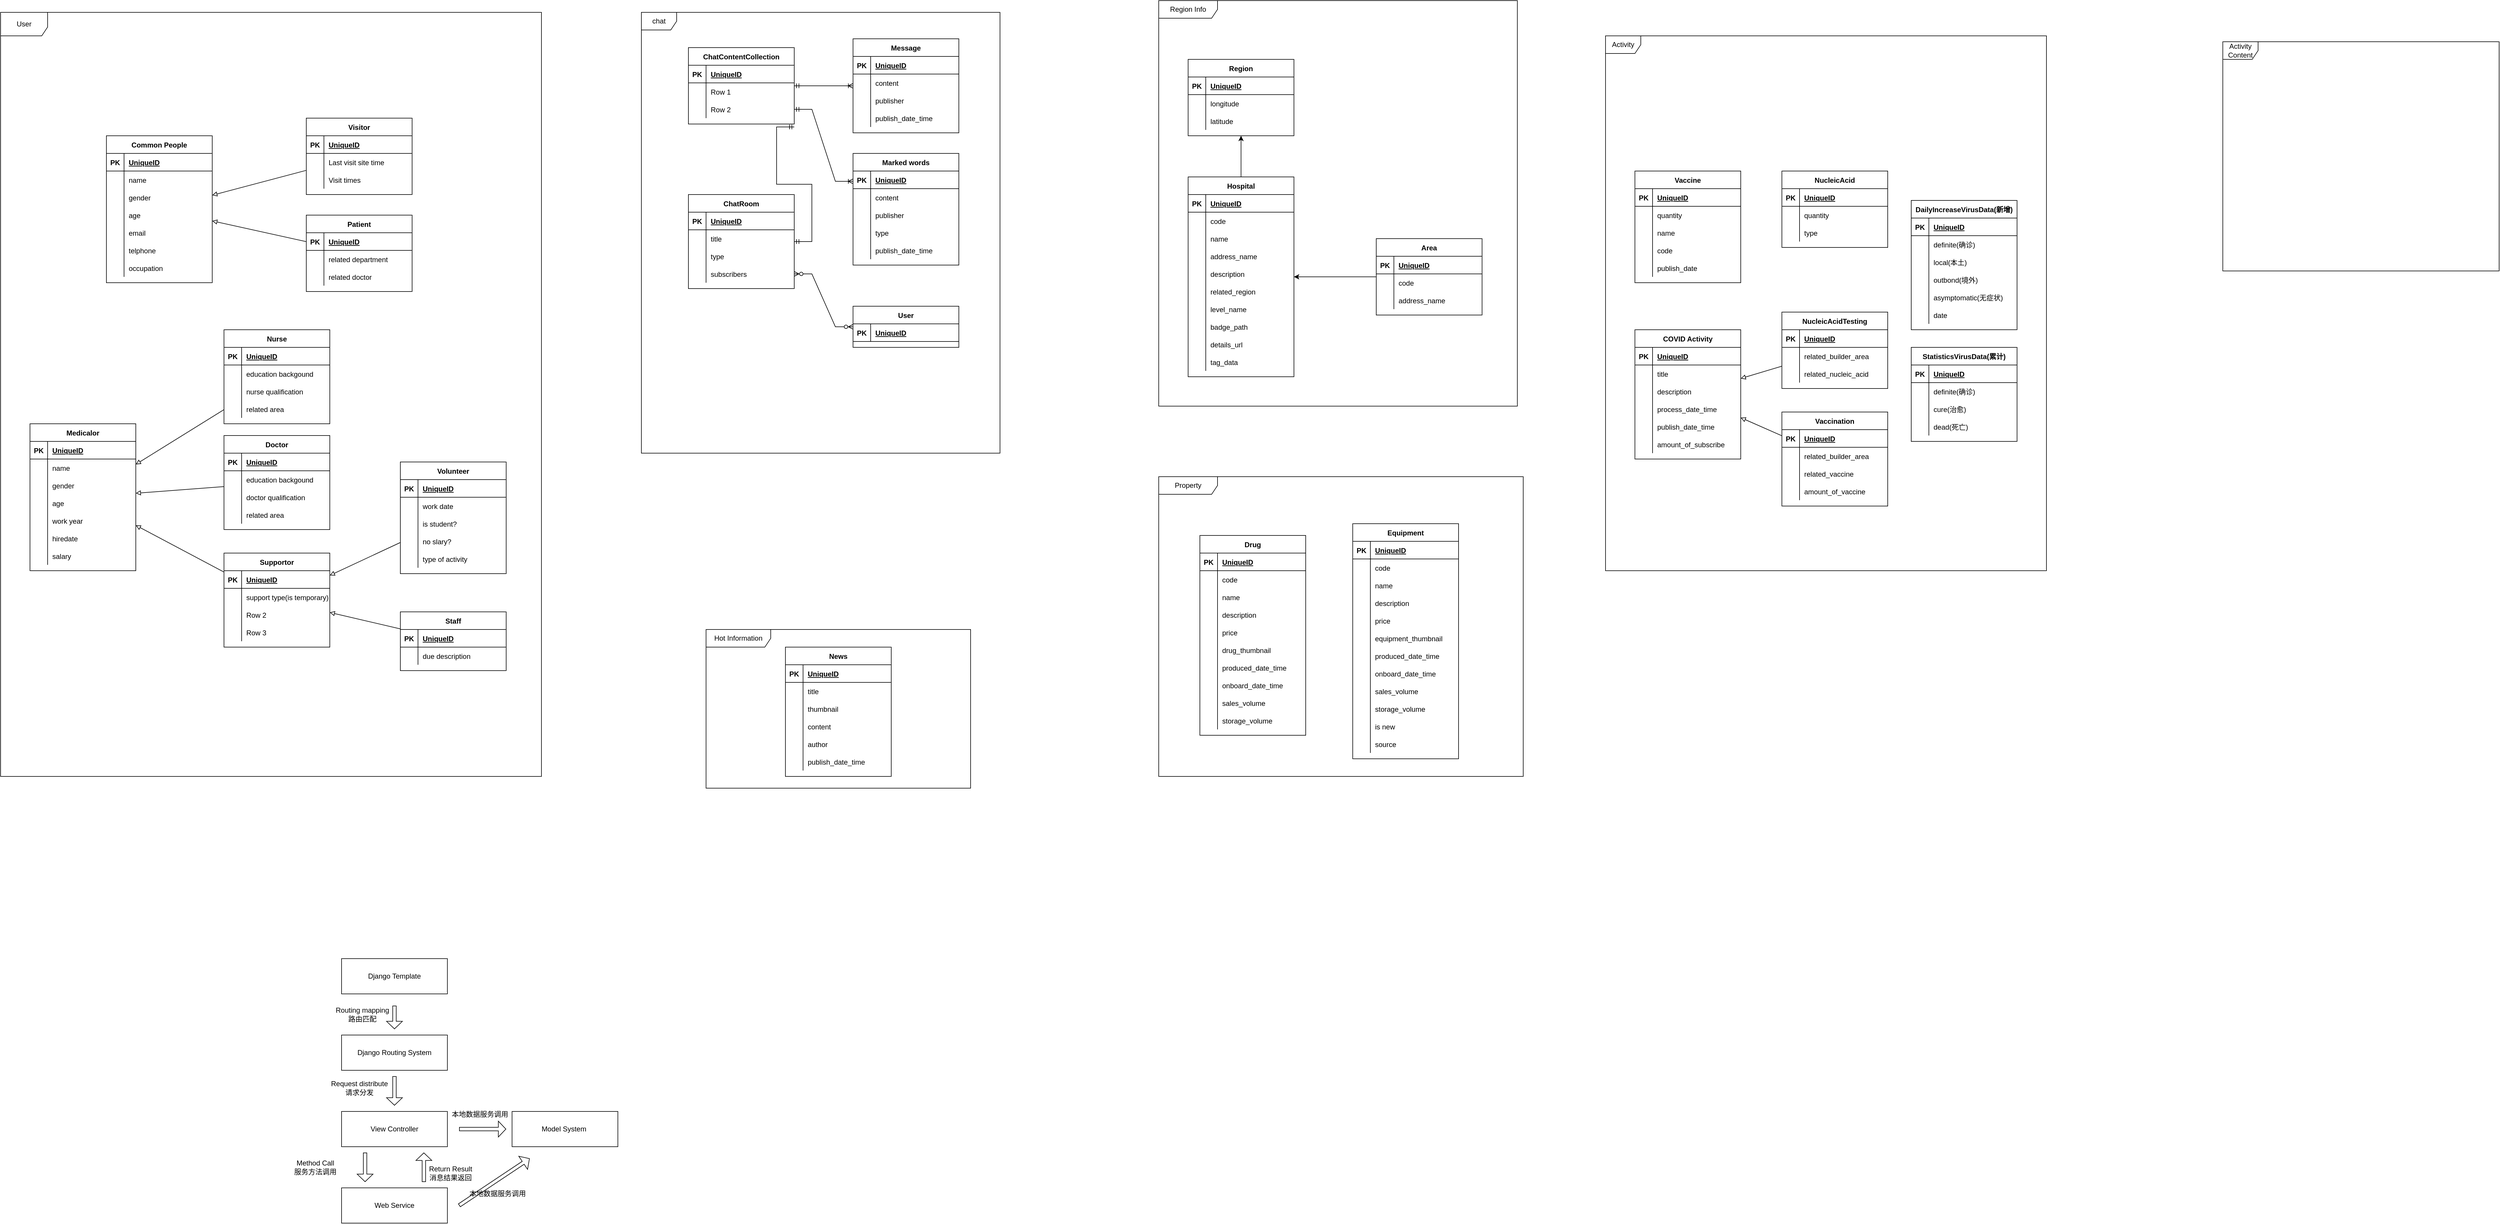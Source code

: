 <mxfile version="16.5.1" type="device"><diagram id="XHR6sXFk4NfZ0jX6Lr2-" name="Page-1"><mxGraphModel dx="1673" dy="1013" grid="1" gridSize="10" guides="1" tooltips="1" connect="1" arrows="1" fold="1" page="1" pageScale="1" pageWidth="4681" pageHeight="3300" math="0" shadow="0"><root><mxCell id="0"/><mxCell id="1" parent="0"/><mxCell id="j-e1fjJrCmCF3VF5daV9-1" value="Region Info" style="shape=umlFrame;whiteSpace=wrap;html=1;width=100;height=30;" parent="1" vertex="1"><mxGeometry x="2370" y="770" width="610" height="690" as="geometry"/></mxCell><mxCell id="j-e1fjJrCmCF3VF5daV9-289" style="edgeStyle=orthogonalEdgeStyle;rounded=0;orthogonalLoop=1;jettySize=auto;html=1;" parent="1" source="j-e1fjJrCmCF3VF5daV9-2" target="j-e1fjJrCmCF3VF5daV9-15" edge="1"><mxGeometry relative="1" as="geometry"/></mxCell><mxCell id="j-e1fjJrCmCF3VF5daV9-2" value="Hospital" style="shape=table;startSize=30;container=1;collapsible=1;childLayout=tableLayout;fixedRows=1;rowLines=0;fontStyle=1;align=center;resizeLast=1;" parent="1" vertex="1"><mxGeometry x="2420" y="1070" width="180" height="340" as="geometry"/></mxCell><mxCell id="j-e1fjJrCmCF3VF5daV9-3" value="" style="shape=tableRow;horizontal=0;startSize=0;swimlaneHead=0;swimlaneBody=0;fillColor=none;collapsible=0;dropTarget=0;points=[[0,0.5],[1,0.5]];portConstraint=eastwest;top=0;left=0;right=0;bottom=1;" parent="j-e1fjJrCmCF3VF5daV9-2" vertex="1"><mxGeometry y="30" width="180" height="30" as="geometry"/></mxCell><mxCell id="j-e1fjJrCmCF3VF5daV9-4" value="PK" style="shape=partialRectangle;connectable=0;fillColor=none;top=0;left=0;bottom=0;right=0;fontStyle=1;overflow=hidden;" parent="j-e1fjJrCmCF3VF5daV9-3" vertex="1"><mxGeometry width="30" height="30" as="geometry"><mxRectangle width="30" height="30" as="alternateBounds"/></mxGeometry></mxCell><mxCell id="j-e1fjJrCmCF3VF5daV9-5" value="UniqueID" style="shape=partialRectangle;connectable=0;fillColor=none;top=0;left=0;bottom=0;right=0;align=left;spacingLeft=6;fontStyle=5;overflow=hidden;" parent="j-e1fjJrCmCF3VF5daV9-3" vertex="1"><mxGeometry x="30" width="150" height="30" as="geometry"><mxRectangle width="150" height="30" as="alternateBounds"/></mxGeometry></mxCell><mxCell id="j-e1fjJrCmCF3VF5daV9-6" value="" style="shape=tableRow;horizontal=0;startSize=0;swimlaneHead=0;swimlaneBody=0;fillColor=none;collapsible=0;dropTarget=0;points=[[0,0.5],[1,0.5]];portConstraint=eastwest;top=0;left=0;right=0;bottom=0;" parent="j-e1fjJrCmCF3VF5daV9-2" vertex="1"><mxGeometry y="60" width="180" height="30" as="geometry"/></mxCell><mxCell id="j-e1fjJrCmCF3VF5daV9-7" value="" style="shape=partialRectangle;connectable=0;fillColor=none;top=0;left=0;bottom=0;right=0;editable=1;overflow=hidden;" parent="j-e1fjJrCmCF3VF5daV9-6" vertex="1"><mxGeometry width="30" height="30" as="geometry"><mxRectangle width="30" height="30" as="alternateBounds"/></mxGeometry></mxCell><mxCell id="j-e1fjJrCmCF3VF5daV9-8" value="code" style="shape=partialRectangle;connectable=0;fillColor=none;top=0;left=0;bottom=0;right=0;align=left;spacingLeft=6;overflow=hidden;" parent="j-e1fjJrCmCF3VF5daV9-6" vertex="1"><mxGeometry x="30" width="150" height="30" as="geometry"><mxRectangle width="150" height="30" as="alternateBounds"/></mxGeometry></mxCell><mxCell id="j-e1fjJrCmCF3VF5daV9-9" value="" style="shape=tableRow;horizontal=0;startSize=0;swimlaneHead=0;swimlaneBody=0;fillColor=none;collapsible=0;dropTarget=0;points=[[0,0.5],[1,0.5]];portConstraint=eastwest;top=0;left=0;right=0;bottom=0;" parent="j-e1fjJrCmCF3VF5daV9-2" vertex="1"><mxGeometry y="90" width="180" height="30" as="geometry"/></mxCell><mxCell id="j-e1fjJrCmCF3VF5daV9-10" value="" style="shape=partialRectangle;connectable=0;fillColor=none;top=0;left=0;bottom=0;right=0;editable=1;overflow=hidden;" parent="j-e1fjJrCmCF3VF5daV9-9" vertex="1"><mxGeometry width="30" height="30" as="geometry"><mxRectangle width="30" height="30" as="alternateBounds"/></mxGeometry></mxCell><mxCell id="j-e1fjJrCmCF3VF5daV9-11" value="name" style="shape=partialRectangle;connectable=0;fillColor=none;top=0;left=0;bottom=0;right=0;align=left;spacingLeft=6;overflow=hidden;" parent="j-e1fjJrCmCF3VF5daV9-9" vertex="1"><mxGeometry x="30" width="150" height="30" as="geometry"><mxRectangle width="150" height="30" as="alternateBounds"/></mxGeometry></mxCell><mxCell id="Z42p43Km58PxvZ2ldoPm-94" value="" style="shape=tableRow;horizontal=0;startSize=0;swimlaneHead=0;swimlaneBody=0;fillColor=none;collapsible=0;dropTarget=0;points=[[0,0.5],[1,0.5]];portConstraint=eastwest;top=0;left=0;right=0;bottom=0;" parent="j-e1fjJrCmCF3VF5daV9-2" vertex="1"><mxGeometry y="120" width="180" height="30" as="geometry"/></mxCell><mxCell id="Z42p43Km58PxvZ2ldoPm-95" value="" style="shape=partialRectangle;connectable=0;fillColor=none;top=0;left=0;bottom=0;right=0;editable=1;overflow=hidden;" parent="Z42p43Km58PxvZ2ldoPm-94" vertex="1"><mxGeometry width="30" height="30" as="geometry"><mxRectangle width="30" height="30" as="alternateBounds"/></mxGeometry></mxCell><mxCell id="Z42p43Km58PxvZ2ldoPm-96" value="address_name" style="shape=partialRectangle;connectable=0;fillColor=none;top=0;left=0;bottom=0;right=0;align=left;spacingLeft=6;overflow=hidden;" parent="Z42p43Km58PxvZ2ldoPm-94" vertex="1"><mxGeometry x="30" width="150" height="30" as="geometry"><mxRectangle width="150" height="30" as="alternateBounds"/></mxGeometry></mxCell><mxCell id="j-e1fjJrCmCF3VF5daV9-12" value="" style="shape=tableRow;horizontal=0;startSize=0;swimlaneHead=0;swimlaneBody=0;fillColor=none;collapsible=0;dropTarget=0;points=[[0,0.5],[1,0.5]];portConstraint=eastwest;top=0;left=0;right=0;bottom=0;" parent="j-e1fjJrCmCF3VF5daV9-2" vertex="1"><mxGeometry y="150" width="180" height="30" as="geometry"/></mxCell><mxCell id="j-e1fjJrCmCF3VF5daV9-13" value="" style="shape=partialRectangle;connectable=0;fillColor=none;top=0;left=0;bottom=0;right=0;editable=1;overflow=hidden;" parent="j-e1fjJrCmCF3VF5daV9-12" vertex="1"><mxGeometry width="30" height="30" as="geometry"><mxRectangle width="30" height="30" as="alternateBounds"/></mxGeometry></mxCell><mxCell id="j-e1fjJrCmCF3VF5daV9-14" value="description" style="shape=partialRectangle;connectable=0;fillColor=none;top=0;left=0;bottom=0;right=0;align=left;spacingLeft=6;overflow=hidden;" parent="j-e1fjJrCmCF3VF5daV9-12" vertex="1"><mxGeometry x="30" width="150" height="30" as="geometry"><mxRectangle width="150" height="30" as="alternateBounds"/></mxGeometry></mxCell><mxCell id="Z42p43Km58PxvZ2ldoPm-79" value="" style="shape=tableRow;horizontal=0;startSize=0;swimlaneHead=0;swimlaneBody=0;fillColor=none;collapsible=0;dropTarget=0;points=[[0,0.5],[1,0.5]];portConstraint=eastwest;top=0;left=0;right=0;bottom=0;" parent="j-e1fjJrCmCF3VF5daV9-2" vertex="1"><mxGeometry y="180" width="180" height="30" as="geometry"/></mxCell><mxCell id="Z42p43Km58PxvZ2ldoPm-80" value="" style="shape=partialRectangle;connectable=0;fillColor=none;top=0;left=0;bottom=0;right=0;editable=1;overflow=hidden;" parent="Z42p43Km58PxvZ2ldoPm-79" vertex="1"><mxGeometry width="30" height="30" as="geometry"><mxRectangle width="30" height="30" as="alternateBounds"/></mxGeometry></mxCell><mxCell id="Z42p43Km58PxvZ2ldoPm-81" value="related_region" style="shape=partialRectangle;connectable=0;fillColor=none;top=0;left=0;bottom=0;right=0;align=left;spacingLeft=6;overflow=hidden;" parent="Z42p43Km58PxvZ2ldoPm-79" vertex="1"><mxGeometry x="30" width="150" height="30" as="geometry"><mxRectangle width="150" height="30" as="alternateBounds"/></mxGeometry></mxCell><mxCell id="Z42p43Km58PxvZ2ldoPm-82" value="" style="shape=tableRow;horizontal=0;startSize=0;swimlaneHead=0;swimlaneBody=0;fillColor=none;collapsible=0;dropTarget=0;points=[[0,0.5],[1,0.5]];portConstraint=eastwest;top=0;left=0;right=0;bottom=0;" parent="j-e1fjJrCmCF3VF5daV9-2" vertex="1"><mxGeometry y="210" width="180" height="30" as="geometry"/></mxCell><mxCell id="Z42p43Km58PxvZ2ldoPm-83" value="" style="shape=partialRectangle;connectable=0;fillColor=none;top=0;left=0;bottom=0;right=0;editable=1;overflow=hidden;" parent="Z42p43Km58PxvZ2ldoPm-82" vertex="1"><mxGeometry width="30" height="30" as="geometry"><mxRectangle width="30" height="30" as="alternateBounds"/></mxGeometry></mxCell><mxCell id="Z42p43Km58PxvZ2ldoPm-84" value="level_name" style="shape=partialRectangle;connectable=0;fillColor=none;top=0;left=0;bottom=0;right=0;align=left;spacingLeft=6;overflow=hidden;" parent="Z42p43Km58PxvZ2ldoPm-82" vertex="1"><mxGeometry x="30" width="150" height="30" as="geometry"><mxRectangle width="150" height="30" as="alternateBounds"/></mxGeometry></mxCell><mxCell id="Z42p43Km58PxvZ2ldoPm-85" value="" style="shape=tableRow;horizontal=0;startSize=0;swimlaneHead=0;swimlaneBody=0;fillColor=none;collapsible=0;dropTarget=0;points=[[0,0.5],[1,0.5]];portConstraint=eastwest;top=0;left=0;right=0;bottom=0;" parent="j-e1fjJrCmCF3VF5daV9-2" vertex="1"><mxGeometry y="240" width="180" height="30" as="geometry"/></mxCell><mxCell id="Z42p43Km58PxvZ2ldoPm-86" value="" style="shape=partialRectangle;connectable=0;fillColor=none;top=0;left=0;bottom=0;right=0;editable=1;overflow=hidden;" parent="Z42p43Km58PxvZ2ldoPm-85" vertex="1"><mxGeometry width="30" height="30" as="geometry"><mxRectangle width="30" height="30" as="alternateBounds"/></mxGeometry></mxCell><mxCell id="Z42p43Km58PxvZ2ldoPm-87" value="badge_path" style="shape=partialRectangle;connectable=0;fillColor=none;top=0;left=0;bottom=0;right=0;align=left;spacingLeft=6;overflow=hidden;" parent="Z42p43Km58PxvZ2ldoPm-85" vertex="1"><mxGeometry x="30" width="150" height="30" as="geometry"><mxRectangle width="150" height="30" as="alternateBounds"/></mxGeometry></mxCell><mxCell id="Z42p43Km58PxvZ2ldoPm-88" value="" style="shape=tableRow;horizontal=0;startSize=0;swimlaneHead=0;swimlaneBody=0;fillColor=none;collapsible=0;dropTarget=0;points=[[0,0.5],[1,0.5]];portConstraint=eastwest;top=0;left=0;right=0;bottom=0;" parent="j-e1fjJrCmCF3VF5daV9-2" vertex="1"><mxGeometry y="270" width="180" height="30" as="geometry"/></mxCell><mxCell id="Z42p43Km58PxvZ2ldoPm-89" value="" style="shape=partialRectangle;connectable=0;fillColor=none;top=0;left=0;bottom=0;right=0;editable=1;overflow=hidden;" parent="Z42p43Km58PxvZ2ldoPm-88" vertex="1"><mxGeometry width="30" height="30" as="geometry"><mxRectangle width="30" height="30" as="alternateBounds"/></mxGeometry></mxCell><mxCell id="Z42p43Km58PxvZ2ldoPm-90" value="details_url" style="shape=partialRectangle;connectable=0;fillColor=none;top=0;left=0;bottom=0;right=0;align=left;spacingLeft=6;overflow=hidden;" parent="Z42p43Km58PxvZ2ldoPm-88" vertex="1"><mxGeometry x="30" width="150" height="30" as="geometry"><mxRectangle width="150" height="30" as="alternateBounds"/></mxGeometry></mxCell><mxCell id="Z42p43Km58PxvZ2ldoPm-91" value="" style="shape=tableRow;horizontal=0;startSize=0;swimlaneHead=0;swimlaneBody=0;fillColor=none;collapsible=0;dropTarget=0;points=[[0,0.5],[1,0.5]];portConstraint=eastwest;top=0;left=0;right=0;bottom=0;" parent="j-e1fjJrCmCF3VF5daV9-2" vertex="1"><mxGeometry y="300" width="180" height="30" as="geometry"/></mxCell><mxCell id="Z42p43Km58PxvZ2ldoPm-92" value="" style="shape=partialRectangle;connectable=0;fillColor=none;top=0;left=0;bottom=0;right=0;editable=1;overflow=hidden;" parent="Z42p43Km58PxvZ2ldoPm-91" vertex="1"><mxGeometry width="30" height="30" as="geometry"><mxRectangle width="30" height="30" as="alternateBounds"/></mxGeometry></mxCell><mxCell id="Z42p43Km58PxvZ2ldoPm-93" value="tag_data" style="shape=partialRectangle;connectable=0;fillColor=none;top=0;left=0;bottom=0;right=0;align=left;spacingLeft=6;overflow=hidden;" parent="Z42p43Km58PxvZ2ldoPm-91" vertex="1"><mxGeometry x="30" width="150" height="30" as="geometry"><mxRectangle width="150" height="30" as="alternateBounds"/></mxGeometry></mxCell><mxCell id="j-e1fjJrCmCF3VF5daV9-15" value="Region" style="shape=table;startSize=30;container=1;collapsible=1;childLayout=tableLayout;fixedRows=1;rowLines=0;fontStyle=1;align=center;resizeLast=1;" parent="1" vertex="1"><mxGeometry x="2420" y="870" width="180" height="130" as="geometry"/></mxCell><mxCell id="j-e1fjJrCmCF3VF5daV9-16" value="" style="shape=tableRow;horizontal=0;startSize=0;swimlaneHead=0;swimlaneBody=0;fillColor=none;collapsible=0;dropTarget=0;points=[[0,0.5],[1,0.5]];portConstraint=eastwest;top=0;left=0;right=0;bottom=1;" parent="j-e1fjJrCmCF3VF5daV9-15" vertex="1"><mxGeometry y="30" width="180" height="30" as="geometry"/></mxCell><mxCell id="j-e1fjJrCmCF3VF5daV9-17" value="PK" style="shape=partialRectangle;connectable=0;fillColor=none;top=0;left=0;bottom=0;right=0;fontStyle=1;overflow=hidden;" parent="j-e1fjJrCmCF3VF5daV9-16" vertex="1"><mxGeometry width="30" height="30" as="geometry"><mxRectangle width="30" height="30" as="alternateBounds"/></mxGeometry></mxCell><mxCell id="j-e1fjJrCmCF3VF5daV9-18" value="UniqueID" style="shape=partialRectangle;connectable=0;fillColor=none;top=0;left=0;bottom=0;right=0;align=left;spacingLeft=6;fontStyle=5;overflow=hidden;" parent="j-e1fjJrCmCF3VF5daV9-16" vertex="1"><mxGeometry x="30" width="150" height="30" as="geometry"><mxRectangle width="150" height="30" as="alternateBounds"/></mxGeometry></mxCell><mxCell id="j-e1fjJrCmCF3VF5daV9-19" value="" style="shape=tableRow;horizontal=0;startSize=0;swimlaneHead=0;swimlaneBody=0;fillColor=none;collapsible=0;dropTarget=0;points=[[0,0.5],[1,0.5]];portConstraint=eastwest;top=0;left=0;right=0;bottom=0;" parent="j-e1fjJrCmCF3VF5daV9-15" vertex="1"><mxGeometry y="60" width="180" height="30" as="geometry"/></mxCell><mxCell id="j-e1fjJrCmCF3VF5daV9-20" value="" style="shape=partialRectangle;connectable=0;fillColor=none;top=0;left=0;bottom=0;right=0;editable=1;overflow=hidden;" parent="j-e1fjJrCmCF3VF5daV9-19" vertex="1"><mxGeometry width="30" height="30" as="geometry"><mxRectangle width="30" height="30" as="alternateBounds"/></mxGeometry></mxCell><mxCell id="j-e1fjJrCmCF3VF5daV9-21" value="longitude" style="shape=partialRectangle;connectable=0;fillColor=none;top=0;left=0;bottom=0;right=0;align=left;spacingLeft=6;overflow=hidden;" parent="j-e1fjJrCmCF3VF5daV9-19" vertex="1"><mxGeometry x="30" width="150" height="30" as="geometry"><mxRectangle width="150" height="30" as="alternateBounds"/></mxGeometry></mxCell><mxCell id="j-e1fjJrCmCF3VF5daV9-22" value="" style="shape=tableRow;horizontal=0;startSize=0;swimlaneHead=0;swimlaneBody=0;fillColor=none;collapsible=0;dropTarget=0;points=[[0,0.5],[1,0.5]];portConstraint=eastwest;top=0;left=0;right=0;bottom=0;" parent="j-e1fjJrCmCF3VF5daV9-15" vertex="1"><mxGeometry y="90" width="180" height="30" as="geometry"/></mxCell><mxCell id="j-e1fjJrCmCF3VF5daV9-23" value="" style="shape=partialRectangle;connectable=0;fillColor=none;top=0;left=0;bottom=0;right=0;editable=1;overflow=hidden;" parent="j-e1fjJrCmCF3VF5daV9-22" vertex="1"><mxGeometry width="30" height="30" as="geometry"><mxRectangle width="30" height="30" as="alternateBounds"/></mxGeometry></mxCell><mxCell id="j-e1fjJrCmCF3VF5daV9-24" value="latitude" style="shape=partialRectangle;connectable=0;fillColor=none;top=0;left=0;bottom=0;right=0;align=left;spacingLeft=6;overflow=hidden;" parent="j-e1fjJrCmCF3VF5daV9-22" vertex="1"><mxGeometry x="30" width="150" height="30" as="geometry"><mxRectangle width="150" height="30" as="alternateBounds"/></mxGeometry></mxCell><mxCell id="j-e1fjJrCmCF3VF5daV9-28" style="edgeStyle=none;rounded=0;orthogonalLoop=1;jettySize=auto;html=1;endArrow=block;endFill=0;" parent="1" source="j-e1fjJrCmCF3VF5daV9-29" target="j-e1fjJrCmCF3VF5daV9-84" edge="1"><mxGeometry relative="1" as="geometry"/></mxCell><mxCell id="j-e1fjJrCmCF3VF5daV9-29" value="Doctor" style="shape=table;startSize=30;container=1;collapsible=1;childLayout=tableLayout;fixedRows=1;rowLines=0;fontStyle=1;align=center;resizeLast=1;" parent="1" vertex="1"><mxGeometry x="780" y="1510" width="180" height="160" as="geometry"/></mxCell><mxCell id="j-e1fjJrCmCF3VF5daV9-30" value="" style="shape=tableRow;horizontal=0;startSize=0;swimlaneHead=0;swimlaneBody=0;fillColor=none;collapsible=0;dropTarget=0;points=[[0,0.5],[1,0.5]];portConstraint=eastwest;top=0;left=0;right=0;bottom=1;" parent="j-e1fjJrCmCF3VF5daV9-29" vertex="1"><mxGeometry y="30" width="180" height="30" as="geometry"/></mxCell><mxCell id="j-e1fjJrCmCF3VF5daV9-31" value="PK" style="shape=partialRectangle;connectable=0;fillColor=none;top=0;left=0;bottom=0;right=0;fontStyle=1;overflow=hidden;" parent="j-e1fjJrCmCF3VF5daV9-30" vertex="1"><mxGeometry width="30" height="30" as="geometry"><mxRectangle width="30" height="30" as="alternateBounds"/></mxGeometry></mxCell><mxCell id="j-e1fjJrCmCF3VF5daV9-32" value="UniqueID" style="shape=partialRectangle;connectable=0;fillColor=none;top=0;left=0;bottom=0;right=0;align=left;spacingLeft=6;fontStyle=5;overflow=hidden;" parent="j-e1fjJrCmCF3VF5daV9-30" vertex="1"><mxGeometry x="30" width="150" height="30" as="geometry"><mxRectangle width="150" height="30" as="alternateBounds"/></mxGeometry></mxCell><mxCell id="j-e1fjJrCmCF3VF5daV9-33" value="" style="shape=tableRow;horizontal=0;startSize=0;swimlaneHead=0;swimlaneBody=0;fillColor=none;collapsible=0;dropTarget=0;points=[[0,0.5],[1,0.5]];portConstraint=eastwest;top=0;left=0;right=0;bottom=0;" parent="j-e1fjJrCmCF3VF5daV9-29" vertex="1"><mxGeometry y="60" width="180" height="30" as="geometry"/></mxCell><mxCell id="j-e1fjJrCmCF3VF5daV9-34" value="" style="shape=partialRectangle;connectable=0;fillColor=none;top=0;left=0;bottom=0;right=0;editable=1;overflow=hidden;" parent="j-e1fjJrCmCF3VF5daV9-33" vertex="1"><mxGeometry width="30" height="30" as="geometry"><mxRectangle width="30" height="30" as="alternateBounds"/></mxGeometry></mxCell><mxCell id="j-e1fjJrCmCF3VF5daV9-35" value="education backgound" style="shape=partialRectangle;connectable=0;fillColor=none;top=0;left=0;bottom=0;right=0;align=left;spacingLeft=6;overflow=hidden;" parent="j-e1fjJrCmCF3VF5daV9-33" vertex="1"><mxGeometry x="30" width="150" height="30" as="geometry"><mxRectangle width="150" height="30" as="alternateBounds"/></mxGeometry></mxCell><mxCell id="j-e1fjJrCmCF3VF5daV9-36" value="" style="shape=tableRow;horizontal=0;startSize=0;swimlaneHead=0;swimlaneBody=0;fillColor=none;collapsible=0;dropTarget=0;points=[[0,0.5],[1,0.5]];portConstraint=eastwest;top=0;left=0;right=0;bottom=0;" parent="j-e1fjJrCmCF3VF5daV9-29" vertex="1"><mxGeometry y="90" width="180" height="30" as="geometry"/></mxCell><mxCell id="j-e1fjJrCmCF3VF5daV9-37" value="" style="shape=partialRectangle;connectable=0;fillColor=none;top=0;left=0;bottom=0;right=0;editable=1;overflow=hidden;" parent="j-e1fjJrCmCF3VF5daV9-36" vertex="1"><mxGeometry width="30" height="30" as="geometry"><mxRectangle width="30" height="30" as="alternateBounds"/></mxGeometry></mxCell><mxCell id="j-e1fjJrCmCF3VF5daV9-38" value="doctor qualification" style="shape=partialRectangle;connectable=0;fillColor=none;top=0;left=0;bottom=0;right=0;align=left;spacingLeft=6;overflow=hidden;" parent="j-e1fjJrCmCF3VF5daV9-36" vertex="1"><mxGeometry x="30" width="150" height="30" as="geometry"><mxRectangle width="150" height="30" as="alternateBounds"/></mxGeometry></mxCell><mxCell id="Z42p43Km58PxvZ2ldoPm-28" value="" style="shape=tableRow;horizontal=0;startSize=0;swimlaneHead=0;swimlaneBody=0;fillColor=none;collapsible=0;dropTarget=0;points=[[0,0.5],[1,0.5]];portConstraint=eastwest;top=0;left=0;right=0;bottom=0;" parent="j-e1fjJrCmCF3VF5daV9-29" vertex="1"><mxGeometry y="120" width="180" height="30" as="geometry"/></mxCell><mxCell id="Z42p43Km58PxvZ2ldoPm-29" value="" style="shape=partialRectangle;connectable=0;fillColor=none;top=0;left=0;bottom=0;right=0;editable=1;overflow=hidden;" parent="Z42p43Km58PxvZ2ldoPm-28" vertex="1"><mxGeometry width="30" height="30" as="geometry"><mxRectangle width="30" height="30" as="alternateBounds"/></mxGeometry></mxCell><mxCell id="Z42p43Km58PxvZ2ldoPm-30" value="related area" style="shape=partialRectangle;connectable=0;fillColor=none;top=0;left=0;bottom=0;right=0;align=left;spacingLeft=6;overflow=hidden;" parent="Z42p43Km58PxvZ2ldoPm-28" vertex="1"><mxGeometry x="30" width="150" height="30" as="geometry"><mxRectangle width="150" height="30" as="alternateBounds"/></mxGeometry></mxCell><mxCell id="j-e1fjJrCmCF3VF5daV9-42" style="edgeStyle=none;rounded=0;orthogonalLoop=1;jettySize=auto;html=1;endArrow=block;endFill=0;" parent="1" source="j-e1fjJrCmCF3VF5daV9-43" target="j-e1fjJrCmCF3VF5daV9-139" edge="1"><mxGeometry relative="1" as="geometry"/></mxCell><mxCell id="j-e1fjJrCmCF3VF5daV9-43" value="Patient" style="shape=table;startSize=30;container=1;collapsible=1;childLayout=tableLayout;fixedRows=1;rowLines=0;fontStyle=1;align=center;resizeLast=1;" parent="1" vertex="1"><mxGeometry x="920" y="1135" width="180" height="130" as="geometry"/></mxCell><mxCell id="j-e1fjJrCmCF3VF5daV9-44" value="" style="shape=tableRow;horizontal=0;startSize=0;swimlaneHead=0;swimlaneBody=0;fillColor=none;collapsible=0;dropTarget=0;points=[[0,0.5],[1,0.5]];portConstraint=eastwest;top=0;left=0;right=0;bottom=1;" parent="j-e1fjJrCmCF3VF5daV9-43" vertex="1"><mxGeometry y="30" width="180" height="30" as="geometry"/></mxCell><mxCell id="j-e1fjJrCmCF3VF5daV9-45" value="PK" style="shape=partialRectangle;connectable=0;fillColor=none;top=0;left=0;bottom=0;right=0;fontStyle=1;overflow=hidden;" parent="j-e1fjJrCmCF3VF5daV9-44" vertex="1"><mxGeometry width="30" height="30" as="geometry"><mxRectangle width="30" height="30" as="alternateBounds"/></mxGeometry></mxCell><mxCell id="j-e1fjJrCmCF3VF5daV9-46" value="UniqueID" style="shape=partialRectangle;connectable=0;fillColor=none;top=0;left=0;bottom=0;right=0;align=left;spacingLeft=6;fontStyle=5;overflow=hidden;" parent="j-e1fjJrCmCF3VF5daV9-44" vertex="1"><mxGeometry x="30" width="150" height="30" as="geometry"><mxRectangle width="150" height="30" as="alternateBounds"/></mxGeometry></mxCell><mxCell id="j-e1fjJrCmCF3VF5daV9-47" value="" style="shape=tableRow;horizontal=0;startSize=0;swimlaneHead=0;swimlaneBody=0;fillColor=none;collapsible=0;dropTarget=0;points=[[0,0.5],[1,0.5]];portConstraint=eastwest;top=0;left=0;right=0;bottom=0;" parent="j-e1fjJrCmCF3VF5daV9-43" vertex="1"><mxGeometry y="60" width="180" height="30" as="geometry"/></mxCell><mxCell id="j-e1fjJrCmCF3VF5daV9-48" value="" style="shape=partialRectangle;connectable=0;fillColor=none;top=0;left=0;bottom=0;right=0;editable=1;overflow=hidden;" parent="j-e1fjJrCmCF3VF5daV9-47" vertex="1"><mxGeometry width="30" height="30" as="geometry"><mxRectangle width="30" height="30" as="alternateBounds"/></mxGeometry></mxCell><mxCell id="j-e1fjJrCmCF3VF5daV9-49" value="related department" style="shape=partialRectangle;connectable=0;fillColor=none;top=0;left=0;bottom=0;right=0;align=left;spacingLeft=6;overflow=hidden;" parent="j-e1fjJrCmCF3VF5daV9-47" vertex="1"><mxGeometry x="30" width="150" height="30" as="geometry"><mxRectangle width="150" height="30" as="alternateBounds"/></mxGeometry></mxCell><mxCell id="j-e1fjJrCmCF3VF5daV9-50" value="" style="shape=tableRow;horizontal=0;startSize=0;swimlaneHead=0;swimlaneBody=0;fillColor=none;collapsible=0;dropTarget=0;points=[[0,0.5],[1,0.5]];portConstraint=eastwest;top=0;left=0;right=0;bottom=0;" parent="j-e1fjJrCmCF3VF5daV9-43" vertex="1"><mxGeometry y="90" width="180" height="30" as="geometry"/></mxCell><mxCell id="j-e1fjJrCmCF3VF5daV9-51" value="" style="shape=partialRectangle;connectable=0;fillColor=none;top=0;left=0;bottom=0;right=0;editable=1;overflow=hidden;" parent="j-e1fjJrCmCF3VF5daV9-50" vertex="1"><mxGeometry width="30" height="30" as="geometry"><mxRectangle width="30" height="30" as="alternateBounds"/></mxGeometry></mxCell><mxCell id="j-e1fjJrCmCF3VF5daV9-52" value="related doctor" style="shape=partialRectangle;connectable=0;fillColor=none;top=0;left=0;bottom=0;right=0;align=left;spacingLeft=6;overflow=hidden;" parent="j-e1fjJrCmCF3VF5daV9-50" vertex="1"><mxGeometry x="30" width="150" height="30" as="geometry"><mxRectangle width="150" height="30" as="alternateBounds"/></mxGeometry></mxCell><mxCell id="j-e1fjJrCmCF3VF5daV9-56" style="edgeStyle=none;rounded=0;orthogonalLoop=1;jettySize=auto;html=1;endArrow=block;endFill=0;" parent="1" source="j-e1fjJrCmCF3VF5daV9-57" target="j-e1fjJrCmCF3VF5daV9-139" edge="1"><mxGeometry relative="1" as="geometry"/></mxCell><mxCell id="j-e1fjJrCmCF3VF5daV9-57" value="Visitor" style="shape=table;startSize=30;container=1;collapsible=1;childLayout=tableLayout;fixedRows=1;rowLines=0;fontStyle=1;align=center;resizeLast=1;" parent="1" vertex="1"><mxGeometry x="920" y="970" width="180" height="130" as="geometry"/></mxCell><mxCell id="j-e1fjJrCmCF3VF5daV9-58" value="" style="shape=tableRow;horizontal=0;startSize=0;swimlaneHead=0;swimlaneBody=0;fillColor=none;collapsible=0;dropTarget=0;points=[[0,0.5],[1,0.5]];portConstraint=eastwest;top=0;left=0;right=0;bottom=1;" parent="j-e1fjJrCmCF3VF5daV9-57" vertex="1"><mxGeometry y="30" width="180" height="30" as="geometry"/></mxCell><mxCell id="j-e1fjJrCmCF3VF5daV9-59" value="PK" style="shape=partialRectangle;connectable=0;fillColor=none;top=0;left=0;bottom=0;right=0;fontStyle=1;overflow=hidden;" parent="j-e1fjJrCmCF3VF5daV9-58" vertex="1"><mxGeometry width="30" height="30" as="geometry"><mxRectangle width="30" height="30" as="alternateBounds"/></mxGeometry></mxCell><mxCell id="j-e1fjJrCmCF3VF5daV9-60" value="UniqueID" style="shape=partialRectangle;connectable=0;fillColor=none;top=0;left=0;bottom=0;right=0;align=left;spacingLeft=6;fontStyle=5;overflow=hidden;" parent="j-e1fjJrCmCF3VF5daV9-58" vertex="1"><mxGeometry x="30" width="150" height="30" as="geometry"><mxRectangle width="150" height="30" as="alternateBounds"/></mxGeometry></mxCell><mxCell id="j-e1fjJrCmCF3VF5daV9-61" value="" style="shape=tableRow;horizontal=0;startSize=0;swimlaneHead=0;swimlaneBody=0;fillColor=none;collapsible=0;dropTarget=0;points=[[0,0.5],[1,0.5]];portConstraint=eastwest;top=0;left=0;right=0;bottom=0;" parent="j-e1fjJrCmCF3VF5daV9-57" vertex="1"><mxGeometry y="60" width="180" height="30" as="geometry"/></mxCell><mxCell id="j-e1fjJrCmCF3VF5daV9-62" value="" style="shape=partialRectangle;connectable=0;fillColor=none;top=0;left=0;bottom=0;right=0;editable=1;overflow=hidden;" parent="j-e1fjJrCmCF3VF5daV9-61" vertex="1"><mxGeometry width="30" height="30" as="geometry"><mxRectangle width="30" height="30" as="alternateBounds"/></mxGeometry></mxCell><mxCell id="j-e1fjJrCmCF3VF5daV9-63" value="Last visit site time" style="shape=partialRectangle;connectable=0;fillColor=none;top=0;left=0;bottom=0;right=0;align=left;spacingLeft=6;overflow=hidden;" parent="j-e1fjJrCmCF3VF5daV9-61" vertex="1"><mxGeometry x="30" width="150" height="30" as="geometry"><mxRectangle width="150" height="30" as="alternateBounds"/></mxGeometry></mxCell><mxCell id="j-e1fjJrCmCF3VF5daV9-64" value="" style="shape=tableRow;horizontal=0;startSize=0;swimlaneHead=0;swimlaneBody=0;fillColor=none;collapsible=0;dropTarget=0;points=[[0,0.5],[1,0.5]];portConstraint=eastwest;top=0;left=0;right=0;bottom=0;" parent="j-e1fjJrCmCF3VF5daV9-57" vertex="1"><mxGeometry y="90" width="180" height="30" as="geometry"/></mxCell><mxCell id="j-e1fjJrCmCF3VF5daV9-65" value="" style="shape=partialRectangle;connectable=0;fillColor=none;top=0;left=0;bottom=0;right=0;editable=1;overflow=hidden;" parent="j-e1fjJrCmCF3VF5daV9-64" vertex="1"><mxGeometry width="30" height="30" as="geometry"><mxRectangle width="30" height="30" as="alternateBounds"/></mxGeometry></mxCell><mxCell id="j-e1fjJrCmCF3VF5daV9-66" value="Visit times" style="shape=partialRectangle;connectable=0;fillColor=none;top=0;left=0;bottom=0;right=0;align=left;spacingLeft=6;overflow=hidden;" parent="j-e1fjJrCmCF3VF5daV9-64" vertex="1"><mxGeometry x="30" width="150" height="30" as="geometry"><mxRectangle width="150" height="30" as="alternateBounds"/></mxGeometry></mxCell><mxCell id="j-e1fjJrCmCF3VF5daV9-70" style="rounded=0;orthogonalLoop=1;jettySize=auto;html=1;endArrow=block;endFill=0;" parent="1" source="j-e1fjJrCmCF3VF5daV9-71" target="j-e1fjJrCmCF3VF5daV9-84" edge="1"><mxGeometry relative="1" as="geometry"/></mxCell><mxCell id="j-e1fjJrCmCF3VF5daV9-71" value="Nurse" style="shape=table;startSize=30;container=1;collapsible=1;childLayout=tableLayout;fixedRows=1;rowLines=0;fontStyle=1;align=center;resizeLast=1;" parent="1" vertex="1"><mxGeometry x="780" y="1330" width="180" height="160" as="geometry"/></mxCell><mxCell id="j-e1fjJrCmCF3VF5daV9-72" value="" style="shape=tableRow;horizontal=0;startSize=0;swimlaneHead=0;swimlaneBody=0;fillColor=none;collapsible=0;dropTarget=0;points=[[0,0.5],[1,0.5]];portConstraint=eastwest;top=0;left=0;right=0;bottom=1;" parent="j-e1fjJrCmCF3VF5daV9-71" vertex="1"><mxGeometry y="30" width="180" height="30" as="geometry"/></mxCell><mxCell id="j-e1fjJrCmCF3VF5daV9-73" value="PK" style="shape=partialRectangle;connectable=0;fillColor=none;top=0;left=0;bottom=0;right=0;fontStyle=1;overflow=hidden;" parent="j-e1fjJrCmCF3VF5daV9-72" vertex="1"><mxGeometry width="30" height="30" as="geometry"><mxRectangle width="30" height="30" as="alternateBounds"/></mxGeometry></mxCell><mxCell id="j-e1fjJrCmCF3VF5daV9-74" value="UniqueID" style="shape=partialRectangle;connectable=0;fillColor=none;top=0;left=0;bottom=0;right=0;align=left;spacingLeft=6;fontStyle=5;overflow=hidden;" parent="j-e1fjJrCmCF3VF5daV9-72" vertex="1"><mxGeometry x="30" width="150" height="30" as="geometry"><mxRectangle width="150" height="30" as="alternateBounds"/></mxGeometry></mxCell><mxCell id="j-e1fjJrCmCF3VF5daV9-75" value="" style="shape=tableRow;horizontal=0;startSize=0;swimlaneHead=0;swimlaneBody=0;fillColor=none;collapsible=0;dropTarget=0;points=[[0,0.5],[1,0.5]];portConstraint=eastwest;top=0;left=0;right=0;bottom=0;" parent="j-e1fjJrCmCF3VF5daV9-71" vertex="1"><mxGeometry y="60" width="180" height="30" as="geometry"/></mxCell><mxCell id="j-e1fjJrCmCF3VF5daV9-76" value="" style="shape=partialRectangle;connectable=0;fillColor=none;top=0;left=0;bottom=0;right=0;editable=1;overflow=hidden;" parent="j-e1fjJrCmCF3VF5daV9-75" vertex="1"><mxGeometry width="30" height="30" as="geometry"><mxRectangle width="30" height="30" as="alternateBounds"/></mxGeometry></mxCell><mxCell id="j-e1fjJrCmCF3VF5daV9-77" value="education backgound" style="shape=partialRectangle;connectable=0;fillColor=none;top=0;left=0;bottom=0;right=0;align=left;spacingLeft=6;overflow=hidden;" parent="j-e1fjJrCmCF3VF5daV9-75" vertex="1"><mxGeometry x="30" width="150" height="30" as="geometry"><mxRectangle width="150" height="30" as="alternateBounds"/></mxGeometry></mxCell><mxCell id="j-e1fjJrCmCF3VF5daV9-78" value="" style="shape=tableRow;horizontal=0;startSize=0;swimlaneHead=0;swimlaneBody=0;fillColor=none;collapsible=0;dropTarget=0;points=[[0,0.5],[1,0.5]];portConstraint=eastwest;top=0;left=0;right=0;bottom=0;" parent="j-e1fjJrCmCF3VF5daV9-71" vertex="1"><mxGeometry y="90" width="180" height="30" as="geometry"/></mxCell><mxCell id="j-e1fjJrCmCF3VF5daV9-79" value="" style="shape=partialRectangle;connectable=0;fillColor=none;top=0;left=0;bottom=0;right=0;editable=1;overflow=hidden;" parent="j-e1fjJrCmCF3VF5daV9-78" vertex="1"><mxGeometry width="30" height="30" as="geometry"><mxRectangle width="30" height="30" as="alternateBounds"/></mxGeometry></mxCell><mxCell id="j-e1fjJrCmCF3VF5daV9-80" value="nurse qualification" style="shape=partialRectangle;connectable=0;fillColor=none;top=0;left=0;bottom=0;right=0;align=left;spacingLeft=6;overflow=hidden;" parent="j-e1fjJrCmCF3VF5daV9-78" vertex="1"><mxGeometry x="30" width="150" height="30" as="geometry"><mxRectangle width="150" height="30" as="alternateBounds"/></mxGeometry></mxCell><mxCell id="Z42p43Km58PxvZ2ldoPm-31" value="" style="shape=tableRow;horizontal=0;startSize=0;swimlaneHead=0;swimlaneBody=0;fillColor=none;collapsible=0;dropTarget=0;points=[[0,0.5],[1,0.5]];portConstraint=eastwest;top=0;left=0;right=0;bottom=0;" parent="j-e1fjJrCmCF3VF5daV9-71" vertex="1"><mxGeometry y="120" width="180" height="30" as="geometry"/></mxCell><mxCell id="Z42p43Km58PxvZ2ldoPm-32" value="" style="shape=partialRectangle;connectable=0;fillColor=none;top=0;left=0;bottom=0;right=0;editable=1;overflow=hidden;" parent="Z42p43Km58PxvZ2ldoPm-31" vertex="1"><mxGeometry width="30" height="30" as="geometry"><mxRectangle width="30" height="30" as="alternateBounds"/></mxGeometry></mxCell><mxCell id="Z42p43Km58PxvZ2ldoPm-33" value="related area" style="shape=partialRectangle;connectable=0;fillColor=none;top=0;left=0;bottom=0;right=0;align=left;spacingLeft=6;overflow=hidden;" parent="Z42p43Km58PxvZ2ldoPm-31" vertex="1"><mxGeometry x="30" width="150" height="30" as="geometry"><mxRectangle width="150" height="30" as="alternateBounds"/></mxGeometry></mxCell><mxCell id="j-e1fjJrCmCF3VF5daV9-84" value="Medicalor" style="shape=table;startSize=30;container=1;collapsible=1;childLayout=tableLayout;fixedRows=1;rowLines=0;fontStyle=1;align=center;resizeLast=1;" parent="1" vertex="1"><mxGeometry x="450" y="1490" width="180" height="250" as="geometry"/></mxCell><mxCell id="j-e1fjJrCmCF3VF5daV9-85" value="" style="shape=tableRow;horizontal=0;startSize=0;swimlaneHead=0;swimlaneBody=0;fillColor=none;collapsible=0;dropTarget=0;points=[[0,0.5],[1,0.5]];portConstraint=eastwest;top=0;left=0;right=0;bottom=1;" parent="j-e1fjJrCmCF3VF5daV9-84" vertex="1"><mxGeometry y="30" width="180" height="30" as="geometry"/></mxCell><mxCell id="j-e1fjJrCmCF3VF5daV9-86" value="PK" style="shape=partialRectangle;connectable=0;fillColor=none;top=0;left=0;bottom=0;right=0;fontStyle=1;overflow=hidden;" parent="j-e1fjJrCmCF3VF5daV9-85" vertex="1"><mxGeometry width="30" height="30" as="geometry"><mxRectangle width="30" height="30" as="alternateBounds"/></mxGeometry></mxCell><mxCell id="j-e1fjJrCmCF3VF5daV9-87" value="UniqueID" style="shape=partialRectangle;connectable=0;fillColor=none;top=0;left=0;bottom=0;right=0;align=left;spacingLeft=6;fontStyle=5;overflow=hidden;" parent="j-e1fjJrCmCF3VF5daV9-85" vertex="1"><mxGeometry x="30" width="150" height="30" as="geometry"><mxRectangle width="150" height="30" as="alternateBounds"/></mxGeometry></mxCell><mxCell id="j-e1fjJrCmCF3VF5daV9-88" value="" style="shape=tableRow;horizontal=0;startSize=0;swimlaneHead=0;swimlaneBody=0;fillColor=none;collapsible=0;dropTarget=0;points=[[0,0.5],[1,0.5]];portConstraint=eastwest;top=0;left=0;right=0;bottom=0;" parent="j-e1fjJrCmCF3VF5daV9-84" vertex="1"><mxGeometry y="60" width="180" height="30" as="geometry"/></mxCell><mxCell id="j-e1fjJrCmCF3VF5daV9-89" value="" style="shape=partialRectangle;connectable=0;fillColor=none;top=0;left=0;bottom=0;right=0;editable=1;overflow=hidden;" parent="j-e1fjJrCmCF3VF5daV9-88" vertex="1"><mxGeometry width="30" height="30" as="geometry"><mxRectangle width="30" height="30" as="alternateBounds"/></mxGeometry></mxCell><mxCell id="j-e1fjJrCmCF3VF5daV9-90" value="name" style="shape=partialRectangle;connectable=0;fillColor=none;top=0;left=0;bottom=0;right=0;align=left;spacingLeft=6;overflow=hidden;" parent="j-e1fjJrCmCF3VF5daV9-88" vertex="1"><mxGeometry x="30" width="150" height="30" as="geometry"><mxRectangle width="150" height="30" as="alternateBounds"/></mxGeometry></mxCell><mxCell id="j-e1fjJrCmCF3VF5daV9-91" value="" style="shape=tableRow;horizontal=0;startSize=0;swimlaneHead=0;swimlaneBody=0;fillColor=none;collapsible=0;dropTarget=0;points=[[0,0.5],[1,0.5]];portConstraint=eastwest;top=0;left=0;right=0;bottom=0;" parent="j-e1fjJrCmCF3VF5daV9-84" vertex="1"><mxGeometry y="90" width="180" height="30" as="geometry"/></mxCell><mxCell id="j-e1fjJrCmCF3VF5daV9-92" value="" style="shape=partialRectangle;connectable=0;fillColor=none;top=0;left=0;bottom=0;right=0;editable=1;overflow=hidden;" parent="j-e1fjJrCmCF3VF5daV9-91" vertex="1"><mxGeometry width="30" height="30" as="geometry"><mxRectangle width="30" height="30" as="alternateBounds"/></mxGeometry></mxCell><mxCell id="j-e1fjJrCmCF3VF5daV9-93" value="gender" style="shape=partialRectangle;connectable=0;fillColor=none;top=0;left=0;bottom=0;right=0;align=left;spacingLeft=6;overflow=hidden;" parent="j-e1fjJrCmCF3VF5daV9-91" vertex="1"><mxGeometry x="30" width="150" height="30" as="geometry"><mxRectangle width="150" height="30" as="alternateBounds"/></mxGeometry></mxCell><mxCell id="j-e1fjJrCmCF3VF5daV9-94" value="" style="shape=tableRow;horizontal=0;startSize=0;swimlaneHead=0;swimlaneBody=0;fillColor=none;collapsible=0;dropTarget=0;points=[[0,0.5],[1,0.5]];portConstraint=eastwest;top=0;left=0;right=0;bottom=0;" parent="j-e1fjJrCmCF3VF5daV9-84" vertex="1"><mxGeometry y="120" width="180" height="30" as="geometry"/></mxCell><mxCell id="j-e1fjJrCmCF3VF5daV9-95" value="" style="shape=partialRectangle;connectable=0;fillColor=none;top=0;left=0;bottom=0;right=0;editable=1;overflow=hidden;" parent="j-e1fjJrCmCF3VF5daV9-94" vertex="1"><mxGeometry width="30" height="30" as="geometry"><mxRectangle width="30" height="30" as="alternateBounds"/></mxGeometry></mxCell><mxCell id="j-e1fjJrCmCF3VF5daV9-96" value="age" style="shape=partialRectangle;connectable=0;fillColor=none;top=0;left=0;bottom=0;right=0;align=left;spacingLeft=6;overflow=hidden;" parent="j-e1fjJrCmCF3VF5daV9-94" vertex="1"><mxGeometry x="30" width="150" height="30" as="geometry"><mxRectangle width="150" height="30" as="alternateBounds"/></mxGeometry></mxCell><mxCell id="Z42p43Km58PxvZ2ldoPm-7" value="" style="shape=tableRow;horizontal=0;startSize=0;swimlaneHead=0;swimlaneBody=0;fillColor=none;collapsible=0;dropTarget=0;points=[[0,0.5],[1,0.5]];portConstraint=eastwest;top=0;left=0;right=0;bottom=0;" parent="j-e1fjJrCmCF3VF5daV9-84" vertex="1"><mxGeometry y="150" width="180" height="30" as="geometry"/></mxCell><mxCell id="Z42p43Km58PxvZ2ldoPm-8" value="" style="shape=partialRectangle;connectable=0;fillColor=none;top=0;left=0;bottom=0;right=0;editable=1;overflow=hidden;" parent="Z42p43Km58PxvZ2ldoPm-7" vertex="1"><mxGeometry width="30" height="30" as="geometry"><mxRectangle width="30" height="30" as="alternateBounds"/></mxGeometry></mxCell><mxCell id="Z42p43Km58PxvZ2ldoPm-9" value="work year" style="shape=partialRectangle;connectable=0;fillColor=none;top=0;left=0;bottom=0;right=0;align=left;spacingLeft=6;overflow=hidden;" parent="Z42p43Km58PxvZ2ldoPm-7" vertex="1"><mxGeometry x="30" width="150" height="30" as="geometry"><mxRectangle width="150" height="30" as="alternateBounds"/></mxGeometry></mxCell><mxCell id="Z42p43Km58PxvZ2ldoPm-10" value="" style="shape=tableRow;horizontal=0;startSize=0;swimlaneHead=0;swimlaneBody=0;fillColor=none;collapsible=0;dropTarget=0;points=[[0,0.5],[1,0.5]];portConstraint=eastwest;top=0;left=0;right=0;bottom=0;" parent="j-e1fjJrCmCF3VF5daV9-84" vertex="1"><mxGeometry y="180" width="180" height="30" as="geometry"/></mxCell><mxCell id="Z42p43Km58PxvZ2ldoPm-11" value="" style="shape=partialRectangle;connectable=0;fillColor=none;top=0;left=0;bottom=0;right=0;editable=1;overflow=hidden;" parent="Z42p43Km58PxvZ2ldoPm-10" vertex="1"><mxGeometry width="30" height="30" as="geometry"><mxRectangle width="30" height="30" as="alternateBounds"/></mxGeometry></mxCell><mxCell id="Z42p43Km58PxvZ2ldoPm-12" value="hiredate" style="shape=partialRectangle;connectable=0;fillColor=none;top=0;left=0;bottom=0;right=0;align=left;spacingLeft=6;overflow=hidden;" parent="Z42p43Km58PxvZ2ldoPm-10" vertex="1"><mxGeometry x="30" width="150" height="30" as="geometry"><mxRectangle width="150" height="30" as="alternateBounds"/></mxGeometry></mxCell><mxCell id="Z42p43Km58PxvZ2ldoPm-16" value="" style="shape=tableRow;horizontal=0;startSize=0;swimlaneHead=0;swimlaneBody=0;fillColor=none;collapsible=0;dropTarget=0;points=[[0,0.5],[1,0.5]];portConstraint=eastwest;top=0;left=0;right=0;bottom=0;" parent="j-e1fjJrCmCF3VF5daV9-84" vertex="1"><mxGeometry y="210" width="180" height="30" as="geometry"/></mxCell><mxCell id="Z42p43Km58PxvZ2ldoPm-17" value="" style="shape=partialRectangle;connectable=0;fillColor=none;top=0;left=0;bottom=0;right=0;editable=1;overflow=hidden;" parent="Z42p43Km58PxvZ2ldoPm-16" vertex="1"><mxGeometry width="30" height="30" as="geometry"><mxRectangle width="30" height="30" as="alternateBounds"/></mxGeometry></mxCell><mxCell id="Z42p43Km58PxvZ2ldoPm-18" value="salary" style="shape=partialRectangle;connectable=0;fillColor=none;top=0;left=0;bottom=0;right=0;align=left;spacingLeft=6;overflow=hidden;" parent="Z42p43Km58PxvZ2ldoPm-16" vertex="1"><mxGeometry x="30" width="150" height="30" as="geometry"><mxRectangle width="150" height="30" as="alternateBounds"/></mxGeometry></mxCell><mxCell id="j-e1fjJrCmCF3VF5daV9-97" style="edgeStyle=none;rounded=0;orthogonalLoop=1;jettySize=auto;html=1;endArrow=block;endFill=0;" parent="1" source="j-e1fjJrCmCF3VF5daV9-98" target="j-e1fjJrCmCF3VF5daV9-84" edge="1"><mxGeometry relative="1" as="geometry"/></mxCell><mxCell id="j-e1fjJrCmCF3VF5daV9-98" value="Supportor" style="shape=table;startSize=30;container=1;collapsible=1;childLayout=tableLayout;fixedRows=1;rowLines=0;fontStyle=1;align=center;resizeLast=1;" parent="1" vertex="1"><mxGeometry x="780" y="1710" width="180" height="160" as="geometry"/></mxCell><mxCell id="j-e1fjJrCmCF3VF5daV9-99" value="" style="shape=tableRow;horizontal=0;startSize=0;swimlaneHead=0;swimlaneBody=0;fillColor=none;collapsible=0;dropTarget=0;points=[[0,0.5],[1,0.5]];portConstraint=eastwest;top=0;left=0;right=0;bottom=1;" parent="j-e1fjJrCmCF3VF5daV9-98" vertex="1"><mxGeometry y="30" width="180" height="30" as="geometry"/></mxCell><mxCell id="j-e1fjJrCmCF3VF5daV9-100" value="PK" style="shape=partialRectangle;connectable=0;fillColor=none;top=0;left=0;bottom=0;right=0;fontStyle=1;overflow=hidden;" parent="j-e1fjJrCmCF3VF5daV9-99" vertex="1"><mxGeometry width="30" height="30" as="geometry"><mxRectangle width="30" height="30" as="alternateBounds"/></mxGeometry></mxCell><mxCell id="j-e1fjJrCmCF3VF5daV9-101" value="UniqueID" style="shape=partialRectangle;connectable=0;fillColor=none;top=0;left=0;bottom=0;right=0;align=left;spacingLeft=6;fontStyle=5;overflow=hidden;" parent="j-e1fjJrCmCF3VF5daV9-99" vertex="1"><mxGeometry x="30" width="150" height="30" as="geometry"><mxRectangle width="150" height="30" as="alternateBounds"/></mxGeometry></mxCell><mxCell id="j-e1fjJrCmCF3VF5daV9-102" value="" style="shape=tableRow;horizontal=0;startSize=0;swimlaneHead=0;swimlaneBody=0;fillColor=none;collapsible=0;dropTarget=0;points=[[0,0.5],[1,0.5]];portConstraint=eastwest;top=0;left=0;right=0;bottom=0;" parent="j-e1fjJrCmCF3VF5daV9-98" vertex="1"><mxGeometry y="60" width="180" height="30" as="geometry"/></mxCell><mxCell id="j-e1fjJrCmCF3VF5daV9-103" value="" style="shape=partialRectangle;connectable=0;fillColor=none;top=0;left=0;bottom=0;right=0;editable=1;overflow=hidden;" parent="j-e1fjJrCmCF3VF5daV9-102" vertex="1"><mxGeometry width="30" height="30" as="geometry"><mxRectangle width="30" height="30" as="alternateBounds"/></mxGeometry></mxCell><mxCell id="j-e1fjJrCmCF3VF5daV9-104" value="support type(is temporary)" style="shape=partialRectangle;connectable=0;fillColor=none;top=0;left=0;bottom=0;right=0;align=left;spacingLeft=6;overflow=hidden;" parent="j-e1fjJrCmCF3VF5daV9-102" vertex="1"><mxGeometry x="30" width="150" height="30" as="geometry"><mxRectangle width="150" height="30" as="alternateBounds"/></mxGeometry></mxCell><mxCell id="j-e1fjJrCmCF3VF5daV9-105" value="" style="shape=tableRow;horizontal=0;startSize=0;swimlaneHead=0;swimlaneBody=0;fillColor=none;collapsible=0;dropTarget=0;points=[[0,0.5],[1,0.5]];portConstraint=eastwest;top=0;left=0;right=0;bottom=0;" parent="j-e1fjJrCmCF3VF5daV9-98" vertex="1"><mxGeometry y="90" width="180" height="30" as="geometry"/></mxCell><mxCell id="j-e1fjJrCmCF3VF5daV9-106" value="" style="shape=partialRectangle;connectable=0;fillColor=none;top=0;left=0;bottom=0;right=0;editable=1;overflow=hidden;" parent="j-e1fjJrCmCF3VF5daV9-105" vertex="1"><mxGeometry width="30" height="30" as="geometry"><mxRectangle width="30" height="30" as="alternateBounds"/></mxGeometry></mxCell><mxCell id="j-e1fjJrCmCF3VF5daV9-107" value="Row 2" style="shape=partialRectangle;connectable=0;fillColor=none;top=0;left=0;bottom=0;right=0;align=left;spacingLeft=6;overflow=hidden;" parent="j-e1fjJrCmCF3VF5daV9-105" vertex="1"><mxGeometry x="30" width="150" height="30" as="geometry"><mxRectangle width="150" height="30" as="alternateBounds"/></mxGeometry></mxCell><mxCell id="j-e1fjJrCmCF3VF5daV9-108" value="" style="shape=tableRow;horizontal=0;startSize=0;swimlaneHead=0;swimlaneBody=0;fillColor=none;collapsible=0;dropTarget=0;points=[[0,0.5],[1,0.5]];portConstraint=eastwest;top=0;left=0;right=0;bottom=0;" parent="j-e1fjJrCmCF3VF5daV9-98" vertex="1"><mxGeometry y="120" width="180" height="30" as="geometry"/></mxCell><mxCell id="j-e1fjJrCmCF3VF5daV9-109" value="" style="shape=partialRectangle;connectable=0;fillColor=none;top=0;left=0;bottom=0;right=0;editable=1;overflow=hidden;" parent="j-e1fjJrCmCF3VF5daV9-108" vertex="1"><mxGeometry width="30" height="30" as="geometry"><mxRectangle width="30" height="30" as="alternateBounds"/></mxGeometry></mxCell><mxCell id="j-e1fjJrCmCF3VF5daV9-110" value="Row 3" style="shape=partialRectangle;connectable=0;fillColor=none;top=0;left=0;bottom=0;right=0;align=left;spacingLeft=6;overflow=hidden;" parent="j-e1fjJrCmCF3VF5daV9-108" vertex="1"><mxGeometry x="30" width="150" height="30" as="geometry"><mxRectangle width="150" height="30" as="alternateBounds"/></mxGeometry></mxCell><mxCell id="j-e1fjJrCmCF3VF5daV9-111" style="edgeStyle=none;rounded=0;orthogonalLoop=1;jettySize=auto;html=1;endArrow=block;endFill=0;" parent="1" source="j-e1fjJrCmCF3VF5daV9-112" target="j-e1fjJrCmCF3VF5daV9-98" edge="1"><mxGeometry relative="1" as="geometry"/></mxCell><mxCell id="j-e1fjJrCmCF3VF5daV9-112" value="Volunteer" style="shape=table;startSize=30;container=1;collapsible=1;childLayout=tableLayout;fixedRows=1;rowLines=0;fontStyle=1;align=center;resizeLast=1;" parent="1" vertex="1"><mxGeometry x="1080" y="1555" width="180" height="190" as="geometry"/></mxCell><mxCell id="j-e1fjJrCmCF3VF5daV9-113" value="" style="shape=tableRow;horizontal=0;startSize=0;swimlaneHead=0;swimlaneBody=0;fillColor=none;collapsible=0;dropTarget=0;points=[[0,0.5],[1,0.5]];portConstraint=eastwest;top=0;left=0;right=0;bottom=1;" parent="j-e1fjJrCmCF3VF5daV9-112" vertex="1"><mxGeometry y="30" width="180" height="30" as="geometry"/></mxCell><mxCell id="j-e1fjJrCmCF3VF5daV9-114" value="PK" style="shape=partialRectangle;connectable=0;fillColor=none;top=0;left=0;bottom=0;right=0;fontStyle=1;overflow=hidden;" parent="j-e1fjJrCmCF3VF5daV9-113" vertex="1"><mxGeometry width="30" height="30" as="geometry"><mxRectangle width="30" height="30" as="alternateBounds"/></mxGeometry></mxCell><mxCell id="j-e1fjJrCmCF3VF5daV9-115" value="UniqueID" style="shape=partialRectangle;connectable=0;fillColor=none;top=0;left=0;bottom=0;right=0;align=left;spacingLeft=6;fontStyle=5;overflow=hidden;" parent="j-e1fjJrCmCF3VF5daV9-113" vertex="1"><mxGeometry x="30" width="150" height="30" as="geometry"><mxRectangle width="150" height="30" as="alternateBounds"/></mxGeometry></mxCell><mxCell id="j-e1fjJrCmCF3VF5daV9-116" value="" style="shape=tableRow;horizontal=0;startSize=0;swimlaneHead=0;swimlaneBody=0;fillColor=none;collapsible=0;dropTarget=0;points=[[0,0.5],[1,0.5]];portConstraint=eastwest;top=0;left=0;right=0;bottom=0;" parent="j-e1fjJrCmCF3VF5daV9-112" vertex="1"><mxGeometry y="60" width="180" height="30" as="geometry"/></mxCell><mxCell id="j-e1fjJrCmCF3VF5daV9-117" value="" style="shape=partialRectangle;connectable=0;fillColor=none;top=0;left=0;bottom=0;right=0;editable=1;overflow=hidden;" parent="j-e1fjJrCmCF3VF5daV9-116" vertex="1"><mxGeometry width="30" height="30" as="geometry"><mxRectangle width="30" height="30" as="alternateBounds"/></mxGeometry></mxCell><mxCell id="j-e1fjJrCmCF3VF5daV9-118" value="work date" style="shape=partialRectangle;connectable=0;fillColor=none;top=0;left=0;bottom=0;right=0;align=left;spacingLeft=6;overflow=hidden;" parent="j-e1fjJrCmCF3VF5daV9-116" vertex="1"><mxGeometry x="30" width="150" height="30" as="geometry"><mxRectangle width="150" height="30" as="alternateBounds"/></mxGeometry></mxCell><mxCell id="j-e1fjJrCmCF3VF5daV9-119" value="" style="shape=tableRow;horizontal=0;startSize=0;swimlaneHead=0;swimlaneBody=0;fillColor=none;collapsible=0;dropTarget=0;points=[[0,0.5],[1,0.5]];portConstraint=eastwest;top=0;left=0;right=0;bottom=0;" parent="j-e1fjJrCmCF3VF5daV9-112" vertex="1"><mxGeometry y="90" width="180" height="30" as="geometry"/></mxCell><mxCell id="j-e1fjJrCmCF3VF5daV9-120" value="" style="shape=partialRectangle;connectable=0;fillColor=none;top=0;left=0;bottom=0;right=0;editable=1;overflow=hidden;" parent="j-e1fjJrCmCF3VF5daV9-119" vertex="1"><mxGeometry width="30" height="30" as="geometry"><mxRectangle width="30" height="30" as="alternateBounds"/></mxGeometry></mxCell><mxCell id="j-e1fjJrCmCF3VF5daV9-121" value="is student?" style="shape=partialRectangle;connectable=0;fillColor=none;top=0;left=0;bottom=0;right=0;align=left;spacingLeft=6;overflow=hidden;" parent="j-e1fjJrCmCF3VF5daV9-119" vertex="1"><mxGeometry x="30" width="150" height="30" as="geometry"><mxRectangle width="150" height="30" as="alternateBounds"/></mxGeometry></mxCell><mxCell id="j-e1fjJrCmCF3VF5daV9-122" value="" style="shape=tableRow;horizontal=0;startSize=0;swimlaneHead=0;swimlaneBody=0;fillColor=none;collapsible=0;dropTarget=0;points=[[0,0.5],[1,0.5]];portConstraint=eastwest;top=0;left=0;right=0;bottom=0;" parent="j-e1fjJrCmCF3VF5daV9-112" vertex="1"><mxGeometry y="120" width="180" height="30" as="geometry"/></mxCell><mxCell id="j-e1fjJrCmCF3VF5daV9-123" value="" style="shape=partialRectangle;connectable=0;fillColor=none;top=0;left=0;bottom=0;right=0;editable=1;overflow=hidden;" parent="j-e1fjJrCmCF3VF5daV9-122" vertex="1"><mxGeometry width="30" height="30" as="geometry"><mxRectangle width="30" height="30" as="alternateBounds"/></mxGeometry></mxCell><mxCell id="j-e1fjJrCmCF3VF5daV9-124" value="no slary?" style="shape=partialRectangle;connectable=0;fillColor=none;top=0;left=0;bottom=0;right=0;align=left;spacingLeft=6;overflow=hidden;" parent="j-e1fjJrCmCF3VF5daV9-122" vertex="1"><mxGeometry x="30" width="150" height="30" as="geometry"><mxRectangle width="150" height="30" as="alternateBounds"/></mxGeometry></mxCell><mxCell id="Z42p43Km58PxvZ2ldoPm-25" value="" style="shape=tableRow;horizontal=0;startSize=0;swimlaneHead=0;swimlaneBody=0;fillColor=none;collapsible=0;dropTarget=0;points=[[0,0.5],[1,0.5]];portConstraint=eastwest;top=0;left=0;right=0;bottom=0;" parent="j-e1fjJrCmCF3VF5daV9-112" vertex="1"><mxGeometry y="150" width="180" height="30" as="geometry"/></mxCell><mxCell id="Z42p43Km58PxvZ2ldoPm-26" value="" style="shape=partialRectangle;connectable=0;fillColor=none;top=0;left=0;bottom=0;right=0;editable=1;overflow=hidden;" parent="Z42p43Km58PxvZ2ldoPm-25" vertex="1"><mxGeometry width="30" height="30" as="geometry"><mxRectangle width="30" height="30" as="alternateBounds"/></mxGeometry></mxCell><mxCell id="Z42p43Km58PxvZ2ldoPm-27" value="type of activity" style="shape=partialRectangle;connectable=0;fillColor=none;top=0;left=0;bottom=0;right=0;align=left;spacingLeft=6;overflow=hidden;" parent="Z42p43Km58PxvZ2ldoPm-25" vertex="1"><mxGeometry x="30" width="150" height="30" as="geometry"><mxRectangle width="150" height="30" as="alternateBounds"/></mxGeometry></mxCell><mxCell id="j-e1fjJrCmCF3VF5daV9-152" value="User" style="shape=umlFrame;whiteSpace=wrap;html=1;width=80;height=40;" parent="1" vertex="1"><mxGeometry x="400" y="790" width="920" height="1300" as="geometry"/></mxCell><mxCell id="j-e1fjJrCmCF3VF5daV9-125" style="edgeStyle=none;rounded=0;orthogonalLoop=1;jettySize=auto;html=1;endArrow=block;endFill=0;" parent="1" source="j-e1fjJrCmCF3VF5daV9-126" target="j-e1fjJrCmCF3VF5daV9-98" edge="1"><mxGeometry relative="1" as="geometry"/></mxCell><mxCell id="j-e1fjJrCmCF3VF5daV9-126" value="Staff" style="shape=table;startSize=30;container=1;collapsible=1;childLayout=tableLayout;fixedRows=1;rowLines=0;fontStyle=1;align=center;resizeLast=1;" parent="1" vertex="1"><mxGeometry x="1080" y="1810" width="180" height="100" as="geometry"/></mxCell><mxCell id="j-e1fjJrCmCF3VF5daV9-127" value="" style="shape=tableRow;horizontal=0;startSize=0;swimlaneHead=0;swimlaneBody=0;fillColor=none;collapsible=0;dropTarget=0;points=[[0,0.5],[1,0.5]];portConstraint=eastwest;top=0;left=0;right=0;bottom=1;" parent="j-e1fjJrCmCF3VF5daV9-126" vertex="1"><mxGeometry y="30" width="180" height="30" as="geometry"/></mxCell><mxCell id="j-e1fjJrCmCF3VF5daV9-128" value="PK" style="shape=partialRectangle;connectable=0;fillColor=none;top=0;left=0;bottom=0;right=0;fontStyle=1;overflow=hidden;" parent="j-e1fjJrCmCF3VF5daV9-127" vertex="1"><mxGeometry width="30" height="30" as="geometry"><mxRectangle width="30" height="30" as="alternateBounds"/></mxGeometry></mxCell><mxCell id="j-e1fjJrCmCF3VF5daV9-129" value="UniqueID" style="shape=partialRectangle;connectable=0;fillColor=none;top=0;left=0;bottom=0;right=0;align=left;spacingLeft=6;fontStyle=5;overflow=hidden;" parent="j-e1fjJrCmCF3VF5daV9-127" vertex="1"><mxGeometry x="30" width="150" height="30" as="geometry"><mxRectangle width="150" height="30" as="alternateBounds"/></mxGeometry></mxCell><mxCell id="j-e1fjJrCmCF3VF5daV9-130" value="" style="shape=tableRow;horizontal=0;startSize=0;swimlaneHead=0;swimlaneBody=0;fillColor=none;collapsible=0;dropTarget=0;points=[[0,0.5],[1,0.5]];portConstraint=eastwest;top=0;left=0;right=0;bottom=0;" parent="j-e1fjJrCmCF3VF5daV9-126" vertex="1"><mxGeometry y="60" width="180" height="30" as="geometry"/></mxCell><mxCell id="j-e1fjJrCmCF3VF5daV9-131" value="" style="shape=partialRectangle;connectable=0;fillColor=none;top=0;left=0;bottom=0;right=0;editable=1;overflow=hidden;" parent="j-e1fjJrCmCF3VF5daV9-130" vertex="1"><mxGeometry width="30" height="30" as="geometry"><mxRectangle width="30" height="30" as="alternateBounds"/></mxGeometry></mxCell><mxCell id="j-e1fjJrCmCF3VF5daV9-132" value="due description" style="shape=partialRectangle;connectable=0;fillColor=none;top=0;left=0;bottom=0;right=0;align=left;spacingLeft=6;overflow=hidden;" parent="j-e1fjJrCmCF3VF5daV9-130" vertex="1"><mxGeometry x="30" width="150" height="30" as="geometry"><mxRectangle width="150" height="30" as="alternateBounds"/></mxGeometry></mxCell><mxCell id="j-e1fjJrCmCF3VF5daV9-139" value="Common People" style="shape=table;startSize=30;container=1;collapsible=1;childLayout=tableLayout;fixedRows=1;rowLines=0;fontStyle=1;align=center;resizeLast=1;" parent="1" vertex="1"><mxGeometry x="580" y="1000" width="180" height="250" as="geometry"/></mxCell><mxCell id="j-e1fjJrCmCF3VF5daV9-140" value="" style="shape=tableRow;horizontal=0;startSize=0;swimlaneHead=0;swimlaneBody=0;fillColor=none;collapsible=0;dropTarget=0;points=[[0,0.5],[1,0.5]];portConstraint=eastwest;top=0;left=0;right=0;bottom=1;" parent="j-e1fjJrCmCF3VF5daV9-139" vertex="1"><mxGeometry y="30" width="180" height="30" as="geometry"/></mxCell><mxCell id="j-e1fjJrCmCF3VF5daV9-141" value="PK" style="shape=partialRectangle;connectable=0;fillColor=none;top=0;left=0;bottom=0;right=0;fontStyle=1;overflow=hidden;" parent="j-e1fjJrCmCF3VF5daV9-140" vertex="1"><mxGeometry width="30" height="30" as="geometry"><mxRectangle width="30" height="30" as="alternateBounds"/></mxGeometry></mxCell><mxCell id="j-e1fjJrCmCF3VF5daV9-142" value="UniqueID" style="shape=partialRectangle;connectable=0;fillColor=none;top=0;left=0;bottom=0;right=0;align=left;spacingLeft=6;fontStyle=5;overflow=hidden;" parent="j-e1fjJrCmCF3VF5daV9-140" vertex="1"><mxGeometry x="30" width="150" height="30" as="geometry"><mxRectangle width="150" height="30" as="alternateBounds"/></mxGeometry></mxCell><mxCell id="j-e1fjJrCmCF3VF5daV9-143" value="" style="shape=tableRow;horizontal=0;startSize=0;swimlaneHead=0;swimlaneBody=0;fillColor=none;collapsible=0;dropTarget=0;points=[[0,0.5],[1,0.5]];portConstraint=eastwest;top=0;left=0;right=0;bottom=0;" parent="j-e1fjJrCmCF3VF5daV9-139" vertex="1"><mxGeometry y="60" width="180" height="30" as="geometry"/></mxCell><mxCell id="j-e1fjJrCmCF3VF5daV9-144" value="" style="shape=partialRectangle;connectable=0;fillColor=none;top=0;left=0;bottom=0;right=0;editable=1;overflow=hidden;" parent="j-e1fjJrCmCF3VF5daV9-143" vertex="1"><mxGeometry width="30" height="30" as="geometry"><mxRectangle width="30" height="30" as="alternateBounds"/></mxGeometry></mxCell><mxCell id="j-e1fjJrCmCF3VF5daV9-145" value="name" style="shape=partialRectangle;connectable=0;fillColor=none;top=0;left=0;bottom=0;right=0;align=left;spacingLeft=6;overflow=hidden;" parent="j-e1fjJrCmCF3VF5daV9-143" vertex="1"><mxGeometry x="30" width="150" height="30" as="geometry"><mxRectangle width="150" height="30" as="alternateBounds"/></mxGeometry></mxCell><mxCell id="j-e1fjJrCmCF3VF5daV9-146" value="" style="shape=tableRow;horizontal=0;startSize=0;swimlaneHead=0;swimlaneBody=0;fillColor=none;collapsible=0;dropTarget=0;points=[[0,0.5],[1,0.5]];portConstraint=eastwest;top=0;left=0;right=0;bottom=0;" parent="j-e1fjJrCmCF3VF5daV9-139" vertex="1"><mxGeometry y="90" width="180" height="30" as="geometry"/></mxCell><mxCell id="j-e1fjJrCmCF3VF5daV9-147" value="" style="shape=partialRectangle;connectable=0;fillColor=none;top=0;left=0;bottom=0;right=0;editable=1;overflow=hidden;" parent="j-e1fjJrCmCF3VF5daV9-146" vertex="1"><mxGeometry width="30" height="30" as="geometry"><mxRectangle width="30" height="30" as="alternateBounds"/></mxGeometry></mxCell><mxCell id="j-e1fjJrCmCF3VF5daV9-148" value="gender" style="shape=partialRectangle;connectable=0;fillColor=none;top=0;left=0;bottom=0;right=0;align=left;spacingLeft=6;overflow=hidden;" parent="j-e1fjJrCmCF3VF5daV9-146" vertex="1"><mxGeometry x="30" width="150" height="30" as="geometry"><mxRectangle width="150" height="30" as="alternateBounds"/></mxGeometry></mxCell><mxCell id="j-e1fjJrCmCF3VF5daV9-149" value="" style="shape=tableRow;horizontal=0;startSize=0;swimlaneHead=0;swimlaneBody=0;fillColor=none;collapsible=0;dropTarget=0;points=[[0,0.5],[1,0.5]];portConstraint=eastwest;top=0;left=0;right=0;bottom=0;" parent="j-e1fjJrCmCF3VF5daV9-139" vertex="1"><mxGeometry y="120" width="180" height="30" as="geometry"/></mxCell><mxCell id="j-e1fjJrCmCF3VF5daV9-150" value="" style="shape=partialRectangle;connectable=0;fillColor=none;top=0;left=0;bottom=0;right=0;editable=1;overflow=hidden;" parent="j-e1fjJrCmCF3VF5daV9-149" vertex="1"><mxGeometry width="30" height="30" as="geometry"><mxRectangle width="30" height="30" as="alternateBounds"/></mxGeometry></mxCell><mxCell id="j-e1fjJrCmCF3VF5daV9-151" value="age" style="shape=partialRectangle;connectable=0;fillColor=none;top=0;left=0;bottom=0;right=0;align=left;spacingLeft=6;overflow=hidden;" parent="j-e1fjJrCmCF3VF5daV9-149" vertex="1"><mxGeometry x="30" width="150" height="30" as="geometry"><mxRectangle width="150" height="30" as="alternateBounds"/></mxGeometry></mxCell><mxCell id="Z42p43Km58PxvZ2ldoPm-1" value="" style="shape=tableRow;horizontal=0;startSize=0;swimlaneHead=0;swimlaneBody=0;fillColor=none;collapsible=0;dropTarget=0;points=[[0,0.5],[1,0.5]];portConstraint=eastwest;top=0;left=0;right=0;bottom=0;" parent="j-e1fjJrCmCF3VF5daV9-139" vertex="1"><mxGeometry y="150" width="180" height="30" as="geometry"/></mxCell><mxCell id="Z42p43Km58PxvZ2ldoPm-2" value="" style="shape=partialRectangle;connectable=0;fillColor=none;top=0;left=0;bottom=0;right=0;editable=1;overflow=hidden;" parent="Z42p43Km58PxvZ2ldoPm-1" vertex="1"><mxGeometry width="30" height="30" as="geometry"><mxRectangle width="30" height="30" as="alternateBounds"/></mxGeometry></mxCell><mxCell id="Z42p43Km58PxvZ2ldoPm-3" value="email" style="shape=partialRectangle;connectable=0;fillColor=none;top=0;left=0;bottom=0;right=0;align=left;spacingLeft=6;overflow=hidden;" parent="Z42p43Km58PxvZ2ldoPm-1" vertex="1"><mxGeometry x="30" width="150" height="30" as="geometry"><mxRectangle width="150" height="30" as="alternateBounds"/></mxGeometry></mxCell><mxCell id="Z42p43Km58PxvZ2ldoPm-4" value="" style="shape=tableRow;horizontal=0;startSize=0;swimlaneHead=0;swimlaneBody=0;fillColor=none;collapsible=0;dropTarget=0;points=[[0,0.5],[1,0.5]];portConstraint=eastwest;top=0;left=0;right=0;bottom=0;" parent="j-e1fjJrCmCF3VF5daV9-139" vertex="1"><mxGeometry y="180" width="180" height="30" as="geometry"/></mxCell><mxCell id="Z42p43Km58PxvZ2ldoPm-5" value="" style="shape=partialRectangle;connectable=0;fillColor=none;top=0;left=0;bottom=0;right=0;editable=1;overflow=hidden;" parent="Z42p43Km58PxvZ2ldoPm-4" vertex="1"><mxGeometry width="30" height="30" as="geometry"><mxRectangle width="30" height="30" as="alternateBounds"/></mxGeometry></mxCell><mxCell id="Z42p43Km58PxvZ2ldoPm-6" value="telphone" style="shape=partialRectangle;connectable=0;fillColor=none;top=0;left=0;bottom=0;right=0;align=left;spacingLeft=6;overflow=hidden;" parent="Z42p43Km58PxvZ2ldoPm-4" vertex="1"><mxGeometry x="30" width="150" height="30" as="geometry"><mxRectangle width="150" height="30" as="alternateBounds"/></mxGeometry></mxCell><mxCell id="Z42p43Km58PxvZ2ldoPm-19" value="" style="shape=tableRow;horizontal=0;startSize=0;swimlaneHead=0;swimlaneBody=0;fillColor=none;collapsible=0;dropTarget=0;points=[[0,0.5],[1,0.5]];portConstraint=eastwest;top=0;left=0;right=0;bottom=0;" parent="j-e1fjJrCmCF3VF5daV9-139" vertex="1"><mxGeometry y="210" width="180" height="30" as="geometry"/></mxCell><mxCell id="Z42p43Km58PxvZ2ldoPm-20" value="" style="shape=partialRectangle;connectable=0;fillColor=none;top=0;left=0;bottom=0;right=0;editable=1;overflow=hidden;" parent="Z42p43Km58PxvZ2ldoPm-19" vertex="1"><mxGeometry width="30" height="30" as="geometry"><mxRectangle width="30" height="30" as="alternateBounds"/></mxGeometry></mxCell><mxCell id="Z42p43Km58PxvZ2ldoPm-21" value="occupation" style="shape=partialRectangle;connectable=0;fillColor=none;top=0;left=0;bottom=0;right=0;align=left;spacingLeft=6;overflow=hidden;" parent="Z42p43Km58PxvZ2ldoPm-19" vertex="1"><mxGeometry x="30" width="150" height="30" as="geometry"><mxRectangle width="150" height="30" as="alternateBounds"/></mxGeometry></mxCell><mxCell id="Z42p43Km58PxvZ2ldoPm-34" style="edgeStyle=orthogonalEdgeStyle;rounded=0;orthogonalLoop=1;jettySize=auto;html=1;" parent="1" source="j-e1fjJrCmCF3VF5daV9-166" target="j-e1fjJrCmCF3VF5daV9-2" edge="1"><mxGeometry relative="1" as="geometry"/></mxCell><mxCell id="j-e1fjJrCmCF3VF5daV9-166" value="Area" style="shape=table;startSize=30;container=1;collapsible=1;childLayout=tableLayout;fixedRows=1;rowLines=0;fontStyle=1;align=center;resizeLast=1;" parent="1" vertex="1"><mxGeometry x="2740" y="1175" width="180" height="130" as="geometry"/></mxCell><mxCell id="j-e1fjJrCmCF3VF5daV9-167" value="" style="shape=tableRow;horizontal=0;startSize=0;swimlaneHead=0;swimlaneBody=0;fillColor=none;collapsible=0;dropTarget=0;points=[[0,0.5],[1,0.5]];portConstraint=eastwest;top=0;left=0;right=0;bottom=1;" parent="j-e1fjJrCmCF3VF5daV9-166" vertex="1"><mxGeometry y="30" width="180" height="30" as="geometry"/></mxCell><mxCell id="j-e1fjJrCmCF3VF5daV9-168" value="PK" style="shape=partialRectangle;connectable=0;fillColor=none;top=0;left=0;bottom=0;right=0;fontStyle=1;overflow=hidden;" parent="j-e1fjJrCmCF3VF5daV9-167" vertex="1"><mxGeometry width="30" height="30" as="geometry"><mxRectangle width="30" height="30" as="alternateBounds"/></mxGeometry></mxCell><mxCell id="j-e1fjJrCmCF3VF5daV9-169" value="UniqueID" style="shape=partialRectangle;connectable=0;fillColor=none;top=0;left=0;bottom=0;right=0;align=left;spacingLeft=6;fontStyle=5;overflow=hidden;" parent="j-e1fjJrCmCF3VF5daV9-167" vertex="1"><mxGeometry x="30" width="150" height="30" as="geometry"><mxRectangle width="150" height="30" as="alternateBounds"/></mxGeometry></mxCell><mxCell id="j-e1fjJrCmCF3VF5daV9-170" value="" style="shape=tableRow;horizontal=0;startSize=0;swimlaneHead=0;swimlaneBody=0;fillColor=none;collapsible=0;dropTarget=0;points=[[0,0.5],[1,0.5]];portConstraint=eastwest;top=0;left=0;right=0;bottom=0;" parent="j-e1fjJrCmCF3VF5daV9-166" vertex="1"><mxGeometry y="60" width="180" height="30" as="geometry"/></mxCell><mxCell id="j-e1fjJrCmCF3VF5daV9-171" value="" style="shape=partialRectangle;connectable=0;fillColor=none;top=0;left=0;bottom=0;right=0;editable=1;overflow=hidden;" parent="j-e1fjJrCmCF3VF5daV9-170" vertex="1"><mxGeometry width="30" height="30" as="geometry"><mxRectangle width="30" height="30" as="alternateBounds"/></mxGeometry></mxCell><mxCell id="j-e1fjJrCmCF3VF5daV9-172" value="code" style="shape=partialRectangle;connectable=0;fillColor=none;top=0;left=0;bottom=0;right=0;align=left;spacingLeft=6;overflow=hidden;" parent="j-e1fjJrCmCF3VF5daV9-170" vertex="1"><mxGeometry x="30" width="150" height="30" as="geometry"><mxRectangle width="150" height="30" as="alternateBounds"/></mxGeometry></mxCell><mxCell id="j-e1fjJrCmCF3VF5daV9-173" value="" style="shape=tableRow;horizontal=0;startSize=0;swimlaneHead=0;swimlaneBody=0;fillColor=none;collapsible=0;dropTarget=0;points=[[0,0.5],[1,0.5]];portConstraint=eastwest;top=0;left=0;right=0;bottom=0;" parent="j-e1fjJrCmCF3VF5daV9-166" vertex="1"><mxGeometry y="90" width="180" height="30" as="geometry"/></mxCell><mxCell id="j-e1fjJrCmCF3VF5daV9-174" value="" style="shape=partialRectangle;connectable=0;fillColor=none;top=0;left=0;bottom=0;right=0;editable=1;overflow=hidden;" parent="j-e1fjJrCmCF3VF5daV9-173" vertex="1"><mxGeometry width="30" height="30" as="geometry"><mxRectangle width="30" height="30" as="alternateBounds"/></mxGeometry></mxCell><mxCell id="j-e1fjJrCmCF3VF5daV9-175" value="address_name" style="shape=partialRectangle;connectable=0;fillColor=none;top=0;left=0;bottom=0;right=0;align=left;spacingLeft=6;overflow=hidden;" parent="j-e1fjJrCmCF3VF5daV9-173" vertex="1"><mxGeometry x="30" width="150" height="30" as="geometry"><mxRectangle width="150" height="30" as="alternateBounds"/></mxGeometry></mxCell><mxCell id="j-e1fjJrCmCF3VF5daV9-179" value="Property" style="shape=umlFrame;whiteSpace=wrap;html=1;width=100;height=30;" parent="1" vertex="1"><mxGeometry x="2370" y="1580" width="620" height="510" as="geometry"/></mxCell><mxCell id="j-e1fjJrCmCF3VF5daV9-180" value="Drug" style="shape=table;startSize=30;container=1;collapsible=1;childLayout=tableLayout;fixedRows=1;rowLines=0;fontStyle=1;align=center;resizeLast=1;" parent="1" vertex="1"><mxGeometry x="2440" y="1680" width="180" height="340" as="geometry"/></mxCell><mxCell id="j-e1fjJrCmCF3VF5daV9-181" value="" style="shape=tableRow;horizontal=0;startSize=0;swimlaneHead=0;swimlaneBody=0;fillColor=none;collapsible=0;dropTarget=0;points=[[0,0.5],[1,0.5]];portConstraint=eastwest;top=0;left=0;right=0;bottom=1;" parent="j-e1fjJrCmCF3VF5daV9-180" vertex="1"><mxGeometry y="30" width="180" height="30" as="geometry"/></mxCell><mxCell id="j-e1fjJrCmCF3VF5daV9-182" value="PK" style="shape=partialRectangle;connectable=0;fillColor=none;top=0;left=0;bottom=0;right=0;fontStyle=1;overflow=hidden;" parent="j-e1fjJrCmCF3VF5daV9-181" vertex="1"><mxGeometry width="30" height="30" as="geometry"><mxRectangle width="30" height="30" as="alternateBounds"/></mxGeometry></mxCell><mxCell id="j-e1fjJrCmCF3VF5daV9-183" value="UniqueID" style="shape=partialRectangle;connectable=0;fillColor=none;top=0;left=0;bottom=0;right=0;align=left;spacingLeft=6;fontStyle=5;overflow=hidden;" parent="j-e1fjJrCmCF3VF5daV9-181" vertex="1"><mxGeometry x="30" width="150" height="30" as="geometry"><mxRectangle width="150" height="30" as="alternateBounds"/></mxGeometry></mxCell><mxCell id="j-e1fjJrCmCF3VF5daV9-184" value="" style="shape=tableRow;horizontal=0;startSize=0;swimlaneHead=0;swimlaneBody=0;fillColor=none;collapsible=0;dropTarget=0;points=[[0,0.5],[1,0.5]];portConstraint=eastwest;top=0;left=0;right=0;bottom=0;" parent="j-e1fjJrCmCF3VF5daV9-180" vertex="1"><mxGeometry y="60" width="180" height="30" as="geometry"/></mxCell><mxCell id="j-e1fjJrCmCF3VF5daV9-185" value="" style="shape=partialRectangle;connectable=0;fillColor=none;top=0;left=0;bottom=0;right=0;editable=1;overflow=hidden;" parent="j-e1fjJrCmCF3VF5daV9-184" vertex="1"><mxGeometry width="30" height="30" as="geometry"><mxRectangle width="30" height="30" as="alternateBounds"/></mxGeometry></mxCell><mxCell id="j-e1fjJrCmCF3VF5daV9-186" value="code" style="shape=partialRectangle;connectable=0;fillColor=none;top=0;left=0;bottom=0;right=0;align=left;spacingLeft=6;overflow=hidden;" parent="j-e1fjJrCmCF3VF5daV9-184" vertex="1"><mxGeometry x="30" width="150" height="30" as="geometry"><mxRectangle width="150" height="30" as="alternateBounds"/></mxGeometry></mxCell><mxCell id="j-e1fjJrCmCF3VF5daV9-187" value="" style="shape=tableRow;horizontal=0;startSize=0;swimlaneHead=0;swimlaneBody=0;fillColor=none;collapsible=0;dropTarget=0;points=[[0,0.5],[1,0.5]];portConstraint=eastwest;top=0;left=0;right=0;bottom=0;" parent="j-e1fjJrCmCF3VF5daV9-180" vertex="1"><mxGeometry y="90" width="180" height="30" as="geometry"/></mxCell><mxCell id="j-e1fjJrCmCF3VF5daV9-188" value="" style="shape=partialRectangle;connectable=0;fillColor=none;top=0;left=0;bottom=0;right=0;editable=1;overflow=hidden;" parent="j-e1fjJrCmCF3VF5daV9-187" vertex="1"><mxGeometry width="30" height="30" as="geometry"><mxRectangle width="30" height="30" as="alternateBounds"/></mxGeometry></mxCell><mxCell id="j-e1fjJrCmCF3VF5daV9-189" value="name" style="shape=partialRectangle;connectable=0;fillColor=none;top=0;left=0;bottom=0;right=0;align=left;spacingLeft=6;overflow=hidden;" parent="j-e1fjJrCmCF3VF5daV9-187" vertex="1"><mxGeometry x="30" width="150" height="30" as="geometry"><mxRectangle width="150" height="30" as="alternateBounds"/></mxGeometry></mxCell><mxCell id="9JaNC2aVuY_UReUMjf30-1" value="" style="shape=tableRow;horizontal=0;startSize=0;swimlaneHead=0;swimlaneBody=0;fillColor=none;collapsible=0;dropTarget=0;points=[[0,0.5],[1,0.5]];portConstraint=eastwest;top=0;left=0;right=0;bottom=0;" parent="j-e1fjJrCmCF3VF5daV9-180" vertex="1"><mxGeometry y="120" width="180" height="30" as="geometry"/></mxCell><mxCell id="9JaNC2aVuY_UReUMjf30-2" value="" style="shape=partialRectangle;connectable=0;fillColor=none;top=0;left=0;bottom=0;right=0;editable=1;overflow=hidden;" parent="9JaNC2aVuY_UReUMjf30-1" vertex="1"><mxGeometry width="30" height="30" as="geometry"><mxRectangle width="30" height="30" as="alternateBounds"/></mxGeometry></mxCell><mxCell id="9JaNC2aVuY_UReUMjf30-3" value="description" style="shape=partialRectangle;connectable=0;fillColor=none;top=0;left=0;bottom=0;right=0;align=left;spacingLeft=6;overflow=hidden;" parent="9JaNC2aVuY_UReUMjf30-1" vertex="1"><mxGeometry x="30" width="150" height="30" as="geometry"><mxRectangle width="150" height="30" as="alternateBounds"/></mxGeometry></mxCell><mxCell id="9JaNC2aVuY_UReUMjf30-10" value="" style="shape=tableRow;horizontal=0;startSize=0;swimlaneHead=0;swimlaneBody=0;fillColor=none;collapsible=0;dropTarget=0;points=[[0,0.5],[1,0.5]];portConstraint=eastwest;top=0;left=0;right=0;bottom=0;" parent="j-e1fjJrCmCF3VF5daV9-180" vertex="1"><mxGeometry y="150" width="180" height="30" as="geometry"/></mxCell><mxCell id="9JaNC2aVuY_UReUMjf30-11" value="" style="shape=partialRectangle;connectable=0;fillColor=none;top=0;left=0;bottom=0;right=0;editable=1;overflow=hidden;" parent="9JaNC2aVuY_UReUMjf30-10" vertex="1"><mxGeometry width="30" height="30" as="geometry"><mxRectangle width="30" height="30" as="alternateBounds"/></mxGeometry></mxCell><mxCell id="9JaNC2aVuY_UReUMjf30-12" value="price" style="shape=partialRectangle;connectable=0;fillColor=none;top=0;left=0;bottom=0;right=0;align=left;spacingLeft=6;overflow=hidden;" parent="9JaNC2aVuY_UReUMjf30-10" vertex="1"><mxGeometry x="30" width="150" height="30" as="geometry"><mxRectangle width="150" height="30" as="alternateBounds"/></mxGeometry></mxCell><mxCell id="9JaNC2aVuY_UReUMjf30-13" value="" style="shape=tableRow;horizontal=0;startSize=0;swimlaneHead=0;swimlaneBody=0;fillColor=none;collapsible=0;dropTarget=0;points=[[0,0.5],[1,0.5]];portConstraint=eastwest;top=0;left=0;right=0;bottom=0;" parent="j-e1fjJrCmCF3VF5daV9-180" vertex="1"><mxGeometry y="180" width="180" height="30" as="geometry"/></mxCell><mxCell id="9JaNC2aVuY_UReUMjf30-14" value="" style="shape=partialRectangle;connectable=0;fillColor=none;top=0;left=0;bottom=0;right=0;editable=1;overflow=hidden;" parent="9JaNC2aVuY_UReUMjf30-13" vertex="1"><mxGeometry width="30" height="30" as="geometry"><mxRectangle width="30" height="30" as="alternateBounds"/></mxGeometry></mxCell><mxCell id="9JaNC2aVuY_UReUMjf30-15" value="drug_thumbnail" style="shape=partialRectangle;connectable=0;fillColor=none;top=0;left=0;bottom=0;right=0;align=left;spacingLeft=6;overflow=hidden;" parent="9JaNC2aVuY_UReUMjf30-13" vertex="1"><mxGeometry x="30" width="150" height="30" as="geometry"><mxRectangle width="150" height="30" as="alternateBounds"/></mxGeometry></mxCell><mxCell id="9JaNC2aVuY_UReUMjf30-16" value="" style="shape=tableRow;horizontal=0;startSize=0;swimlaneHead=0;swimlaneBody=0;fillColor=none;collapsible=0;dropTarget=0;points=[[0,0.5],[1,0.5]];portConstraint=eastwest;top=0;left=0;right=0;bottom=0;" parent="j-e1fjJrCmCF3VF5daV9-180" vertex="1"><mxGeometry y="210" width="180" height="30" as="geometry"/></mxCell><mxCell id="9JaNC2aVuY_UReUMjf30-17" value="" style="shape=partialRectangle;connectable=0;fillColor=none;top=0;left=0;bottom=0;right=0;editable=1;overflow=hidden;" parent="9JaNC2aVuY_UReUMjf30-16" vertex="1"><mxGeometry width="30" height="30" as="geometry"><mxRectangle width="30" height="30" as="alternateBounds"/></mxGeometry></mxCell><mxCell id="9JaNC2aVuY_UReUMjf30-18" value="produced_date_time" style="shape=partialRectangle;connectable=0;fillColor=none;top=0;left=0;bottom=0;right=0;align=left;spacingLeft=6;overflow=hidden;" parent="9JaNC2aVuY_UReUMjf30-16" vertex="1"><mxGeometry x="30" width="150" height="30" as="geometry"><mxRectangle width="150" height="30" as="alternateBounds"/></mxGeometry></mxCell><mxCell id="9JaNC2aVuY_UReUMjf30-19" value="" style="shape=tableRow;horizontal=0;startSize=0;swimlaneHead=0;swimlaneBody=0;fillColor=none;collapsible=0;dropTarget=0;points=[[0,0.5],[1,0.5]];portConstraint=eastwest;top=0;left=0;right=0;bottom=0;" parent="j-e1fjJrCmCF3VF5daV9-180" vertex="1"><mxGeometry y="240" width="180" height="30" as="geometry"/></mxCell><mxCell id="9JaNC2aVuY_UReUMjf30-20" value="" style="shape=partialRectangle;connectable=0;fillColor=none;top=0;left=0;bottom=0;right=0;editable=1;overflow=hidden;" parent="9JaNC2aVuY_UReUMjf30-19" vertex="1"><mxGeometry width="30" height="30" as="geometry"><mxRectangle width="30" height="30" as="alternateBounds"/></mxGeometry></mxCell><mxCell id="9JaNC2aVuY_UReUMjf30-21" value="onboard_date_time" style="shape=partialRectangle;connectable=0;fillColor=none;top=0;left=0;bottom=0;right=0;align=left;spacingLeft=6;overflow=hidden;" parent="9JaNC2aVuY_UReUMjf30-19" vertex="1"><mxGeometry x="30" width="150" height="30" as="geometry"><mxRectangle width="150" height="30" as="alternateBounds"/></mxGeometry></mxCell><mxCell id="9JaNC2aVuY_UReUMjf30-7" value="" style="shape=tableRow;horizontal=0;startSize=0;swimlaneHead=0;swimlaneBody=0;fillColor=none;collapsible=0;dropTarget=0;points=[[0,0.5],[1,0.5]];portConstraint=eastwest;top=0;left=0;right=0;bottom=0;" parent="j-e1fjJrCmCF3VF5daV9-180" vertex="1"><mxGeometry y="270" width="180" height="30" as="geometry"/></mxCell><mxCell id="9JaNC2aVuY_UReUMjf30-8" value="" style="shape=partialRectangle;connectable=0;fillColor=none;top=0;left=0;bottom=0;right=0;editable=1;overflow=hidden;" parent="9JaNC2aVuY_UReUMjf30-7" vertex="1"><mxGeometry width="30" height="30" as="geometry"><mxRectangle width="30" height="30" as="alternateBounds"/></mxGeometry></mxCell><mxCell id="9JaNC2aVuY_UReUMjf30-9" value="sales_volume" style="shape=partialRectangle;connectable=0;fillColor=none;top=0;left=0;bottom=0;right=0;align=left;spacingLeft=6;overflow=hidden;" parent="9JaNC2aVuY_UReUMjf30-7" vertex="1"><mxGeometry x="30" width="150" height="30" as="geometry"><mxRectangle width="150" height="30" as="alternateBounds"/></mxGeometry></mxCell><mxCell id="Z42p43Km58PxvZ2ldoPm-72" value="" style="shape=tableRow;horizontal=0;startSize=0;swimlaneHead=0;swimlaneBody=0;fillColor=none;collapsible=0;dropTarget=0;points=[[0,0.5],[1,0.5]];portConstraint=eastwest;top=0;left=0;right=0;bottom=0;" parent="j-e1fjJrCmCF3VF5daV9-180" vertex="1"><mxGeometry y="300" width="180" height="30" as="geometry"/></mxCell><mxCell id="Z42p43Km58PxvZ2ldoPm-73" value="" style="shape=partialRectangle;connectable=0;fillColor=none;top=0;left=0;bottom=0;right=0;editable=1;overflow=hidden;" parent="Z42p43Km58PxvZ2ldoPm-72" vertex="1"><mxGeometry width="30" height="30" as="geometry"><mxRectangle width="30" height="30" as="alternateBounds"/></mxGeometry></mxCell><mxCell id="Z42p43Km58PxvZ2ldoPm-74" value="storage_volume" style="shape=partialRectangle;connectable=0;fillColor=none;top=0;left=0;bottom=0;right=0;align=left;spacingLeft=6;overflow=hidden;" parent="Z42p43Km58PxvZ2ldoPm-72" vertex="1"><mxGeometry x="30" width="150" height="30" as="geometry"><mxRectangle width="150" height="30" as="alternateBounds"/></mxGeometry></mxCell><mxCell id="j-e1fjJrCmCF3VF5daV9-193" value="Activity" style="shape=umlFrame;whiteSpace=wrap;html=1;" parent="1" vertex="1"><mxGeometry x="3130" y="830" width="750" height="910" as="geometry"/></mxCell><mxCell id="j-e1fjJrCmCF3VF5daV9-248" value="COVID Activity" style="shape=table;startSize=30;container=1;collapsible=1;childLayout=tableLayout;fixedRows=1;rowLines=0;fontStyle=1;align=center;resizeLast=1;" parent="1" vertex="1"><mxGeometry x="3180" y="1330" width="180" height="220" as="geometry"/></mxCell><mxCell id="j-e1fjJrCmCF3VF5daV9-249" value="" style="shape=tableRow;horizontal=0;startSize=0;swimlaneHead=0;swimlaneBody=0;fillColor=none;collapsible=0;dropTarget=0;points=[[0,0.5],[1,0.5]];portConstraint=eastwest;top=0;left=0;right=0;bottom=1;" parent="j-e1fjJrCmCF3VF5daV9-248" vertex="1"><mxGeometry y="30" width="180" height="30" as="geometry"/></mxCell><mxCell id="j-e1fjJrCmCF3VF5daV9-250" value="PK" style="shape=partialRectangle;connectable=0;fillColor=none;top=0;left=0;bottom=0;right=0;fontStyle=1;overflow=hidden;" parent="j-e1fjJrCmCF3VF5daV9-249" vertex="1"><mxGeometry width="30" height="30" as="geometry"><mxRectangle width="30" height="30" as="alternateBounds"/></mxGeometry></mxCell><mxCell id="j-e1fjJrCmCF3VF5daV9-251" value="UniqueID" style="shape=partialRectangle;connectable=0;fillColor=none;top=0;left=0;bottom=0;right=0;align=left;spacingLeft=6;fontStyle=5;overflow=hidden;" parent="j-e1fjJrCmCF3VF5daV9-249" vertex="1"><mxGeometry x="30" width="150" height="30" as="geometry"><mxRectangle width="150" height="30" as="alternateBounds"/></mxGeometry></mxCell><mxCell id="j-e1fjJrCmCF3VF5daV9-252" value="" style="shape=tableRow;horizontal=0;startSize=0;swimlaneHead=0;swimlaneBody=0;fillColor=none;collapsible=0;dropTarget=0;points=[[0,0.5],[1,0.5]];portConstraint=eastwest;top=0;left=0;right=0;bottom=0;" parent="j-e1fjJrCmCF3VF5daV9-248" vertex="1"><mxGeometry y="60" width="180" height="30" as="geometry"/></mxCell><mxCell id="j-e1fjJrCmCF3VF5daV9-253" value="" style="shape=partialRectangle;connectable=0;fillColor=none;top=0;left=0;bottom=0;right=0;editable=1;overflow=hidden;" parent="j-e1fjJrCmCF3VF5daV9-252" vertex="1"><mxGeometry width="30" height="30" as="geometry"><mxRectangle width="30" height="30" as="alternateBounds"/></mxGeometry></mxCell><mxCell id="j-e1fjJrCmCF3VF5daV9-254" value="title" style="shape=partialRectangle;connectable=0;fillColor=none;top=0;left=0;bottom=0;right=0;align=left;spacingLeft=6;overflow=hidden;" parent="j-e1fjJrCmCF3VF5daV9-252" vertex="1"><mxGeometry x="30" width="150" height="30" as="geometry"><mxRectangle width="150" height="30" as="alternateBounds"/></mxGeometry></mxCell><mxCell id="j-e1fjJrCmCF3VF5daV9-255" value="" style="shape=tableRow;horizontal=0;startSize=0;swimlaneHead=0;swimlaneBody=0;fillColor=none;collapsible=0;dropTarget=0;points=[[0,0.5],[1,0.5]];portConstraint=eastwest;top=0;left=0;right=0;bottom=0;" parent="j-e1fjJrCmCF3VF5daV9-248" vertex="1"><mxGeometry y="90" width="180" height="30" as="geometry"/></mxCell><mxCell id="j-e1fjJrCmCF3VF5daV9-256" value="" style="shape=partialRectangle;connectable=0;fillColor=none;top=0;left=0;bottom=0;right=0;editable=1;overflow=hidden;" parent="j-e1fjJrCmCF3VF5daV9-255" vertex="1"><mxGeometry width="30" height="30" as="geometry"><mxRectangle width="30" height="30" as="alternateBounds"/></mxGeometry></mxCell><mxCell id="j-e1fjJrCmCF3VF5daV9-257" value="description" style="shape=partialRectangle;connectable=0;fillColor=none;top=0;left=0;bottom=0;right=0;align=left;spacingLeft=6;overflow=hidden;" parent="j-e1fjJrCmCF3VF5daV9-255" vertex="1"><mxGeometry x="30" width="150" height="30" as="geometry"><mxRectangle width="150" height="30" as="alternateBounds"/></mxGeometry></mxCell><mxCell id="Z42p43Km58PxvZ2ldoPm-106" value="" style="shape=tableRow;horizontal=0;startSize=0;swimlaneHead=0;swimlaneBody=0;fillColor=none;collapsible=0;dropTarget=0;points=[[0,0.5],[1,0.5]];portConstraint=eastwest;top=0;left=0;right=0;bottom=0;" parent="j-e1fjJrCmCF3VF5daV9-248" vertex="1"><mxGeometry y="120" width="180" height="30" as="geometry"/></mxCell><mxCell id="Z42p43Km58PxvZ2ldoPm-107" value="" style="shape=partialRectangle;connectable=0;fillColor=none;top=0;left=0;bottom=0;right=0;editable=1;overflow=hidden;" parent="Z42p43Km58PxvZ2ldoPm-106" vertex="1"><mxGeometry width="30" height="30" as="geometry"><mxRectangle width="30" height="30" as="alternateBounds"/></mxGeometry></mxCell><mxCell id="Z42p43Km58PxvZ2ldoPm-108" value="process_date_time" style="shape=partialRectangle;connectable=0;fillColor=none;top=0;left=0;bottom=0;right=0;align=left;spacingLeft=6;overflow=hidden;" parent="Z42p43Km58PxvZ2ldoPm-106" vertex="1"><mxGeometry x="30" width="150" height="30" as="geometry"><mxRectangle width="150" height="30" as="alternateBounds"/></mxGeometry></mxCell><mxCell id="Z42p43Km58PxvZ2ldoPm-109" value="" style="shape=tableRow;horizontal=0;startSize=0;swimlaneHead=0;swimlaneBody=0;fillColor=none;collapsible=0;dropTarget=0;points=[[0,0.5],[1,0.5]];portConstraint=eastwest;top=0;left=0;right=0;bottom=0;" parent="j-e1fjJrCmCF3VF5daV9-248" vertex="1"><mxGeometry y="150" width="180" height="30" as="geometry"/></mxCell><mxCell id="Z42p43Km58PxvZ2ldoPm-110" value="" style="shape=partialRectangle;connectable=0;fillColor=none;top=0;left=0;bottom=0;right=0;editable=1;overflow=hidden;" parent="Z42p43Km58PxvZ2ldoPm-109" vertex="1"><mxGeometry width="30" height="30" as="geometry"><mxRectangle width="30" height="30" as="alternateBounds"/></mxGeometry></mxCell><mxCell id="Z42p43Km58PxvZ2ldoPm-111" value="publish_date_time" style="shape=partialRectangle;connectable=0;fillColor=none;top=0;left=0;bottom=0;right=0;align=left;spacingLeft=6;overflow=hidden;" parent="Z42p43Km58PxvZ2ldoPm-109" vertex="1"><mxGeometry x="30" width="150" height="30" as="geometry"><mxRectangle width="150" height="30" as="alternateBounds"/></mxGeometry></mxCell><mxCell id="Z42p43Km58PxvZ2ldoPm-121" value="" style="shape=tableRow;horizontal=0;startSize=0;swimlaneHead=0;swimlaneBody=0;fillColor=none;collapsible=0;dropTarget=0;points=[[0,0.5],[1,0.5]];portConstraint=eastwest;top=0;left=0;right=0;bottom=0;" parent="j-e1fjJrCmCF3VF5daV9-248" vertex="1"><mxGeometry y="180" width="180" height="30" as="geometry"/></mxCell><mxCell id="Z42p43Km58PxvZ2ldoPm-122" value="" style="shape=partialRectangle;connectable=0;fillColor=none;top=0;left=0;bottom=0;right=0;editable=1;overflow=hidden;" parent="Z42p43Km58PxvZ2ldoPm-121" vertex="1"><mxGeometry width="30" height="30" as="geometry"><mxRectangle width="30" height="30" as="alternateBounds"/></mxGeometry></mxCell><mxCell id="Z42p43Km58PxvZ2ldoPm-123" value="amount_of_subscribe" style="shape=partialRectangle;connectable=0;fillColor=none;top=0;left=0;bottom=0;right=0;align=left;spacingLeft=6;overflow=hidden;" parent="Z42p43Km58PxvZ2ldoPm-121" vertex="1"><mxGeometry x="30" width="150" height="30" as="geometry"><mxRectangle width="150" height="30" as="alternateBounds"/></mxGeometry></mxCell><mxCell id="j-e1fjJrCmCF3VF5daV9-261" style="edgeStyle=none;rounded=0;orthogonalLoop=1;jettySize=auto;html=1;endArrow=block;endFill=0;" parent="1" source="j-e1fjJrCmCF3VF5daV9-262" target="j-e1fjJrCmCF3VF5daV9-248" edge="1"><mxGeometry relative="1" as="geometry"/></mxCell><mxCell id="j-e1fjJrCmCF3VF5daV9-262" value="NucleicAcidTesting" style="shape=table;startSize=30;container=1;collapsible=1;childLayout=tableLayout;fixedRows=1;rowLines=0;fontStyle=1;align=center;resizeLast=1;" parent="1" vertex="1"><mxGeometry x="3430" y="1300" width="180" height="130" as="geometry"/></mxCell><mxCell id="j-e1fjJrCmCF3VF5daV9-263" value="" style="shape=tableRow;horizontal=0;startSize=0;swimlaneHead=0;swimlaneBody=0;fillColor=none;collapsible=0;dropTarget=0;points=[[0,0.5],[1,0.5]];portConstraint=eastwest;top=0;left=0;right=0;bottom=1;" parent="j-e1fjJrCmCF3VF5daV9-262" vertex="1"><mxGeometry y="30" width="180" height="30" as="geometry"/></mxCell><mxCell id="j-e1fjJrCmCF3VF5daV9-264" value="PK" style="shape=partialRectangle;connectable=0;fillColor=none;top=0;left=0;bottom=0;right=0;fontStyle=1;overflow=hidden;" parent="j-e1fjJrCmCF3VF5daV9-263" vertex="1"><mxGeometry width="30" height="30" as="geometry"><mxRectangle width="30" height="30" as="alternateBounds"/></mxGeometry></mxCell><mxCell id="j-e1fjJrCmCF3VF5daV9-265" value="UniqueID" style="shape=partialRectangle;connectable=0;fillColor=none;top=0;left=0;bottom=0;right=0;align=left;spacingLeft=6;fontStyle=5;overflow=hidden;" parent="j-e1fjJrCmCF3VF5daV9-263" vertex="1"><mxGeometry x="30" width="150" height="30" as="geometry"><mxRectangle width="150" height="30" as="alternateBounds"/></mxGeometry></mxCell><mxCell id="j-e1fjJrCmCF3VF5daV9-266" value="" style="shape=tableRow;horizontal=0;startSize=0;swimlaneHead=0;swimlaneBody=0;fillColor=none;collapsible=0;dropTarget=0;points=[[0,0.5],[1,0.5]];portConstraint=eastwest;top=0;left=0;right=0;bottom=0;" parent="j-e1fjJrCmCF3VF5daV9-262" vertex="1"><mxGeometry y="60" width="180" height="30" as="geometry"/></mxCell><mxCell id="j-e1fjJrCmCF3VF5daV9-267" value="" style="shape=partialRectangle;connectable=0;fillColor=none;top=0;left=0;bottom=0;right=0;editable=1;overflow=hidden;" parent="j-e1fjJrCmCF3VF5daV9-266" vertex="1"><mxGeometry width="30" height="30" as="geometry"><mxRectangle width="30" height="30" as="alternateBounds"/></mxGeometry></mxCell><mxCell id="j-e1fjJrCmCF3VF5daV9-268" value="related_builder_area" style="shape=partialRectangle;connectable=0;fillColor=none;top=0;left=0;bottom=0;right=0;align=left;spacingLeft=6;overflow=hidden;" parent="j-e1fjJrCmCF3VF5daV9-266" vertex="1"><mxGeometry x="30" width="150" height="30" as="geometry"><mxRectangle width="150" height="30" as="alternateBounds"/></mxGeometry></mxCell><mxCell id="j-e1fjJrCmCF3VF5daV9-269" value="" style="shape=tableRow;horizontal=0;startSize=0;swimlaneHead=0;swimlaneBody=0;fillColor=none;collapsible=0;dropTarget=0;points=[[0,0.5],[1,0.5]];portConstraint=eastwest;top=0;left=0;right=0;bottom=0;" parent="j-e1fjJrCmCF3VF5daV9-262" vertex="1"><mxGeometry y="90" width="180" height="30" as="geometry"/></mxCell><mxCell id="j-e1fjJrCmCF3VF5daV9-270" value="" style="shape=partialRectangle;connectable=0;fillColor=none;top=0;left=0;bottom=0;right=0;editable=1;overflow=hidden;" parent="j-e1fjJrCmCF3VF5daV9-269" vertex="1"><mxGeometry width="30" height="30" as="geometry"><mxRectangle width="30" height="30" as="alternateBounds"/></mxGeometry></mxCell><mxCell id="j-e1fjJrCmCF3VF5daV9-271" value="related_nucleic_acid" style="shape=partialRectangle;connectable=0;fillColor=none;top=0;left=0;bottom=0;right=0;align=left;spacingLeft=6;overflow=hidden;" parent="j-e1fjJrCmCF3VF5daV9-269" vertex="1"><mxGeometry x="30" width="150" height="30" as="geometry"><mxRectangle width="150" height="30" as="alternateBounds"/></mxGeometry></mxCell><mxCell id="j-e1fjJrCmCF3VF5daV9-275" style="edgeStyle=none;rounded=0;orthogonalLoop=1;jettySize=auto;html=1;endArrow=block;endFill=0;" parent="1" source="j-e1fjJrCmCF3VF5daV9-276" target="j-e1fjJrCmCF3VF5daV9-248" edge="1"><mxGeometry relative="1" as="geometry"/></mxCell><mxCell id="j-e1fjJrCmCF3VF5daV9-276" value="Vaccination" style="shape=table;startSize=30;container=1;collapsible=1;childLayout=tableLayout;fixedRows=1;rowLines=0;fontStyle=1;align=center;resizeLast=1;" parent="1" vertex="1"><mxGeometry x="3430" y="1470" width="180" height="160" as="geometry"/></mxCell><mxCell id="j-e1fjJrCmCF3VF5daV9-277" value="" style="shape=tableRow;horizontal=0;startSize=0;swimlaneHead=0;swimlaneBody=0;fillColor=none;collapsible=0;dropTarget=0;points=[[0,0.5],[1,0.5]];portConstraint=eastwest;top=0;left=0;right=0;bottom=1;" parent="j-e1fjJrCmCF3VF5daV9-276" vertex="1"><mxGeometry y="30" width="180" height="30" as="geometry"/></mxCell><mxCell id="j-e1fjJrCmCF3VF5daV9-278" value="PK" style="shape=partialRectangle;connectable=0;fillColor=none;top=0;left=0;bottom=0;right=0;fontStyle=1;overflow=hidden;" parent="j-e1fjJrCmCF3VF5daV9-277" vertex="1"><mxGeometry width="30" height="30" as="geometry"><mxRectangle width="30" height="30" as="alternateBounds"/></mxGeometry></mxCell><mxCell id="j-e1fjJrCmCF3VF5daV9-279" value="UniqueID" style="shape=partialRectangle;connectable=0;fillColor=none;top=0;left=0;bottom=0;right=0;align=left;spacingLeft=6;fontStyle=5;overflow=hidden;" parent="j-e1fjJrCmCF3VF5daV9-277" vertex="1"><mxGeometry x="30" width="150" height="30" as="geometry"><mxRectangle width="150" height="30" as="alternateBounds"/></mxGeometry></mxCell><mxCell id="j-e1fjJrCmCF3VF5daV9-280" value="" style="shape=tableRow;horizontal=0;startSize=0;swimlaneHead=0;swimlaneBody=0;fillColor=none;collapsible=0;dropTarget=0;points=[[0,0.5],[1,0.5]];portConstraint=eastwest;top=0;left=0;right=0;bottom=0;" parent="j-e1fjJrCmCF3VF5daV9-276" vertex="1"><mxGeometry y="60" width="180" height="30" as="geometry"/></mxCell><mxCell id="j-e1fjJrCmCF3VF5daV9-281" value="" style="shape=partialRectangle;connectable=0;fillColor=none;top=0;left=0;bottom=0;right=0;editable=1;overflow=hidden;" parent="j-e1fjJrCmCF3VF5daV9-280" vertex="1"><mxGeometry width="30" height="30" as="geometry"><mxRectangle width="30" height="30" as="alternateBounds"/></mxGeometry></mxCell><mxCell id="j-e1fjJrCmCF3VF5daV9-282" value="related_builder_area" style="shape=partialRectangle;connectable=0;fillColor=none;top=0;left=0;bottom=0;right=0;align=left;spacingLeft=6;overflow=hidden;" parent="j-e1fjJrCmCF3VF5daV9-280" vertex="1"><mxGeometry x="30" width="150" height="30" as="geometry"><mxRectangle width="150" height="30" as="alternateBounds"/></mxGeometry></mxCell><mxCell id="j-e1fjJrCmCF3VF5daV9-283" value="" style="shape=tableRow;horizontal=0;startSize=0;swimlaneHead=0;swimlaneBody=0;fillColor=none;collapsible=0;dropTarget=0;points=[[0,0.5],[1,0.5]];portConstraint=eastwest;top=0;left=0;right=0;bottom=0;" parent="j-e1fjJrCmCF3VF5daV9-276" vertex="1"><mxGeometry y="90" width="180" height="30" as="geometry"/></mxCell><mxCell id="j-e1fjJrCmCF3VF5daV9-284" value="" style="shape=partialRectangle;connectable=0;fillColor=none;top=0;left=0;bottom=0;right=0;editable=1;overflow=hidden;" parent="j-e1fjJrCmCF3VF5daV9-283" vertex="1"><mxGeometry width="30" height="30" as="geometry"><mxRectangle width="30" height="30" as="alternateBounds"/></mxGeometry></mxCell><mxCell id="j-e1fjJrCmCF3VF5daV9-285" value="related_vaccine" style="shape=partialRectangle;connectable=0;fillColor=none;top=0;left=0;bottom=0;right=0;align=left;spacingLeft=6;overflow=hidden;" parent="j-e1fjJrCmCF3VF5daV9-283" vertex="1"><mxGeometry x="30" width="150" height="30" as="geometry"><mxRectangle width="150" height="30" as="alternateBounds"/></mxGeometry></mxCell><mxCell id="j-e1fjJrCmCF3VF5daV9-286" value="" style="shape=tableRow;horizontal=0;startSize=0;swimlaneHead=0;swimlaneBody=0;fillColor=none;collapsible=0;dropTarget=0;points=[[0,0.5],[1,0.5]];portConstraint=eastwest;top=0;left=0;right=0;bottom=0;" parent="j-e1fjJrCmCF3VF5daV9-276" vertex="1"><mxGeometry y="120" width="180" height="30" as="geometry"/></mxCell><mxCell id="j-e1fjJrCmCF3VF5daV9-287" value="" style="shape=partialRectangle;connectable=0;fillColor=none;top=0;left=0;bottom=0;right=0;editable=1;overflow=hidden;" parent="j-e1fjJrCmCF3VF5daV9-286" vertex="1"><mxGeometry width="30" height="30" as="geometry"><mxRectangle width="30" height="30" as="alternateBounds"/></mxGeometry></mxCell><mxCell id="j-e1fjJrCmCF3VF5daV9-288" value="amount_of_vaccine" style="shape=partialRectangle;connectable=0;fillColor=none;top=0;left=0;bottom=0;right=0;align=left;spacingLeft=6;overflow=hidden;" parent="j-e1fjJrCmCF3VF5daV9-286" vertex="1"><mxGeometry x="30" width="150" height="30" as="geometry"><mxRectangle width="150" height="30" as="alternateBounds"/></mxGeometry></mxCell><mxCell id="9JaNC2aVuY_UReUMjf30-22" value="Activity Content" style="shape=umlFrame;whiteSpace=wrap;html=1;" parent="1" vertex="1"><mxGeometry x="4180" y="840" width="470" height="390" as="geometry"/></mxCell><mxCell id="9JaNC2aVuY_UReUMjf30-24" value="Vaccine" style="shape=table;startSize=30;container=1;collapsible=1;childLayout=tableLayout;fixedRows=1;rowLines=0;fontStyle=1;align=center;resizeLast=1;" parent="1" vertex="1"><mxGeometry x="3180" y="1060" width="180" height="190" as="geometry"/></mxCell><mxCell id="9JaNC2aVuY_UReUMjf30-25" value="" style="shape=tableRow;horizontal=0;startSize=0;swimlaneHead=0;swimlaneBody=0;fillColor=none;collapsible=0;dropTarget=0;points=[[0,0.5],[1,0.5]];portConstraint=eastwest;top=0;left=0;right=0;bottom=1;" parent="9JaNC2aVuY_UReUMjf30-24" vertex="1"><mxGeometry y="30" width="180" height="30" as="geometry"/></mxCell><mxCell id="9JaNC2aVuY_UReUMjf30-26" value="PK" style="shape=partialRectangle;connectable=0;fillColor=none;top=0;left=0;bottom=0;right=0;fontStyle=1;overflow=hidden;" parent="9JaNC2aVuY_UReUMjf30-25" vertex="1"><mxGeometry width="30" height="30" as="geometry"><mxRectangle width="30" height="30" as="alternateBounds"/></mxGeometry></mxCell><mxCell id="9JaNC2aVuY_UReUMjf30-27" value="UniqueID" style="shape=partialRectangle;connectable=0;fillColor=none;top=0;left=0;bottom=0;right=0;align=left;spacingLeft=6;fontStyle=5;overflow=hidden;" parent="9JaNC2aVuY_UReUMjf30-25" vertex="1"><mxGeometry x="30" width="150" height="30" as="geometry"><mxRectangle width="150" height="30" as="alternateBounds"/></mxGeometry></mxCell><mxCell id="9JaNC2aVuY_UReUMjf30-28" value="" style="shape=tableRow;horizontal=0;startSize=0;swimlaneHead=0;swimlaneBody=0;fillColor=none;collapsible=0;dropTarget=0;points=[[0,0.5],[1,0.5]];portConstraint=eastwest;top=0;left=0;right=0;bottom=0;" parent="9JaNC2aVuY_UReUMjf30-24" vertex="1"><mxGeometry y="60" width="180" height="30" as="geometry"/></mxCell><mxCell id="9JaNC2aVuY_UReUMjf30-29" value="" style="shape=partialRectangle;connectable=0;fillColor=none;top=0;left=0;bottom=0;right=0;editable=1;overflow=hidden;" parent="9JaNC2aVuY_UReUMjf30-28" vertex="1"><mxGeometry width="30" height="30" as="geometry"><mxRectangle width="30" height="30" as="alternateBounds"/></mxGeometry></mxCell><mxCell id="9JaNC2aVuY_UReUMjf30-30" value="quantity" style="shape=partialRectangle;connectable=0;fillColor=none;top=0;left=0;bottom=0;right=0;align=left;spacingLeft=6;overflow=hidden;" parent="9JaNC2aVuY_UReUMjf30-28" vertex="1"><mxGeometry x="30" width="150" height="30" as="geometry"><mxRectangle width="150" height="30" as="alternateBounds"/></mxGeometry></mxCell><mxCell id="9JaNC2aVuY_UReUMjf30-31" value="" style="shape=tableRow;horizontal=0;startSize=0;swimlaneHead=0;swimlaneBody=0;fillColor=none;collapsible=0;dropTarget=0;points=[[0,0.5],[1,0.5]];portConstraint=eastwest;top=0;left=0;right=0;bottom=0;" parent="9JaNC2aVuY_UReUMjf30-24" vertex="1"><mxGeometry y="90" width="180" height="30" as="geometry"/></mxCell><mxCell id="9JaNC2aVuY_UReUMjf30-32" value="" style="shape=partialRectangle;connectable=0;fillColor=none;top=0;left=0;bottom=0;right=0;editable=1;overflow=hidden;" parent="9JaNC2aVuY_UReUMjf30-31" vertex="1"><mxGeometry width="30" height="30" as="geometry"><mxRectangle width="30" height="30" as="alternateBounds"/></mxGeometry></mxCell><mxCell id="9JaNC2aVuY_UReUMjf30-33" value="name" style="shape=partialRectangle;connectable=0;fillColor=none;top=0;left=0;bottom=0;right=0;align=left;spacingLeft=6;overflow=hidden;" parent="9JaNC2aVuY_UReUMjf30-31" vertex="1"><mxGeometry x="30" width="150" height="30" as="geometry"><mxRectangle width="150" height="30" as="alternateBounds"/></mxGeometry></mxCell><mxCell id="Z42p43Km58PxvZ2ldoPm-100" value="" style="shape=tableRow;horizontal=0;startSize=0;swimlaneHead=0;swimlaneBody=0;fillColor=none;collapsible=0;dropTarget=0;points=[[0,0.5],[1,0.5]];portConstraint=eastwest;top=0;left=0;right=0;bottom=0;" parent="9JaNC2aVuY_UReUMjf30-24" vertex="1"><mxGeometry y="120" width="180" height="30" as="geometry"/></mxCell><mxCell id="Z42p43Km58PxvZ2ldoPm-101" value="" style="shape=partialRectangle;connectable=0;fillColor=none;top=0;left=0;bottom=0;right=0;editable=1;overflow=hidden;" parent="Z42p43Km58PxvZ2ldoPm-100" vertex="1"><mxGeometry width="30" height="30" as="geometry"><mxRectangle width="30" height="30" as="alternateBounds"/></mxGeometry></mxCell><mxCell id="Z42p43Km58PxvZ2ldoPm-102" value="code" style="shape=partialRectangle;connectable=0;fillColor=none;top=0;left=0;bottom=0;right=0;align=left;spacingLeft=6;overflow=hidden;" parent="Z42p43Km58PxvZ2ldoPm-100" vertex="1"><mxGeometry x="30" width="150" height="30" as="geometry"><mxRectangle width="150" height="30" as="alternateBounds"/></mxGeometry></mxCell><mxCell id="Z42p43Km58PxvZ2ldoPm-103" value="" style="shape=tableRow;horizontal=0;startSize=0;swimlaneHead=0;swimlaneBody=0;fillColor=none;collapsible=0;dropTarget=0;points=[[0,0.5],[1,0.5]];portConstraint=eastwest;top=0;left=0;right=0;bottom=0;" parent="9JaNC2aVuY_UReUMjf30-24" vertex="1"><mxGeometry y="150" width="180" height="30" as="geometry"/></mxCell><mxCell id="Z42p43Km58PxvZ2ldoPm-104" value="" style="shape=partialRectangle;connectable=0;fillColor=none;top=0;left=0;bottom=0;right=0;editable=1;overflow=hidden;" parent="Z42p43Km58PxvZ2ldoPm-103" vertex="1"><mxGeometry width="30" height="30" as="geometry"><mxRectangle width="30" height="30" as="alternateBounds"/></mxGeometry></mxCell><mxCell id="Z42p43Km58PxvZ2ldoPm-105" value="publish_date" style="shape=partialRectangle;connectable=0;fillColor=none;top=0;left=0;bottom=0;right=0;align=left;spacingLeft=6;overflow=hidden;" parent="Z42p43Km58PxvZ2ldoPm-103" vertex="1"><mxGeometry x="30" width="150" height="30" as="geometry"><mxRectangle width="150" height="30" as="alternateBounds"/></mxGeometry></mxCell><mxCell id="Z42p43Km58PxvZ2ldoPm-35" value="Equipment" style="shape=table;startSize=30;container=1;collapsible=1;childLayout=tableLayout;fixedRows=1;rowLines=0;fontStyle=1;align=center;resizeLast=1;" parent="1" vertex="1"><mxGeometry x="2700" y="1660" width="180" height="400" as="geometry"/></mxCell><mxCell id="Z42p43Km58PxvZ2ldoPm-36" value="" style="shape=tableRow;horizontal=0;startSize=0;swimlaneHead=0;swimlaneBody=0;fillColor=none;collapsible=0;dropTarget=0;points=[[0,0.5],[1,0.5]];portConstraint=eastwest;top=0;left=0;right=0;bottom=1;" parent="Z42p43Km58PxvZ2ldoPm-35" vertex="1"><mxGeometry y="30" width="180" height="30" as="geometry"/></mxCell><mxCell id="Z42p43Km58PxvZ2ldoPm-37" value="PK" style="shape=partialRectangle;connectable=0;fillColor=none;top=0;left=0;bottom=0;right=0;fontStyle=1;overflow=hidden;" parent="Z42p43Km58PxvZ2ldoPm-36" vertex="1"><mxGeometry width="30" height="30" as="geometry"><mxRectangle width="30" height="30" as="alternateBounds"/></mxGeometry></mxCell><mxCell id="Z42p43Km58PxvZ2ldoPm-38" value="UniqueID" style="shape=partialRectangle;connectable=0;fillColor=none;top=0;left=0;bottom=0;right=0;align=left;spacingLeft=6;fontStyle=5;overflow=hidden;" parent="Z42p43Km58PxvZ2ldoPm-36" vertex="1"><mxGeometry x="30" width="150" height="30" as="geometry"><mxRectangle width="150" height="30" as="alternateBounds"/></mxGeometry></mxCell><mxCell id="Z42p43Km58PxvZ2ldoPm-39" value="" style="shape=tableRow;horizontal=0;startSize=0;swimlaneHead=0;swimlaneBody=0;fillColor=none;collapsible=0;dropTarget=0;points=[[0,0.5],[1,0.5]];portConstraint=eastwest;top=0;left=0;right=0;bottom=0;" parent="Z42p43Km58PxvZ2ldoPm-35" vertex="1"><mxGeometry y="60" width="180" height="30" as="geometry"/></mxCell><mxCell id="Z42p43Km58PxvZ2ldoPm-40" value="" style="shape=partialRectangle;connectable=0;fillColor=none;top=0;left=0;bottom=0;right=0;editable=1;overflow=hidden;" parent="Z42p43Km58PxvZ2ldoPm-39" vertex="1"><mxGeometry width="30" height="30" as="geometry"><mxRectangle width="30" height="30" as="alternateBounds"/></mxGeometry></mxCell><mxCell id="Z42p43Km58PxvZ2ldoPm-41" value="code" style="shape=partialRectangle;connectable=0;fillColor=none;top=0;left=0;bottom=0;right=0;align=left;spacingLeft=6;overflow=hidden;" parent="Z42p43Km58PxvZ2ldoPm-39" vertex="1"><mxGeometry x="30" width="150" height="30" as="geometry"><mxRectangle width="150" height="30" as="alternateBounds"/></mxGeometry></mxCell><mxCell id="Z42p43Km58PxvZ2ldoPm-42" value="" style="shape=tableRow;horizontal=0;startSize=0;swimlaneHead=0;swimlaneBody=0;fillColor=none;collapsible=0;dropTarget=0;points=[[0,0.5],[1,0.5]];portConstraint=eastwest;top=0;left=0;right=0;bottom=0;" parent="Z42p43Km58PxvZ2ldoPm-35" vertex="1"><mxGeometry y="90" width="180" height="30" as="geometry"/></mxCell><mxCell id="Z42p43Km58PxvZ2ldoPm-43" value="" style="shape=partialRectangle;connectable=0;fillColor=none;top=0;left=0;bottom=0;right=0;editable=1;overflow=hidden;" parent="Z42p43Km58PxvZ2ldoPm-42" vertex="1"><mxGeometry width="30" height="30" as="geometry"><mxRectangle width="30" height="30" as="alternateBounds"/></mxGeometry></mxCell><mxCell id="Z42p43Km58PxvZ2ldoPm-44" value="name" style="shape=partialRectangle;connectable=0;fillColor=none;top=0;left=0;bottom=0;right=0;align=left;spacingLeft=6;overflow=hidden;" parent="Z42p43Km58PxvZ2ldoPm-42" vertex="1"><mxGeometry x="30" width="150" height="30" as="geometry"><mxRectangle width="150" height="30" as="alternateBounds"/></mxGeometry></mxCell><mxCell id="Z42p43Km58PxvZ2ldoPm-45" value="" style="shape=tableRow;horizontal=0;startSize=0;swimlaneHead=0;swimlaneBody=0;fillColor=none;collapsible=0;dropTarget=0;points=[[0,0.5],[1,0.5]];portConstraint=eastwest;top=0;left=0;right=0;bottom=0;" parent="Z42p43Km58PxvZ2ldoPm-35" vertex="1"><mxGeometry y="120" width="180" height="30" as="geometry"/></mxCell><mxCell id="Z42p43Km58PxvZ2ldoPm-46" value="" style="shape=partialRectangle;connectable=0;fillColor=none;top=0;left=0;bottom=0;right=0;editable=1;overflow=hidden;" parent="Z42p43Km58PxvZ2ldoPm-45" vertex="1"><mxGeometry width="30" height="30" as="geometry"><mxRectangle width="30" height="30" as="alternateBounds"/></mxGeometry></mxCell><mxCell id="Z42p43Km58PxvZ2ldoPm-47" value="description" style="shape=partialRectangle;connectable=0;fillColor=none;top=0;left=0;bottom=0;right=0;align=left;spacingLeft=6;overflow=hidden;" parent="Z42p43Km58PxvZ2ldoPm-45" vertex="1"><mxGeometry x="30" width="150" height="30" as="geometry"><mxRectangle width="150" height="30" as="alternateBounds"/></mxGeometry></mxCell><mxCell id="Z42p43Km58PxvZ2ldoPm-48" value="" style="shape=tableRow;horizontal=0;startSize=0;swimlaneHead=0;swimlaneBody=0;fillColor=none;collapsible=0;dropTarget=0;points=[[0,0.5],[1,0.5]];portConstraint=eastwest;top=0;left=0;right=0;bottom=0;" parent="Z42p43Km58PxvZ2ldoPm-35" vertex="1"><mxGeometry y="150" width="180" height="30" as="geometry"/></mxCell><mxCell id="Z42p43Km58PxvZ2ldoPm-49" value="" style="shape=partialRectangle;connectable=0;fillColor=none;top=0;left=0;bottom=0;right=0;editable=1;overflow=hidden;" parent="Z42p43Km58PxvZ2ldoPm-48" vertex="1"><mxGeometry width="30" height="30" as="geometry"><mxRectangle width="30" height="30" as="alternateBounds"/></mxGeometry></mxCell><mxCell id="Z42p43Km58PxvZ2ldoPm-50" value="price" style="shape=partialRectangle;connectable=0;fillColor=none;top=0;left=0;bottom=0;right=0;align=left;spacingLeft=6;overflow=hidden;" parent="Z42p43Km58PxvZ2ldoPm-48" vertex="1"><mxGeometry x="30" width="150" height="30" as="geometry"><mxRectangle width="150" height="30" as="alternateBounds"/></mxGeometry></mxCell><mxCell id="Z42p43Km58PxvZ2ldoPm-51" value="" style="shape=tableRow;horizontal=0;startSize=0;swimlaneHead=0;swimlaneBody=0;fillColor=none;collapsible=0;dropTarget=0;points=[[0,0.5],[1,0.5]];portConstraint=eastwest;top=0;left=0;right=0;bottom=0;" parent="Z42p43Km58PxvZ2ldoPm-35" vertex="1"><mxGeometry y="180" width="180" height="30" as="geometry"/></mxCell><mxCell id="Z42p43Km58PxvZ2ldoPm-52" value="" style="shape=partialRectangle;connectable=0;fillColor=none;top=0;left=0;bottom=0;right=0;editable=1;overflow=hidden;" parent="Z42p43Km58PxvZ2ldoPm-51" vertex="1"><mxGeometry width="30" height="30" as="geometry"><mxRectangle width="30" height="30" as="alternateBounds"/></mxGeometry></mxCell><mxCell id="Z42p43Km58PxvZ2ldoPm-53" value="equipment_thumbnail" style="shape=partialRectangle;connectable=0;fillColor=none;top=0;left=0;bottom=0;right=0;align=left;spacingLeft=6;overflow=hidden;" parent="Z42p43Km58PxvZ2ldoPm-51" vertex="1"><mxGeometry x="30" width="150" height="30" as="geometry"><mxRectangle width="150" height="30" as="alternateBounds"/></mxGeometry></mxCell><mxCell id="Z42p43Km58PxvZ2ldoPm-54" value="" style="shape=tableRow;horizontal=0;startSize=0;swimlaneHead=0;swimlaneBody=0;fillColor=none;collapsible=0;dropTarget=0;points=[[0,0.5],[1,0.5]];portConstraint=eastwest;top=0;left=0;right=0;bottom=0;" parent="Z42p43Km58PxvZ2ldoPm-35" vertex="1"><mxGeometry y="210" width="180" height="30" as="geometry"/></mxCell><mxCell id="Z42p43Km58PxvZ2ldoPm-55" value="" style="shape=partialRectangle;connectable=0;fillColor=none;top=0;left=0;bottom=0;right=0;editable=1;overflow=hidden;" parent="Z42p43Km58PxvZ2ldoPm-54" vertex="1"><mxGeometry width="30" height="30" as="geometry"><mxRectangle width="30" height="30" as="alternateBounds"/></mxGeometry></mxCell><mxCell id="Z42p43Km58PxvZ2ldoPm-56" value="produced_date_time" style="shape=partialRectangle;connectable=0;fillColor=none;top=0;left=0;bottom=0;right=0;align=left;spacingLeft=6;overflow=hidden;" parent="Z42p43Km58PxvZ2ldoPm-54" vertex="1"><mxGeometry x="30" width="150" height="30" as="geometry"><mxRectangle width="150" height="30" as="alternateBounds"/></mxGeometry></mxCell><mxCell id="Z42p43Km58PxvZ2ldoPm-57" value="" style="shape=tableRow;horizontal=0;startSize=0;swimlaneHead=0;swimlaneBody=0;fillColor=none;collapsible=0;dropTarget=0;points=[[0,0.5],[1,0.5]];portConstraint=eastwest;top=0;left=0;right=0;bottom=0;" parent="Z42p43Km58PxvZ2ldoPm-35" vertex="1"><mxGeometry y="240" width="180" height="30" as="geometry"/></mxCell><mxCell id="Z42p43Km58PxvZ2ldoPm-58" value="" style="shape=partialRectangle;connectable=0;fillColor=none;top=0;left=0;bottom=0;right=0;editable=1;overflow=hidden;" parent="Z42p43Km58PxvZ2ldoPm-57" vertex="1"><mxGeometry width="30" height="30" as="geometry"><mxRectangle width="30" height="30" as="alternateBounds"/></mxGeometry></mxCell><mxCell id="Z42p43Km58PxvZ2ldoPm-59" value="onboard_date_time" style="shape=partialRectangle;connectable=0;fillColor=none;top=0;left=0;bottom=0;right=0;align=left;spacingLeft=6;overflow=hidden;" parent="Z42p43Km58PxvZ2ldoPm-57" vertex="1"><mxGeometry x="30" width="150" height="30" as="geometry"><mxRectangle width="150" height="30" as="alternateBounds"/></mxGeometry></mxCell><mxCell id="Z42p43Km58PxvZ2ldoPm-60" value="" style="shape=tableRow;horizontal=0;startSize=0;swimlaneHead=0;swimlaneBody=0;fillColor=none;collapsible=0;dropTarget=0;points=[[0,0.5],[1,0.5]];portConstraint=eastwest;top=0;left=0;right=0;bottom=0;" parent="Z42p43Km58PxvZ2ldoPm-35" vertex="1"><mxGeometry y="270" width="180" height="30" as="geometry"/></mxCell><mxCell id="Z42p43Km58PxvZ2ldoPm-61" value="" style="shape=partialRectangle;connectable=0;fillColor=none;top=0;left=0;bottom=0;right=0;editable=1;overflow=hidden;" parent="Z42p43Km58PxvZ2ldoPm-60" vertex="1"><mxGeometry width="30" height="30" as="geometry"><mxRectangle width="30" height="30" as="alternateBounds"/></mxGeometry></mxCell><mxCell id="Z42p43Km58PxvZ2ldoPm-62" value="sales_volume" style="shape=partialRectangle;connectable=0;fillColor=none;top=0;left=0;bottom=0;right=0;align=left;spacingLeft=6;overflow=hidden;" parent="Z42p43Km58PxvZ2ldoPm-60" vertex="1"><mxGeometry x="30" width="150" height="30" as="geometry"><mxRectangle width="150" height="30" as="alternateBounds"/></mxGeometry></mxCell><mxCell id="Z42p43Km58PxvZ2ldoPm-75" value="" style="shape=tableRow;horizontal=0;startSize=0;swimlaneHead=0;swimlaneBody=0;fillColor=none;collapsible=0;dropTarget=0;points=[[0,0.5],[1,0.5]];portConstraint=eastwest;top=0;left=0;right=0;bottom=0;" parent="Z42p43Km58PxvZ2ldoPm-35" vertex="1"><mxGeometry y="300" width="180" height="30" as="geometry"/></mxCell><mxCell id="Z42p43Km58PxvZ2ldoPm-76" value="" style="shape=partialRectangle;connectable=0;fillColor=none;top=0;left=0;bottom=0;right=0;editable=1;overflow=hidden;" parent="Z42p43Km58PxvZ2ldoPm-75" vertex="1"><mxGeometry width="30" height="30" as="geometry"><mxRectangle width="30" height="30" as="alternateBounds"/></mxGeometry></mxCell><mxCell id="Z42p43Km58PxvZ2ldoPm-77" value="storage_volume" style="shape=partialRectangle;connectable=0;fillColor=none;top=0;left=0;bottom=0;right=0;align=left;spacingLeft=6;overflow=hidden;" parent="Z42p43Km58PxvZ2ldoPm-75" vertex="1"><mxGeometry x="30" width="150" height="30" as="geometry"><mxRectangle width="150" height="30" as="alternateBounds"/></mxGeometry></mxCell><mxCell id="Z42p43Km58PxvZ2ldoPm-66" value="" style="shape=tableRow;horizontal=0;startSize=0;swimlaneHead=0;swimlaneBody=0;fillColor=none;collapsible=0;dropTarget=0;points=[[0,0.5],[1,0.5]];portConstraint=eastwest;top=0;left=0;right=0;bottom=0;" parent="Z42p43Km58PxvZ2ldoPm-35" vertex="1"><mxGeometry y="330" width="180" height="30" as="geometry"/></mxCell><mxCell id="Z42p43Km58PxvZ2ldoPm-67" value="  " style="shape=partialRectangle;connectable=0;fillColor=none;top=0;left=0;bottom=0;right=0;editable=1;overflow=hidden;" parent="Z42p43Km58PxvZ2ldoPm-66" vertex="1"><mxGeometry width="30" height="30" as="geometry"><mxRectangle width="30" height="30" as="alternateBounds"/></mxGeometry></mxCell><mxCell id="Z42p43Km58PxvZ2ldoPm-68" value="is new" style="shape=partialRectangle;connectable=0;fillColor=none;top=0;left=0;bottom=0;right=0;align=left;spacingLeft=6;overflow=hidden;" parent="Z42p43Km58PxvZ2ldoPm-66" vertex="1"><mxGeometry x="30" width="150" height="30" as="geometry"><mxRectangle width="150" height="30" as="alternateBounds"/></mxGeometry></mxCell><mxCell id="Z42p43Km58PxvZ2ldoPm-69" value="" style="shape=tableRow;horizontal=0;startSize=0;swimlaneHead=0;swimlaneBody=0;fillColor=none;collapsible=0;dropTarget=0;points=[[0,0.5],[1,0.5]];portConstraint=eastwest;top=0;left=0;right=0;bottom=0;" parent="Z42p43Km58PxvZ2ldoPm-35" vertex="1"><mxGeometry y="360" width="180" height="30" as="geometry"/></mxCell><mxCell id="Z42p43Km58PxvZ2ldoPm-70" value="  " style="shape=partialRectangle;connectable=0;fillColor=none;top=0;left=0;bottom=0;right=0;editable=1;overflow=hidden;" parent="Z42p43Km58PxvZ2ldoPm-69" vertex="1"><mxGeometry width="30" height="30" as="geometry"><mxRectangle width="30" height="30" as="alternateBounds"/></mxGeometry></mxCell><mxCell id="Z42p43Km58PxvZ2ldoPm-71" value="source" style="shape=partialRectangle;connectable=0;fillColor=none;top=0;left=0;bottom=0;right=0;align=left;spacingLeft=6;overflow=hidden;" parent="Z42p43Km58PxvZ2ldoPm-69" vertex="1"><mxGeometry x="30" width="150" height="30" as="geometry"><mxRectangle width="150" height="30" as="alternateBounds"/></mxGeometry></mxCell><mxCell id="Z42p43Km58PxvZ2ldoPm-127" value="NucleicAcid" style="shape=table;startSize=30;container=1;collapsible=1;childLayout=tableLayout;fixedRows=1;rowLines=0;fontStyle=1;align=center;resizeLast=1;" parent="1" vertex="1"><mxGeometry x="3430" y="1060" width="180" height="130" as="geometry"/></mxCell><mxCell id="Z42p43Km58PxvZ2ldoPm-128" value="" style="shape=tableRow;horizontal=0;startSize=0;swimlaneHead=0;swimlaneBody=0;fillColor=none;collapsible=0;dropTarget=0;points=[[0,0.5],[1,0.5]];portConstraint=eastwest;top=0;left=0;right=0;bottom=1;" parent="Z42p43Km58PxvZ2ldoPm-127" vertex="1"><mxGeometry y="30" width="180" height="30" as="geometry"/></mxCell><mxCell id="Z42p43Km58PxvZ2ldoPm-129" value="PK" style="shape=partialRectangle;connectable=0;fillColor=none;top=0;left=0;bottom=0;right=0;fontStyle=1;overflow=hidden;" parent="Z42p43Km58PxvZ2ldoPm-128" vertex="1"><mxGeometry width="30" height="30" as="geometry"><mxRectangle width="30" height="30" as="alternateBounds"/></mxGeometry></mxCell><mxCell id="Z42p43Km58PxvZ2ldoPm-130" value="UniqueID" style="shape=partialRectangle;connectable=0;fillColor=none;top=0;left=0;bottom=0;right=0;align=left;spacingLeft=6;fontStyle=5;overflow=hidden;" parent="Z42p43Km58PxvZ2ldoPm-128" vertex="1"><mxGeometry x="30" width="150" height="30" as="geometry"><mxRectangle width="150" height="30" as="alternateBounds"/></mxGeometry></mxCell><mxCell id="Z42p43Km58PxvZ2ldoPm-131" value="" style="shape=tableRow;horizontal=0;startSize=0;swimlaneHead=0;swimlaneBody=0;fillColor=none;collapsible=0;dropTarget=0;points=[[0,0.5],[1,0.5]];portConstraint=eastwest;top=0;left=0;right=0;bottom=0;" parent="Z42p43Km58PxvZ2ldoPm-127" vertex="1"><mxGeometry y="60" width="180" height="30" as="geometry"/></mxCell><mxCell id="Z42p43Km58PxvZ2ldoPm-132" value="" style="shape=partialRectangle;connectable=0;fillColor=none;top=0;left=0;bottom=0;right=0;editable=1;overflow=hidden;" parent="Z42p43Km58PxvZ2ldoPm-131" vertex="1"><mxGeometry width="30" height="30" as="geometry"><mxRectangle width="30" height="30" as="alternateBounds"/></mxGeometry></mxCell><mxCell id="Z42p43Km58PxvZ2ldoPm-133" value="quantity" style="shape=partialRectangle;connectable=0;fillColor=none;top=0;left=0;bottom=0;right=0;align=left;spacingLeft=6;overflow=hidden;" parent="Z42p43Km58PxvZ2ldoPm-131" vertex="1"><mxGeometry x="30" width="150" height="30" as="geometry"><mxRectangle width="150" height="30" as="alternateBounds"/></mxGeometry></mxCell><mxCell id="Z42p43Km58PxvZ2ldoPm-137" value="" style="shape=tableRow;horizontal=0;startSize=0;swimlaneHead=0;swimlaneBody=0;fillColor=none;collapsible=0;dropTarget=0;points=[[0,0.5],[1,0.5]];portConstraint=eastwest;top=0;left=0;right=0;bottom=0;" parent="Z42p43Km58PxvZ2ldoPm-127" vertex="1"><mxGeometry y="90" width="180" height="30" as="geometry"/></mxCell><mxCell id="Z42p43Km58PxvZ2ldoPm-138" value="" style="shape=partialRectangle;connectable=0;fillColor=none;top=0;left=0;bottom=0;right=0;editable=1;overflow=hidden;" parent="Z42p43Km58PxvZ2ldoPm-137" vertex="1"><mxGeometry width="30" height="30" as="geometry"><mxRectangle width="30" height="30" as="alternateBounds"/></mxGeometry></mxCell><mxCell id="Z42p43Km58PxvZ2ldoPm-139" value="type" style="shape=partialRectangle;connectable=0;fillColor=none;top=0;left=0;bottom=0;right=0;align=left;spacingLeft=6;overflow=hidden;" parent="Z42p43Km58PxvZ2ldoPm-137" vertex="1"><mxGeometry x="30" width="150" height="30" as="geometry"><mxRectangle width="150" height="30" as="alternateBounds"/></mxGeometry></mxCell><mxCell id="Z42p43Km58PxvZ2ldoPm-143" value="DailyIncreaseVirusData(新增)" style="shape=table;startSize=30;container=1;collapsible=1;childLayout=tableLayout;fixedRows=1;rowLines=0;fontStyle=1;align=center;resizeLast=1;" parent="1" vertex="1"><mxGeometry x="3650" y="1110" width="180" height="220" as="geometry"/></mxCell><mxCell id="Z42p43Km58PxvZ2ldoPm-144" value="" style="shape=tableRow;horizontal=0;startSize=0;swimlaneHead=0;swimlaneBody=0;fillColor=none;collapsible=0;dropTarget=0;points=[[0,0.5],[1,0.5]];portConstraint=eastwest;top=0;left=0;right=0;bottom=1;" parent="Z42p43Km58PxvZ2ldoPm-143" vertex="1"><mxGeometry y="30" width="180" height="30" as="geometry"/></mxCell><mxCell id="Z42p43Km58PxvZ2ldoPm-145" value="PK" style="shape=partialRectangle;connectable=0;fillColor=none;top=0;left=0;bottom=0;right=0;fontStyle=1;overflow=hidden;" parent="Z42p43Km58PxvZ2ldoPm-144" vertex="1"><mxGeometry width="30" height="30" as="geometry"><mxRectangle width="30" height="30" as="alternateBounds"/></mxGeometry></mxCell><mxCell id="Z42p43Km58PxvZ2ldoPm-146" value="UniqueID" style="shape=partialRectangle;connectable=0;fillColor=none;top=0;left=0;bottom=0;right=0;align=left;spacingLeft=6;fontStyle=5;overflow=hidden;" parent="Z42p43Km58PxvZ2ldoPm-144" vertex="1"><mxGeometry x="30" width="150" height="30" as="geometry"><mxRectangle width="150" height="30" as="alternateBounds"/></mxGeometry></mxCell><mxCell id="Z42p43Km58PxvZ2ldoPm-147" value="" style="shape=tableRow;horizontal=0;startSize=0;swimlaneHead=0;swimlaneBody=0;fillColor=none;collapsible=0;dropTarget=0;points=[[0,0.5],[1,0.5]];portConstraint=eastwest;top=0;left=0;right=0;bottom=0;" parent="Z42p43Km58PxvZ2ldoPm-143" vertex="1"><mxGeometry y="60" width="180" height="30" as="geometry"/></mxCell><mxCell id="Z42p43Km58PxvZ2ldoPm-148" value="" style="shape=partialRectangle;connectable=0;fillColor=none;top=0;left=0;bottom=0;right=0;editable=1;overflow=hidden;" parent="Z42p43Km58PxvZ2ldoPm-147" vertex="1"><mxGeometry width="30" height="30" as="geometry"><mxRectangle width="30" height="30" as="alternateBounds"/></mxGeometry></mxCell><mxCell id="Z42p43Km58PxvZ2ldoPm-149" value="definite(确诊)" style="shape=partialRectangle;connectable=0;fillColor=none;top=0;left=0;bottom=0;right=0;align=left;spacingLeft=6;overflow=hidden;" parent="Z42p43Km58PxvZ2ldoPm-147" vertex="1"><mxGeometry x="30" width="150" height="30" as="geometry"><mxRectangle width="150" height="30" as="alternateBounds"/></mxGeometry></mxCell><mxCell id="Z42p43Km58PxvZ2ldoPm-150" value="" style="shape=tableRow;horizontal=0;startSize=0;swimlaneHead=0;swimlaneBody=0;fillColor=none;collapsible=0;dropTarget=0;points=[[0,0.5],[1,0.5]];portConstraint=eastwest;top=0;left=0;right=0;bottom=0;" parent="Z42p43Km58PxvZ2ldoPm-143" vertex="1"><mxGeometry y="90" width="180" height="30" as="geometry"/></mxCell><mxCell id="Z42p43Km58PxvZ2ldoPm-151" value="" style="shape=partialRectangle;connectable=0;fillColor=none;top=0;left=0;bottom=0;right=0;editable=1;overflow=hidden;" parent="Z42p43Km58PxvZ2ldoPm-150" vertex="1"><mxGeometry width="30" height="30" as="geometry"><mxRectangle width="30" height="30" as="alternateBounds"/></mxGeometry></mxCell><mxCell id="Z42p43Km58PxvZ2ldoPm-152" value="local(本土)" style="shape=partialRectangle;connectable=0;fillColor=none;top=0;left=0;bottom=0;right=0;align=left;spacingLeft=6;overflow=hidden;" parent="Z42p43Km58PxvZ2ldoPm-150" vertex="1"><mxGeometry x="30" width="150" height="30" as="geometry"><mxRectangle width="150" height="30" as="alternateBounds"/></mxGeometry></mxCell><mxCell id="Z42p43Km58PxvZ2ldoPm-153" value="" style="shape=tableRow;horizontal=0;startSize=0;swimlaneHead=0;swimlaneBody=0;fillColor=none;collapsible=0;dropTarget=0;points=[[0,0.5],[1,0.5]];portConstraint=eastwest;top=0;left=0;right=0;bottom=0;" parent="Z42p43Km58PxvZ2ldoPm-143" vertex="1"><mxGeometry y="120" width="180" height="30" as="geometry"/></mxCell><mxCell id="Z42p43Km58PxvZ2ldoPm-154" value="" style="shape=partialRectangle;connectable=0;fillColor=none;top=0;left=0;bottom=0;right=0;editable=1;overflow=hidden;" parent="Z42p43Km58PxvZ2ldoPm-153" vertex="1"><mxGeometry width="30" height="30" as="geometry"><mxRectangle width="30" height="30" as="alternateBounds"/></mxGeometry></mxCell><mxCell id="Z42p43Km58PxvZ2ldoPm-155" value="outbond(境外)" style="shape=partialRectangle;connectable=0;fillColor=none;top=0;left=0;bottom=0;right=0;align=left;spacingLeft=6;overflow=hidden;" parent="Z42p43Km58PxvZ2ldoPm-153" vertex="1"><mxGeometry x="30" width="150" height="30" as="geometry"><mxRectangle width="150" height="30" as="alternateBounds"/></mxGeometry></mxCell><mxCell id="Z42p43Km58PxvZ2ldoPm-156" value="" style="shape=tableRow;horizontal=0;startSize=0;swimlaneHead=0;swimlaneBody=0;fillColor=none;collapsible=0;dropTarget=0;points=[[0,0.5],[1,0.5]];portConstraint=eastwest;top=0;left=0;right=0;bottom=0;" parent="Z42p43Km58PxvZ2ldoPm-143" vertex="1"><mxGeometry y="150" width="180" height="30" as="geometry"/></mxCell><mxCell id="Z42p43Km58PxvZ2ldoPm-157" value="" style="shape=partialRectangle;connectable=0;fillColor=none;top=0;left=0;bottom=0;right=0;editable=1;overflow=hidden;" parent="Z42p43Km58PxvZ2ldoPm-156" vertex="1"><mxGeometry width="30" height="30" as="geometry"><mxRectangle width="30" height="30" as="alternateBounds"/></mxGeometry></mxCell><mxCell id="Z42p43Km58PxvZ2ldoPm-158" value="asymptomatic(无症状)" style="shape=partialRectangle;connectable=0;fillColor=none;top=0;left=0;bottom=0;right=0;align=left;spacingLeft=6;overflow=hidden;" parent="Z42p43Km58PxvZ2ldoPm-156" vertex="1"><mxGeometry x="30" width="150" height="30" as="geometry"><mxRectangle width="150" height="30" as="alternateBounds"/></mxGeometry></mxCell><mxCell id="Z42p43Km58PxvZ2ldoPm-178" value="" style="shape=tableRow;horizontal=0;startSize=0;swimlaneHead=0;swimlaneBody=0;fillColor=none;collapsible=0;dropTarget=0;points=[[0,0.5],[1,0.5]];portConstraint=eastwest;top=0;left=0;right=0;bottom=0;" parent="Z42p43Km58PxvZ2ldoPm-143" vertex="1"><mxGeometry y="180" width="180" height="30" as="geometry"/></mxCell><mxCell id="Z42p43Km58PxvZ2ldoPm-179" value="" style="shape=partialRectangle;connectable=0;fillColor=none;top=0;left=0;bottom=0;right=0;editable=1;overflow=hidden;" parent="Z42p43Km58PxvZ2ldoPm-178" vertex="1"><mxGeometry width="30" height="30" as="geometry"><mxRectangle width="30" height="30" as="alternateBounds"/></mxGeometry></mxCell><mxCell id="Z42p43Km58PxvZ2ldoPm-180" value="date" style="shape=partialRectangle;connectable=0;fillColor=none;top=0;left=0;bottom=0;right=0;align=left;spacingLeft=6;overflow=hidden;" parent="Z42p43Km58PxvZ2ldoPm-178" vertex="1"><mxGeometry x="30" width="150" height="30" as="geometry"><mxRectangle width="150" height="30" as="alternateBounds"/></mxGeometry></mxCell><mxCell id="Z42p43Km58PxvZ2ldoPm-159" value="StatisticsVirusData(累计)" style="shape=table;startSize=30;container=1;collapsible=1;childLayout=tableLayout;fixedRows=1;rowLines=0;fontStyle=1;align=center;resizeLast=1;" parent="1" vertex="1"><mxGeometry x="3650" y="1360" width="180" height="160" as="geometry"/></mxCell><mxCell id="Z42p43Km58PxvZ2ldoPm-160" value="" style="shape=tableRow;horizontal=0;startSize=0;swimlaneHead=0;swimlaneBody=0;fillColor=none;collapsible=0;dropTarget=0;points=[[0,0.5],[1,0.5]];portConstraint=eastwest;top=0;left=0;right=0;bottom=1;" parent="Z42p43Km58PxvZ2ldoPm-159" vertex="1"><mxGeometry y="30" width="180" height="30" as="geometry"/></mxCell><mxCell id="Z42p43Km58PxvZ2ldoPm-161" value="PK" style="shape=partialRectangle;connectable=0;fillColor=none;top=0;left=0;bottom=0;right=0;fontStyle=1;overflow=hidden;" parent="Z42p43Km58PxvZ2ldoPm-160" vertex="1"><mxGeometry width="30" height="30" as="geometry"><mxRectangle width="30" height="30" as="alternateBounds"/></mxGeometry></mxCell><mxCell id="Z42p43Km58PxvZ2ldoPm-162" value="UniqueID" style="shape=partialRectangle;connectable=0;fillColor=none;top=0;left=0;bottom=0;right=0;align=left;spacingLeft=6;fontStyle=5;overflow=hidden;" parent="Z42p43Km58PxvZ2ldoPm-160" vertex="1"><mxGeometry x="30" width="150" height="30" as="geometry"><mxRectangle width="150" height="30" as="alternateBounds"/></mxGeometry></mxCell><mxCell id="Z42p43Km58PxvZ2ldoPm-163" value="" style="shape=tableRow;horizontal=0;startSize=0;swimlaneHead=0;swimlaneBody=0;fillColor=none;collapsible=0;dropTarget=0;points=[[0,0.5],[1,0.5]];portConstraint=eastwest;top=0;left=0;right=0;bottom=0;" parent="Z42p43Km58PxvZ2ldoPm-159" vertex="1"><mxGeometry y="60" width="180" height="30" as="geometry"/></mxCell><mxCell id="Z42p43Km58PxvZ2ldoPm-164" value="" style="shape=partialRectangle;connectable=0;fillColor=none;top=0;left=0;bottom=0;right=0;editable=1;overflow=hidden;" parent="Z42p43Km58PxvZ2ldoPm-163" vertex="1"><mxGeometry width="30" height="30" as="geometry"><mxRectangle width="30" height="30" as="alternateBounds"/></mxGeometry></mxCell><mxCell id="Z42p43Km58PxvZ2ldoPm-165" value="definite(确诊)" style="shape=partialRectangle;connectable=0;fillColor=none;top=0;left=0;bottom=0;right=0;align=left;spacingLeft=6;overflow=hidden;" parent="Z42p43Km58PxvZ2ldoPm-163" vertex="1"><mxGeometry x="30" width="150" height="30" as="geometry"><mxRectangle width="150" height="30" as="alternateBounds"/></mxGeometry></mxCell><mxCell id="Z42p43Km58PxvZ2ldoPm-166" value="" style="shape=tableRow;horizontal=0;startSize=0;swimlaneHead=0;swimlaneBody=0;fillColor=none;collapsible=0;dropTarget=0;points=[[0,0.5],[1,0.5]];portConstraint=eastwest;top=0;left=0;right=0;bottom=0;" parent="Z42p43Km58PxvZ2ldoPm-159" vertex="1"><mxGeometry y="90" width="180" height="30" as="geometry"/></mxCell><mxCell id="Z42p43Km58PxvZ2ldoPm-167" value="" style="shape=partialRectangle;connectable=0;fillColor=none;top=0;left=0;bottom=0;right=0;editable=1;overflow=hidden;" parent="Z42p43Km58PxvZ2ldoPm-166" vertex="1"><mxGeometry width="30" height="30" as="geometry"><mxRectangle width="30" height="30" as="alternateBounds"/></mxGeometry></mxCell><mxCell id="Z42p43Km58PxvZ2ldoPm-168" value="cure(治愈)" style="shape=partialRectangle;connectable=0;fillColor=none;top=0;left=0;bottom=0;right=0;align=left;spacingLeft=6;overflow=hidden;" parent="Z42p43Km58PxvZ2ldoPm-166" vertex="1"><mxGeometry x="30" width="150" height="30" as="geometry"><mxRectangle width="150" height="30" as="alternateBounds"/></mxGeometry></mxCell><mxCell id="Z42p43Km58PxvZ2ldoPm-169" value="" style="shape=tableRow;horizontal=0;startSize=0;swimlaneHead=0;swimlaneBody=0;fillColor=none;collapsible=0;dropTarget=0;points=[[0,0.5],[1,0.5]];portConstraint=eastwest;top=0;left=0;right=0;bottom=0;" parent="Z42p43Km58PxvZ2ldoPm-159" vertex="1"><mxGeometry y="120" width="180" height="30" as="geometry"/></mxCell><mxCell id="Z42p43Km58PxvZ2ldoPm-170" value="" style="shape=partialRectangle;connectable=0;fillColor=none;top=0;left=0;bottom=0;right=0;editable=1;overflow=hidden;" parent="Z42p43Km58PxvZ2ldoPm-169" vertex="1"><mxGeometry width="30" height="30" as="geometry"><mxRectangle width="30" height="30" as="alternateBounds"/></mxGeometry></mxCell><mxCell id="Z42p43Km58PxvZ2ldoPm-171" value="dead(死亡)" style="shape=partialRectangle;connectable=0;fillColor=none;top=0;left=0;bottom=0;right=0;align=left;spacingLeft=6;overflow=hidden;" parent="Z42p43Km58PxvZ2ldoPm-169" vertex="1"><mxGeometry x="30" width="150" height="30" as="geometry"><mxRectangle width="150" height="30" as="alternateBounds"/></mxGeometry></mxCell><mxCell id="UbEODDtI8b-v0INz8Qlm-1" value="chat" style="shape=umlFrame;whiteSpace=wrap;html=1;" parent="1" vertex="1"><mxGeometry x="1490" y="790" width="610" height="750" as="geometry"/></mxCell><mxCell id="UbEODDtI8b-v0INz8Qlm-2" value="ChatContentCollection" style="shape=table;startSize=30;container=1;collapsible=1;childLayout=tableLayout;fixedRows=1;rowLines=0;fontStyle=1;align=center;resizeLast=1;" parent="1" vertex="1"><mxGeometry x="1570" y="850" width="180" height="130" as="geometry"/></mxCell><mxCell id="UbEODDtI8b-v0INz8Qlm-3" value="" style="shape=tableRow;horizontal=0;startSize=0;swimlaneHead=0;swimlaneBody=0;fillColor=none;collapsible=0;dropTarget=0;points=[[0,0.5],[1,0.5]];portConstraint=eastwest;top=0;left=0;right=0;bottom=1;" parent="UbEODDtI8b-v0INz8Qlm-2" vertex="1"><mxGeometry y="30" width="180" height="30" as="geometry"/></mxCell><mxCell id="UbEODDtI8b-v0INz8Qlm-4" value="PK" style="shape=partialRectangle;connectable=0;fillColor=none;top=0;left=0;bottom=0;right=0;fontStyle=1;overflow=hidden;" parent="UbEODDtI8b-v0INz8Qlm-3" vertex="1"><mxGeometry width="30" height="30" as="geometry"><mxRectangle width="30" height="30" as="alternateBounds"/></mxGeometry></mxCell><mxCell id="UbEODDtI8b-v0INz8Qlm-5" value="UniqueID" style="shape=partialRectangle;connectable=0;fillColor=none;top=0;left=0;bottom=0;right=0;align=left;spacingLeft=6;fontStyle=5;overflow=hidden;" parent="UbEODDtI8b-v0INz8Qlm-3" vertex="1"><mxGeometry x="30" width="150" height="30" as="geometry"><mxRectangle width="150" height="30" as="alternateBounds"/></mxGeometry></mxCell><mxCell id="UbEODDtI8b-v0INz8Qlm-6" value="" style="shape=tableRow;horizontal=0;startSize=0;swimlaneHead=0;swimlaneBody=0;fillColor=none;collapsible=0;dropTarget=0;points=[[0,0.5],[1,0.5]];portConstraint=eastwest;top=0;left=0;right=0;bottom=0;" parent="UbEODDtI8b-v0INz8Qlm-2" vertex="1"><mxGeometry y="60" width="180" height="30" as="geometry"/></mxCell><mxCell id="UbEODDtI8b-v0INz8Qlm-7" value="" style="shape=partialRectangle;connectable=0;fillColor=none;top=0;left=0;bottom=0;right=0;editable=1;overflow=hidden;" parent="UbEODDtI8b-v0INz8Qlm-6" vertex="1"><mxGeometry width="30" height="30" as="geometry"><mxRectangle width="30" height="30" as="alternateBounds"/></mxGeometry></mxCell><mxCell id="UbEODDtI8b-v0INz8Qlm-8" value="Row 1" style="shape=partialRectangle;connectable=0;fillColor=none;top=0;left=0;bottom=0;right=0;align=left;spacingLeft=6;overflow=hidden;" parent="UbEODDtI8b-v0INz8Qlm-6" vertex="1"><mxGeometry x="30" width="150" height="30" as="geometry"><mxRectangle width="150" height="30" as="alternateBounds"/></mxGeometry></mxCell><mxCell id="UbEODDtI8b-v0INz8Qlm-9" value="" style="shape=tableRow;horizontal=0;startSize=0;swimlaneHead=0;swimlaneBody=0;fillColor=none;collapsible=0;dropTarget=0;points=[[0,0.5],[1,0.5]];portConstraint=eastwest;top=0;left=0;right=0;bottom=0;" parent="UbEODDtI8b-v0INz8Qlm-2" vertex="1"><mxGeometry y="90" width="180" height="30" as="geometry"/></mxCell><mxCell id="UbEODDtI8b-v0INz8Qlm-10" value="" style="shape=partialRectangle;connectable=0;fillColor=none;top=0;left=0;bottom=0;right=0;editable=1;overflow=hidden;" parent="UbEODDtI8b-v0INz8Qlm-9" vertex="1"><mxGeometry width="30" height="30" as="geometry"><mxRectangle width="30" height="30" as="alternateBounds"/></mxGeometry></mxCell><mxCell id="UbEODDtI8b-v0INz8Qlm-11" value="Row 2" style="shape=partialRectangle;connectable=0;fillColor=none;top=0;left=0;bottom=0;right=0;align=left;spacingLeft=6;overflow=hidden;" parent="UbEODDtI8b-v0INz8Qlm-9" vertex="1"><mxGeometry x="30" width="150" height="30" as="geometry"><mxRectangle width="150" height="30" as="alternateBounds"/></mxGeometry></mxCell><mxCell id="UbEODDtI8b-v0INz8Qlm-15" value="Message" style="shape=table;startSize=30;container=1;collapsible=1;childLayout=tableLayout;fixedRows=1;rowLines=0;fontStyle=1;align=center;resizeLast=1;" parent="1" vertex="1"><mxGeometry x="1850" y="835" width="180" height="160" as="geometry"/></mxCell><mxCell id="UbEODDtI8b-v0INz8Qlm-16" value="" style="shape=tableRow;horizontal=0;startSize=0;swimlaneHead=0;swimlaneBody=0;fillColor=none;collapsible=0;dropTarget=0;points=[[0,0.5],[1,0.5]];portConstraint=eastwest;top=0;left=0;right=0;bottom=1;" parent="UbEODDtI8b-v0INz8Qlm-15" vertex="1"><mxGeometry y="30" width="180" height="30" as="geometry"/></mxCell><mxCell id="UbEODDtI8b-v0INz8Qlm-17" value="PK" style="shape=partialRectangle;connectable=0;fillColor=none;top=0;left=0;bottom=0;right=0;fontStyle=1;overflow=hidden;" parent="UbEODDtI8b-v0INz8Qlm-16" vertex="1"><mxGeometry width="30" height="30" as="geometry"><mxRectangle width="30" height="30" as="alternateBounds"/></mxGeometry></mxCell><mxCell id="UbEODDtI8b-v0INz8Qlm-18" value="UniqueID" style="shape=partialRectangle;connectable=0;fillColor=none;top=0;left=0;bottom=0;right=0;align=left;spacingLeft=6;fontStyle=5;overflow=hidden;" parent="UbEODDtI8b-v0INz8Qlm-16" vertex="1"><mxGeometry x="30" width="150" height="30" as="geometry"><mxRectangle width="150" height="30" as="alternateBounds"/></mxGeometry></mxCell><mxCell id="UbEODDtI8b-v0INz8Qlm-19" value="" style="shape=tableRow;horizontal=0;startSize=0;swimlaneHead=0;swimlaneBody=0;fillColor=none;collapsible=0;dropTarget=0;points=[[0,0.5],[1,0.5]];portConstraint=eastwest;top=0;left=0;right=0;bottom=0;" parent="UbEODDtI8b-v0INz8Qlm-15" vertex="1"><mxGeometry y="60" width="180" height="30" as="geometry"/></mxCell><mxCell id="UbEODDtI8b-v0INz8Qlm-20" value="" style="shape=partialRectangle;connectable=0;fillColor=none;top=0;left=0;bottom=0;right=0;editable=1;overflow=hidden;" parent="UbEODDtI8b-v0INz8Qlm-19" vertex="1"><mxGeometry width="30" height="30" as="geometry"><mxRectangle width="30" height="30" as="alternateBounds"/></mxGeometry></mxCell><mxCell id="UbEODDtI8b-v0INz8Qlm-21" value="content" style="shape=partialRectangle;connectable=0;fillColor=none;top=0;left=0;bottom=0;right=0;align=left;spacingLeft=6;overflow=hidden;" parent="UbEODDtI8b-v0INz8Qlm-19" vertex="1"><mxGeometry x="30" width="150" height="30" as="geometry"><mxRectangle width="150" height="30" as="alternateBounds"/></mxGeometry></mxCell><mxCell id="UbEODDtI8b-v0INz8Qlm-85" value="" style="shape=tableRow;horizontal=0;startSize=0;swimlaneHead=0;swimlaneBody=0;fillColor=none;collapsible=0;dropTarget=0;points=[[0,0.5],[1,0.5]];portConstraint=eastwest;top=0;left=0;right=0;bottom=0;" parent="UbEODDtI8b-v0INz8Qlm-15" vertex="1"><mxGeometry y="90" width="180" height="30" as="geometry"/></mxCell><mxCell id="UbEODDtI8b-v0INz8Qlm-86" value="" style="shape=partialRectangle;connectable=0;fillColor=none;top=0;left=0;bottom=0;right=0;editable=1;overflow=hidden;" parent="UbEODDtI8b-v0INz8Qlm-85" vertex="1"><mxGeometry width="30" height="30" as="geometry"><mxRectangle width="30" height="30" as="alternateBounds"/></mxGeometry></mxCell><mxCell id="UbEODDtI8b-v0INz8Qlm-87" value="publisher" style="shape=partialRectangle;connectable=0;fillColor=none;top=0;left=0;bottom=0;right=0;align=left;spacingLeft=6;overflow=hidden;" parent="UbEODDtI8b-v0INz8Qlm-85" vertex="1"><mxGeometry x="30" width="150" height="30" as="geometry"><mxRectangle width="150" height="30" as="alternateBounds"/></mxGeometry></mxCell><mxCell id="UbEODDtI8b-v0INz8Qlm-22" value="" style="shape=tableRow;horizontal=0;startSize=0;swimlaneHead=0;swimlaneBody=0;fillColor=none;collapsible=0;dropTarget=0;points=[[0,0.5],[1,0.5]];portConstraint=eastwest;top=0;left=0;right=0;bottom=0;" parent="UbEODDtI8b-v0INz8Qlm-15" vertex="1"><mxGeometry y="120" width="180" height="30" as="geometry"/></mxCell><mxCell id="UbEODDtI8b-v0INz8Qlm-23" value="" style="shape=partialRectangle;connectable=0;fillColor=none;top=0;left=0;bottom=0;right=0;editable=1;overflow=hidden;" parent="UbEODDtI8b-v0INz8Qlm-22" vertex="1"><mxGeometry width="30" height="30" as="geometry"><mxRectangle width="30" height="30" as="alternateBounds"/></mxGeometry></mxCell><mxCell id="UbEODDtI8b-v0INz8Qlm-24" value="publish_date_time" style="shape=partialRectangle;connectable=0;fillColor=none;top=0;left=0;bottom=0;right=0;align=left;spacingLeft=6;overflow=hidden;" parent="UbEODDtI8b-v0INz8Qlm-22" vertex="1"><mxGeometry x="30" width="150" height="30" as="geometry"><mxRectangle width="150" height="30" as="alternateBounds"/></mxGeometry></mxCell><mxCell id="UbEODDtI8b-v0INz8Qlm-41" value="ChatRoom" style="shape=table;startSize=30;container=1;collapsible=1;childLayout=tableLayout;fixedRows=1;rowLines=0;fontStyle=1;align=center;resizeLast=1;" parent="1" vertex="1"><mxGeometry x="1570" y="1100" width="180" height="160" as="geometry"/></mxCell><mxCell id="UbEODDtI8b-v0INz8Qlm-42" value="" style="shape=tableRow;horizontal=0;startSize=0;swimlaneHead=0;swimlaneBody=0;fillColor=none;collapsible=0;dropTarget=0;points=[[0,0.5],[1,0.5]];portConstraint=eastwest;top=0;left=0;right=0;bottom=1;" parent="UbEODDtI8b-v0INz8Qlm-41" vertex="1"><mxGeometry y="30" width="180" height="30" as="geometry"/></mxCell><mxCell id="UbEODDtI8b-v0INz8Qlm-43" value="PK" style="shape=partialRectangle;connectable=0;fillColor=none;top=0;left=0;bottom=0;right=0;fontStyle=1;overflow=hidden;" parent="UbEODDtI8b-v0INz8Qlm-42" vertex="1"><mxGeometry width="30" height="30" as="geometry"><mxRectangle width="30" height="30" as="alternateBounds"/></mxGeometry></mxCell><mxCell id="UbEODDtI8b-v0INz8Qlm-44" value="UniqueID" style="shape=partialRectangle;connectable=0;fillColor=none;top=0;left=0;bottom=0;right=0;align=left;spacingLeft=6;fontStyle=5;overflow=hidden;" parent="UbEODDtI8b-v0INz8Qlm-42" vertex="1"><mxGeometry x="30" width="150" height="30" as="geometry"><mxRectangle width="150" height="30" as="alternateBounds"/></mxGeometry></mxCell><mxCell id="UbEODDtI8b-v0INz8Qlm-92" value="" style="shape=tableRow;horizontal=0;startSize=0;swimlaneHead=0;swimlaneBody=0;fillColor=none;collapsible=0;dropTarget=0;points=[[0,0.5],[1,0.5]];portConstraint=eastwest;top=0;left=0;right=0;bottom=0;" parent="UbEODDtI8b-v0INz8Qlm-41" vertex="1"><mxGeometry y="60" width="180" height="30" as="geometry"/></mxCell><mxCell id="UbEODDtI8b-v0INz8Qlm-93" value="" style="shape=partialRectangle;connectable=0;fillColor=none;top=0;left=0;bottom=0;right=0;editable=1;overflow=hidden;" parent="UbEODDtI8b-v0INz8Qlm-92" vertex="1"><mxGeometry width="30" height="30" as="geometry"><mxRectangle width="30" height="30" as="alternateBounds"/></mxGeometry></mxCell><mxCell id="UbEODDtI8b-v0INz8Qlm-94" value="title" style="shape=partialRectangle;connectable=0;fillColor=none;top=0;left=0;bottom=0;right=0;align=left;spacingLeft=6;overflow=hidden;" parent="UbEODDtI8b-v0INz8Qlm-92" vertex="1"><mxGeometry x="30" width="150" height="30" as="geometry"><mxRectangle width="150" height="30" as="alternateBounds"/></mxGeometry></mxCell><mxCell id="UbEODDtI8b-v0INz8Qlm-45" value="" style="shape=tableRow;horizontal=0;startSize=0;swimlaneHead=0;swimlaneBody=0;fillColor=none;collapsible=0;dropTarget=0;points=[[0,0.5],[1,0.5]];portConstraint=eastwest;top=0;left=0;right=0;bottom=0;" parent="UbEODDtI8b-v0INz8Qlm-41" vertex="1"><mxGeometry y="90" width="180" height="30" as="geometry"/></mxCell><mxCell id="UbEODDtI8b-v0INz8Qlm-46" value="" style="shape=partialRectangle;connectable=0;fillColor=none;top=0;left=0;bottom=0;right=0;editable=1;overflow=hidden;" parent="UbEODDtI8b-v0INz8Qlm-45" vertex="1"><mxGeometry width="30" height="30" as="geometry"><mxRectangle width="30" height="30" as="alternateBounds"/></mxGeometry></mxCell><mxCell id="UbEODDtI8b-v0INz8Qlm-47" value="type" style="shape=partialRectangle;connectable=0;fillColor=none;top=0;left=0;bottom=0;right=0;align=left;spacingLeft=6;overflow=hidden;" parent="UbEODDtI8b-v0INz8Qlm-45" vertex="1"><mxGeometry x="30" width="150" height="30" as="geometry"><mxRectangle width="150" height="30" as="alternateBounds"/></mxGeometry></mxCell><mxCell id="UbEODDtI8b-v0INz8Qlm-48" value="" style="shape=tableRow;horizontal=0;startSize=0;swimlaneHead=0;swimlaneBody=0;fillColor=none;collapsible=0;dropTarget=0;points=[[0,0.5],[1,0.5]];portConstraint=eastwest;top=0;left=0;right=0;bottom=0;" parent="UbEODDtI8b-v0INz8Qlm-41" vertex="1"><mxGeometry y="120" width="180" height="30" as="geometry"/></mxCell><mxCell id="UbEODDtI8b-v0INz8Qlm-49" value="" style="shape=partialRectangle;connectable=0;fillColor=none;top=0;left=0;bottom=0;right=0;editable=1;overflow=hidden;" parent="UbEODDtI8b-v0INz8Qlm-48" vertex="1"><mxGeometry width="30" height="30" as="geometry"><mxRectangle width="30" height="30" as="alternateBounds"/></mxGeometry></mxCell><mxCell id="UbEODDtI8b-v0INz8Qlm-50" value="subscribers" style="shape=partialRectangle;connectable=0;fillColor=none;top=0;left=0;bottom=0;right=0;align=left;spacingLeft=6;overflow=hidden;" parent="UbEODDtI8b-v0INz8Qlm-48" vertex="1"><mxGeometry x="30" width="150" height="30" as="geometry"><mxRectangle width="150" height="30" as="alternateBounds"/></mxGeometry></mxCell><mxCell id="UbEODDtI8b-v0INz8Qlm-56" value="" style="edgeStyle=entityRelationEdgeStyle;fontSize=12;html=1;endArrow=ERoneToMany;startArrow=ERmandOne;rounded=0;" parent="1" source="UbEODDtI8b-v0INz8Qlm-2" target="UbEODDtI8b-v0INz8Qlm-15" edge="1"><mxGeometry width="100" height="100" relative="1" as="geometry"><mxPoint x="1820" y="1110" as="sourcePoint"/><mxPoint x="1920" y="1010" as="targetPoint"/></mxGeometry></mxCell><mxCell id="UbEODDtI8b-v0INz8Qlm-58" value="" style="edgeStyle=entityRelationEdgeStyle;fontSize=12;html=1;endArrow=ERmandOne;startArrow=ERmandOne;rounded=0;entryX=1;entryY=0.5;entryDx=0;entryDy=0;" parent="1" source="UbEODDtI8b-v0INz8Qlm-41" edge="1"><mxGeometry width="100" height="100" relative="1" as="geometry"><mxPoint x="1820" y="1110" as="sourcePoint"/><mxPoint x="1750" y="985" as="targetPoint"/></mxGeometry></mxCell><mxCell id="UbEODDtI8b-v0INz8Qlm-59" value="Marked words" style="shape=table;startSize=30;container=1;collapsible=1;childLayout=tableLayout;fixedRows=1;rowLines=0;fontStyle=1;align=center;resizeLast=1;" parent="1" vertex="1"><mxGeometry x="1850" y="1030" width="180" height="190" as="geometry"/></mxCell><mxCell id="UbEODDtI8b-v0INz8Qlm-60" value="" style="shape=tableRow;horizontal=0;startSize=0;swimlaneHead=0;swimlaneBody=0;fillColor=none;collapsible=0;dropTarget=0;points=[[0,0.5],[1,0.5]];portConstraint=eastwest;top=0;left=0;right=0;bottom=1;" parent="UbEODDtI8b-v0INz8Qlm-59" vertex="1"><mxGeometry y="30" width="180" height="30" as="geometry"/></mxCell><mxCell id="UbEODDtI8b-v0INz8Qlm-61" value="PK" style="shape=partialRectangle;connectable=0;fillColor=none;top=0;left=0;bottom=0;right=0;fontStyle=1;overflow=hidden;" parent="UbEODDtI8b-v0INz8Qlm-60" vertex="1"><mxGeometry width="30" height="30" as="geometry"><mxRectangle width="30" height="30" as="alternateBounds"/></mxGeometry></mxCell><mxCell id="UbEODDtI8b-v0INz8Qlm-62" value="UniqueID" style="shape=partialRectangle;connectable=0;fillColor=none;top=0;left=0;bottom=0;right=0;align=left;spacingLeft=6;fontStyle=5;overflow=hidden;" parent="UbEODDtI8b-v0INz8Qlm-60" vertex="1"><mxGeometry x="30" width="150" height="30" as="geometry"><mxRectangle width="150" height="30" as="alternateBounds"/></mxGeometry></mxCell><mxCell id="UbEODDtI8b-v0INz8Qlm-63" value="" style="shape=tableRow;horizontal=0;startSize=0;swimlaneHead=0;swimlaneBody=0;fillColor=none;collapsible=0;dropTarget=0;points=[[0,0.5],[1,0.5]];portConstraint=eastwest;top=0;left=0;right=0;bottom=0;" parent="UbEODDtI8b-v0INz8Qlm-59" vertex="1"><mxGeometry y="60" width="180" height="30" as="geometry"/></mxCell><mxCell id="UbEODDtI8b-v0INz8Qlm-64" value="" style="shape=partialRectangle;connectable=0;fillColor=none;top=0;left=0;bottom=0;right=0;editable=1;overflow=hidden;" parent="UbEODDtI8b-v0INz8Qlm-63" vertex="1"><mxGeometry width="30" height="30" as="geometry"><mxRectangle width="30" height="30" as="alternateBounds"/></mxGeometry></mxCell><mxCell id="UbEODDtI8b-v0INz8Qlm-65" value="content" style="shape=partialRectangle;connectable=0;fillColor=none;top=0;left=0;bottom=0;right=0;align=left;spacingLeft=6;overflow=hidden;" parent="UbEODDtI8b-v0INz8Qlm-63" vertex="1"><mxGeometry x="30" width="150" height="30" as="geometry"><mxRectangle width="150" height="30" as="alternateBounds"/></mxGeometry></mxCell><mxCell id="UbEODDtI8b-v0INz8Qlm-89" value="" style="shape=tableRow;horizontal=0;startSize=0;swimlaneHead=0;swimlaneBody=0;fillColor=none;collapsible=0;dropTarget=0;points=[[0,0.5],[1,0.5]];portConstraint=eastwest;top=0;left=0;right=0;bottom=0;" parent="UbEODDtI8b-v0INz8Qlm-59" vertex="1"><mxGeometry y="90" width="180" height="30" as="geometry"/></mxCell><mxCell id="UbEODDtI8b-v0INz8Qlm-90" value="" style="shape=partialRectangle;connectable=0;fillColor=none;top=0;left=0;bottom=0;right=0;editable=1;overflow=hidden;" parent="UbEODDtI8b-v0INz8Qlm-89" vertex="1"><mxGeometry width="30" height="30" as="geometry"><mxRectangle width="30" height="30" as="alternateBounds"/></mxGeometry></mxCell><mxCell id="UbEODDtI8b-v0INz8Qlm-91" value="publisher" style="shape=partialRectangle;connectable=0;fillColor=none;top=0;left=0;bottom=0;right=0;align=left;spacingLeft=6;overflow=hidden;" parent="UbEODDtI8b-v0INz8Qlm-89" vertex="1"><mxGeometry x="30" width="150" height="30" as="geometry"><mxRectangle width="150" height="30" as="alternateBounds"/></mxGeometry></mxCell><mxCell id="UbEODDtI8b-v0INz8Qlm-66" value="" style="shape=tableRow;horizontal=0;startSize=0;swimlaneHead=0;swimlaneBody=0;fillColor=none;collapsible=0;dropTarget=0;points=[[0,0.5],[1,0.5]];portConstraint=eastwest;top=0;left=0;right=0;bottom=0;" parent="UbEODDtI8b-v0INz8Qlm-59" vertex="1"><mxGeometry y="120" width="180" height="30" as="geometry"/></mxCell><mxCell id="UbEODDtI8b-v0INz8Qlm-67" value="" style="shape=partialRectangle;connectable=0;fillColor=none;top=0;left=0;bottom=0;right=0;editable=1;overflow=hidden;" parent="UbEODDtI8b-v0INz8Qlm-66" vertex="1"><mxGeometry width="30" height="30" as="geometry"><mxRectangle width="30" height="30" as="alternateBounds"/></mxGeometry></mxCell><mxCell id="UbEODDtI8b-v0INz8Qlm-68" value="type" style="shape=partialRectangle;connectable=0;fillColor=none;top=0;left=0;bottom=0;right=0;align=left;spacingLeft=6;overflow=hidden;" parent="UbEODDtI8b-v0INz8Qlm-66" vertex="1"><mxGeometry x="30" width="150" height="30" as="geometry"><mxRectangle width="150" height="30" as="alternateBounds"/></mxGeometry></mxCell><mxCell id="UbEODDtI8b-v0INz8Qlm-69" value="" style="shape=tableRow;horizontal=0;startSize=0;swimlaneHead=0;swimlaneBody=0;fillColor=none;collapsible=0;dropTarget=0;points=[[0,0.5],[1,0.5]];portConstraint=eastwest;top=0;left=0;right=0;bottom=0;" parent="UbEODDtI8b-v0INz8Qlm-59" vertex="1"><mxGeometry y="150" width="180" height="30" as="geometry"/></mxCell><mxCell id="UbEODDtI8b-v0INz8Qlm-70" value="" style="shape=partialRectangle;connectable=0;fillColor=none;top=0;left=0;bottom=0;right=0;editable=1;overflow=hidden;" parent="UbEODDtI8b-v0INz8Qlm-69" vertex="1"><mxGeometry width="30" height="30" as="geometry"><mxRectangle width="30" height="30" as="alternateBounds"/></mxGeometry></mxCell><mxCell id="UbEODDtI8b-v0INz8Qlm-71" value="publish_date_time" style="shape=partialRectangle;connectable=0;fillColor=none;top=0;left=0;bottom=0;right=0;align=left;spacingLeft=6;overflow=hidden;" parent="UbEODDtI8b-v0INz8Qlm-69" vertex="1"><mxGeometry x="30" width="150" height="30" as="geometry"><mxRectangle width="150" height="30" as="alternateBounds"/></mxGeometry></mxCell><mxCell id="UbEODDtI8b-v0INz8Qlm-88" value="" style="edgeStyle=entityRelationEdgeStyle;fontSize=12;html=1;endArrow=ERoneToMany;startArrow=ERmandOne;rounded=0;exitX=1;exitY=0.5;exitDx=0;exitDy=0;entryX=0;entryY=0.25;entryDx=0;entryDy=0;" parent="1" source="UbEODDtI8b-v0INz8Qlm-9" target="UbEODDtI8b-v0INz8Qlm-59" edge="1"><mxGeometry width="100" height="100" relative="1" as="geometry"><mxPoint x="1760" y="940" as="sourcePoint"/><mxPoint x="1860" y="925" as="targetPoint"/></mxGeometry></mxCell><mxCell id="UbEODDtI8b-v0INz8Qlm-95" value="User" style="shape=table;startSize=30;container=1;collapsible=1;childLayout=tableLayout;fixedRows=1;rowLines=0;fontStyle=1;align=center;resizeLast=1;" parent="1" vertex="1"><mxGeometry x="1850" y="1290" width="180" height="70" as="geometry"/></mxCell><mxCell id="UbEODDtI8b-v0INz8Qlm-96" value="" style="shape=tableRow;horizontal=0;startSize=0;swimlaneHead=0;swimlaneBody=0;fillColor=none;collapsible=0;dropTarget=0;points=[[0,0.5],[1,0.5]];portConstraint=eastwest;top=0;left=0;right=0;bottom=1;" parent="UbEODDtI8b-v0INz8Qlm-95" vertex="1"><mxGeometry y="30" width="180" height="30" as="geometry"/></mxCell><mxCell id="UbEODDtI8b-v0INz8Qlm-97" value="PK" style="shape=partialRectangle;connectable=0;fillColor=none;top=0;left=0;bottom=0;right=0;fontStyle=1;overflow=hidden;" parent="UbEODDtI8b-v0INz8Qlm-96" vertex="1"><mxGeometry width="30" height="30" as="geometry"><mxRectangle width="30" height="30" as="alternateBounds"/></mxGeometry></mxCell><mxCell id="UbEODDtI8b-v0INz8Qlm-98" value="UniqueID" style="shape=partialRectangle;connectable=0;fillColor=none;top=0;left=0;bottom=0;right=0;align=left;spacingLeft=6;fontStyle=5;overflow=hidden;" parent="UbEODDtI8b-v0INz8Qlm-96" vertex="1"><mxGeometry x="30" width="150" height="30" as="geometry"><mxRectangle width="150" height="30" as="alternateBounds"/></mxGeometry></mxCell><mxCell id="UbEODDtI8b-v0INz8Qlm-111" value="Hot Information" style="shape=umlFrame;whiteSpace=wrap;html=1;width=110;height=30;" parent="1" vertex="1"><mxGeometry x="1600" y="1840" width="450" height="270" as="geometry"/></mxCell><mxCell id="UbEODDtI8b-v0INz8Qlm-113" value="News" style="shape=table;startSize=30;container=1;collapsible=1;childLayout=tableLayout;fixedRows=1;rowLines=0;fontStyle=1;align=center;resizeLast=1;" parent="1" vertex="1"><mxGeometry x="1735" y="1870" width="180" height="220" as="geometry"/></mxCell><mxCell id="UbEODDtI8b-v0INz8Qlm-114" value="" style="shape=tableRow;horizontal=0;startSize=0;swimlaneHead=0;swimlaneBody=0;fillColor=none;collapsible=0;dropTarget=0;points=[[0,0.5],[1,0.5]];portConstraint=eastwest;top=0;left=0;right=0;bottom=1;" parent="UbEODDtI8b-v0INz8Qlm-113" vertex="1"><mxGeometry y="30" width="180" height="30" as="geometry"/></mxCell><mxCell id="UbEODDtI8b-v0INz8Qlm-115" value="PK" style="shape=partialRectangle;connectable=0;fillColor=none;top=0;left=0;bottom=0;right=0;fontStyle=1;overflow=hidden;" parent="UbEODDtI8b-v0INz8Qlm-114" vertex="1"><mxGeometry width="30" height="30" as="geometry"><mxRectangle width="30" height="30" as="alternateBounds"/></mxGeometry></mxCell><mxCell id="UbEODDtI8b-v0INz8Qlm-116" value="UniqueID" style="shape=partialRectangle;connectable=0;fillColor=none;top=0;left=0;bottom=0;right=0;align=left;spacingLeft=6;fontStyle=5;overflow=hidden;" parent="UbEODDtI8b-v0INz8Qlm-114" vertex="1"><mxGeometry x="30" width="150" height="30" as="geometry"><mxRectangle width="150" height="30" as="alternateBounds"/></mxGeometry></mxCell><mxCell id="UbEODDtI8b-v0INz8Qlm-117" value="" style="shape=tableRow;horizontal=0;startSize=0;swimlaneHead=0;swimlaneBody=0;fillColor=none;collapsible=0;dropTarget=0;points=[[0,0.5],[1,0.5]];portConstraint=eastwest;top=0;left=0;right=0;bottom=0;" parent="UbEODDtI8b-v0INz8Qlm-113" vertex="1"><mxGeometry y="60" width="180" height="30" as="geometry"/></mxCell><mxCell id="UbEODDtI8b-v0INz8Qlm-118" value="" style="shape=partialRectangle;connectable=0;fillColor=none;top=0;left=0;bottom=0;right=0;editable=1;overflow=hidden;" parent="UbEODDtI8b-v0INz8Qlm-117" vertex="1"><mxGeometry width="30" height="30" as="geometry"><mxRectangle width="30" height="30" as="alternateBounds"/></mxGeometry></mxCell><mxCell id="UbEODDtI8b-v0INz8Qlm-119" value="title" style="shape=partialRectangle;connectable=0;fillColor=none;top=0;left=0;bottom=0;right=0;align=left;spacingLeft=6;overflow=hidden;" parent="UbEODDtI8b-v0INz8Qlm-117" vertex="1"><mxGeometry x="30" width="150" height="30" as="geometry"><mxRectangle width="150" height="30" as="alternateBounds"/></mxGeometry></mxCell><mxCell id="UbEODDtI8b-v0INz8Qlm-126" value="" style="shape=tableRow;horizontal=0;startSize=0;swimlaneHead=0;swimlaneBody=0;fillColor=none;collapsible=0;dropTarget=0;points=[[0,0.5],[1,0.5]];portConstraint=eastwest;top=0;left=0;right=0;bottom=0;" parent="UbEODDtI8b-v0INz8Qlm-113" vertex="1"><mxGeometry y="90" width="180" height="30" as="geometry"/></mxCell><mxCell id="UbEODDtI8b-v0INz8Qlm-127" value="" style="shape=partialRectangle;connectable=0;fillColor=none;top=0;left=0;bottom=0;right=0;editable=1;overflow=hidden;" parent="UbEODDtI8b-v0INz8Qlm-126" vertex="1"><mxGeometry width="30" height="30" as="geometry"><mxRectangle width="30" height="30" as="alternateBounds"/></mxGeometry></mxCell><mxCell id="UbEODDtI8b-v0INz8Qlm-128" value="thumbnail" style="shape=partialRectangle;connectable=0;fillColor=none;top=0;left=0;bottom=0;right=0;align=left;spacingLeft=6;overflow=hidden;" parent="UbEODDtI8b-v0INz8Qlm-126" vertex="1"><mxGeometry x="30" width="150" height="30" as="geometry"><mxRectangle width="150" height="30" as="alternateBounds"/></mxGeometry></mxCell><mxCell id="UbEODDtI8b-v0INz8Qlm-129" value="" style="shape=tableRow;horizontal=0;startSize=0;swimlaneHead=0;swimlaneBody=0;fillColor=none;collapsible=0;dropTarget=0;points=[[0,0.5],[1,0.5]];portConstraint=eastwest;top=0;left=0;right=0;bottom=0;" parent="UbEODDtI8b-v0INz8Qlm-113" vertex="1"><mxGeometry y="120" width="180" height="30" as="geometry"/></mxCell><mxCell id="UbEODDtI8b-v0INz8Qlm-130" value="" style="shape=partialRectangle;connectable=0;fillColor=none;top=0;left=0;bottom=0;right=0;editable=1;overflow=hidden;" parent="UbEODDtI8b-v0INz8Qlm-129" vertex="1"><mxGeometry width="30" height="30" as="geometry"><mxRectangle width="30" height="30" as="alternateBounds"/></mxGeometry></mxCell><mxCell id="UbEODDtI8b-v0INz8Qlm-131" value="content" style="shape=partialRectangle;connectable=0;fillColor=none;top=0;left=0;bottom=0;right=0;align=left;spacingLeft=6;overflow=hidden;" parent="UbEODDtI8b-v0INz8Qlm-129" vertex="1"><mxGeometry x="30" width="150" height="30" as="geometry"><mxRectangle width="150" height="30" as="alternateBounds"/></mxGeometry></mxCell><mxCell id="UbEODDtI8b-v0INz8Qlm-120" value="" style="shape=tableRow;horizontal=0;startSize=0;swimlaneHead=0;swimlaneBody=0;fillColor=none;collapsible=0;dropTarget=0;points=[[0,0.5],[1,0.5]];portConstraint=eastwest;top=0;left=0;right=0;bottom=0;" parent="UbEODDtI8b-v0INz8Qlm-113" vertex="1"><mxGeometry y="150" width="180" height="30" as="geometry"/></mxCell><mxCell id="UbEODDtI8b-v0INz8Qlm-121" value="" style="shape=partialRectangle;connectable=0;fillColor=none;top=0;left=0;bottom=0;right=0;editable=1;overflow=hidden;" parent="UbEODDtI8b-v0INz8Qlm-120" vertex="1"><mxGeometry width="30" height="30" as="geometry"><mxRectangle width="30" height="30" as="alternateBounds"/></mxGeometry></mxCell><mxCell id="UbEODDtI8b-v0INz8Qlm-122" value="author" style="shape=partialRectangle;connectable=0;fillColor=none;top=0;left=0;bottom=0;right=0;align=left;spacingLeft=6;overflow=hidden;" parent="UbEODDtI8b-v0INz8Qlm-120" vertex="1"><mxGeometry x="30" width="150" height="30" as="geometry"><mxRectangle width="150" height="30" as="alternateBounds"/></mxGeometry></mxCell><mxCell id="UbEODDtI8b-v0INz8Qlm-123" value="" style="shape=tableRow;horizontal=0;startSize=0;swimlaneHead=0;swimlaneBody=0;fillColor=none;collapsible=0;dropTarget=0;points=[[0,0.5],[1,0.5]];portConstraint=eastwest;top=0;left=0;right=0;bottom=0;" parent="UbEODDtI8b-v0INz8Qlm-113" vertex="1"><mxGeometry y="180" width="180" height="30" as="geometry"/></mxCell><mxCell id="UbEODDtI8b-v0INz8Qlm-124" value="" style="shape=partialRectangle;connectable=0;fillColor=none;top=0;left=0;bottom=0;right=0;editable=1;overflow=hidden;" parent="UbEODDtI8b-v0INz8Qlm-123" vertex="1"><mxGeometry width="30" height="30" as="geometry"><mxRectangle width="30" height="30" as="alternateBounds"/></mxGeometry></mxCell><mxCell id="UbEODDtI8b-v0INz8Qlm-125" value="publish_date_time" style="shape=partialRectangle;connectable=0;fillColor=none;top=0;left=0;bottom=0;right=0;align=left;spacingLeft=6;overflow=hidden;" parent="UbEODDtI8b-v0INz8Qlm-123" vertex="1"><mxGeometry x="30" width="150" height="30" as="geometry"><mxRectangle width="150" height="30" as="alternateBounds"/></mxGeometry></mxCell><mxCell id="UbEODDtI8b-v0INz8Qlm-132" value="" style="edgeStyle=entityRelationEdgeStyle;fontSize=12;html=1;endArrow=ERzeroToMany;endFill=1;startArrow=ERzeroToMany;rounded=0;" parent="1" source="UbEODDtI8b-v0INz8Qlm-48" target="UbEODDtI8b-v0INz8Qlm-95" edge="1"><mxGeometry width="100" height="100" relative="1" as="geometry"><mxPoint x="1850" y="1240" as="sourcePoint"/><mxPoint x="1950" y="1140" as="targetPoint"/></mxGeometry></mxCell><mxCell id="ASiFTat1ZVqgaz28cozs-1" value="Django Template" style="rounded=0;whiteSpace=wrap;html=1;" vertex="1" parent="1"><mxGeometry x="980" y="2400" width="180" height="60" as="geometry"/></mxCell><mxCell id="ASiFTat1ZVqgaz28cozs-2" value="Django Routing System" style="rounded=0;whiteSpace=wrap;html=1;" vertex="1" parent="1"><mxGeometry x="980" y="2530" width="180" height="60" as="geometry"/></mxCell><mxCell id="ASiFTat1ZVqgaz28cozs-3" value="" style="shape=flexArrow;endArrow=classic;html=1;rounded=0;width=5.882;endSize=3.941;" edge="1" parent="1"><mxGeometry width="50" height="50" relative="1" as="geometry"><mxPoint x="1070" y="2480" as="sourcePoint"/><mxPoint x="1070" y="2520" as="targetPoint"/></mxGeometry></mxCell><mxCell id="ASiFTat1ZVqgaz28cozs-4" value="Routing mapping&lt;br&gt;路由匹配" style="text;html=1;align=center;verticalAlign=middle;resizable=0;points=[];autosize=1;strokeColor=none;fillColor=none;" vertex="1" parent="1"><mxGeometry x="960" y="2480" width="110" height="30" as="geometry"/></mxCell><mxCell id="ASiFTat1ZVqgaz28cozs-5" value="View Controller" style="rounded=0;whiteSpace=wrap;html=1;" vertex="1" parent="1"><mxGeometry x="980" y="2660" width="180" height="60" as="geometry"/></mxCell><mxCell id="ASiFTat1ZVqgaz28cozs-7" value="" style="shape=flexArrow;endArrow=classic;html=1;rounded=0;width=5.882;endSize=3.941;" edge="1" parent="1"><mxGeometry width="50" height="50" relative="1" as="geometry"><mxPoint x="1070" y="2600" as="sourcePoint"/><mxPoint x="1070" y="2650" as="targetPoint"/></mxGeometry></mxCell><mxCell id="ASiFTat1ZVqgaz28cozs-8" value="Request distribute&lt;br&gt;请求分发" style="text;html=1;align=center;verticalAlign=middle;resizable=0;points=[];autosize=1;strokeColor=none;fillColor=none;" vertex="1" parent="1"><mxGeometry x="955" y="2605" width="110" height="30" as="geometry"/></mxCell><mxCell id="ASiFTat1ZVqgaz28cozs-9" value="Web Service" style="rounded=0;whiteSpace=wrap;html=1;" vertex="1" parent="1"><mxGeometry x="980" y="2790" width="180" height="60" as="geometry"/></mxCell><mxCell id="ASiFTat1ZVqgaz28cozs-10" value="" style="shape=flexArrow;endArrow=classic;html=1;rounded=0;width=5.882;endSize=3.941;" edge="1" parent="1"><mxGeometry width="50" height="50" relative="1" as="geometry"><mxPoint x="1020" y="2730" as="sourcePoint"/><mxPoint x="1020" y="2780" as="targetPoint"/></mxGeometry></mxCell><mxCell id="ASiFTat1ZVqgaz28cozs-11" value="Method Call&lt;br&gt;服务方法调用" style="text;html=1;align=center;verticalAlign=middle;resizable=0;points=[];autosize=1;strokeColor=none;fillColor=none;" vertex="1" parent="1"><mxGeometry x="890" y="2740" width="90" height="30" as="geometry"/></mxCell><mxCell id="ASiFTat1ZVqgaz28cozs-12" value="" style="shape=flexArrow;endArrow=classic;html=1;rounded=0;width=5.882;endSize=3.941;" edge="1" parent="1"><mxGeometry width="50" height="50" relative="1" as="geometry"><mxPoint x="1120" y="2780" as="sourcePoint"/><mxPoint x="1120" y="2730" as="targetPoint"/></mxGeometry></mxCell><mxCell id="ASiFTat1ZVqgaz28cozs-13" value="Return Result&lt;br&gt;消息结果返回" style="text;html=1;align=center;verticalAlign=middle;resizable=0;points=[];autosize=1;strokeColor=none;fillColor=none;" vertex="1" parent="1"><mxGeometry x="1120" y="2750" width="90" height="30" as="geometry"/></mxCell><mxCell id="ASiFTat1ZVqgaz28cozs-15" value="Model System&amp;nbsp;" style="rounded=0;whiteSpace=wrap;html=1;" vertex="1" parent="1"><mxGeometry x="1270" y="2660" width="180" height="60" as="geometry"/></mxCell><mxCell id="ASiFTat1ZVqgaz28cozs-18" value="" style="shape=flexArrow;endArrow=classic;html=1;rounded=0;width=5.882;endSize=3.941;" edge="1" parent="1"><mxGeometry width="50" height="50" relative="1" as="geometry"><mxPoint x="1180" y="2690" as="sourcePoint"/><mxPoint x="1260" y="2690" as="targetPoint"/></mxGeometry></mxCell><mxCell id="ASiFTat1ZVqgaz28cozs-19" value="本地数据服务调用" style="text;html=1;align=center;verticalAlign=middle;resizable=0;points=[];autosize=1;strokeColor=none;fillColor=none;" vertex="1" parent="1"><mxGeometry x="1160" y="2655" width="110" height="20" as="geometry"/></mxCell><mxCell id="ASiFTat1ZVqgaz28cozs-20" value="" style="shape=flexArrow;endArrow=classic;html=1;rounded=0;width=5.882;endSize=3.941;" edge="1" parent="1"><mxGeometry width="50" height="50" relative="1" as="geometry"><mxPoint x="1180" y="2820" as="sourcePoint"/><mxPoint x="1300" y="2740" as="targetPoint"/></mxGeometry></mxCell><mxCell id="ASiFTat1ZVqgaz28cozs-21" value="本地数据服务调用" style="text;html=1;align=center;verticalAlign=middle;resizable=0;points=[];autosize=1;strokeColor=none;fillColor=none;" vertex="1" parent="1"><mxGeometry x="1190" y="2790" width="110" height="20" as="geometry"/></mxCell></root></mxGraphModel></diagram></mxfile>